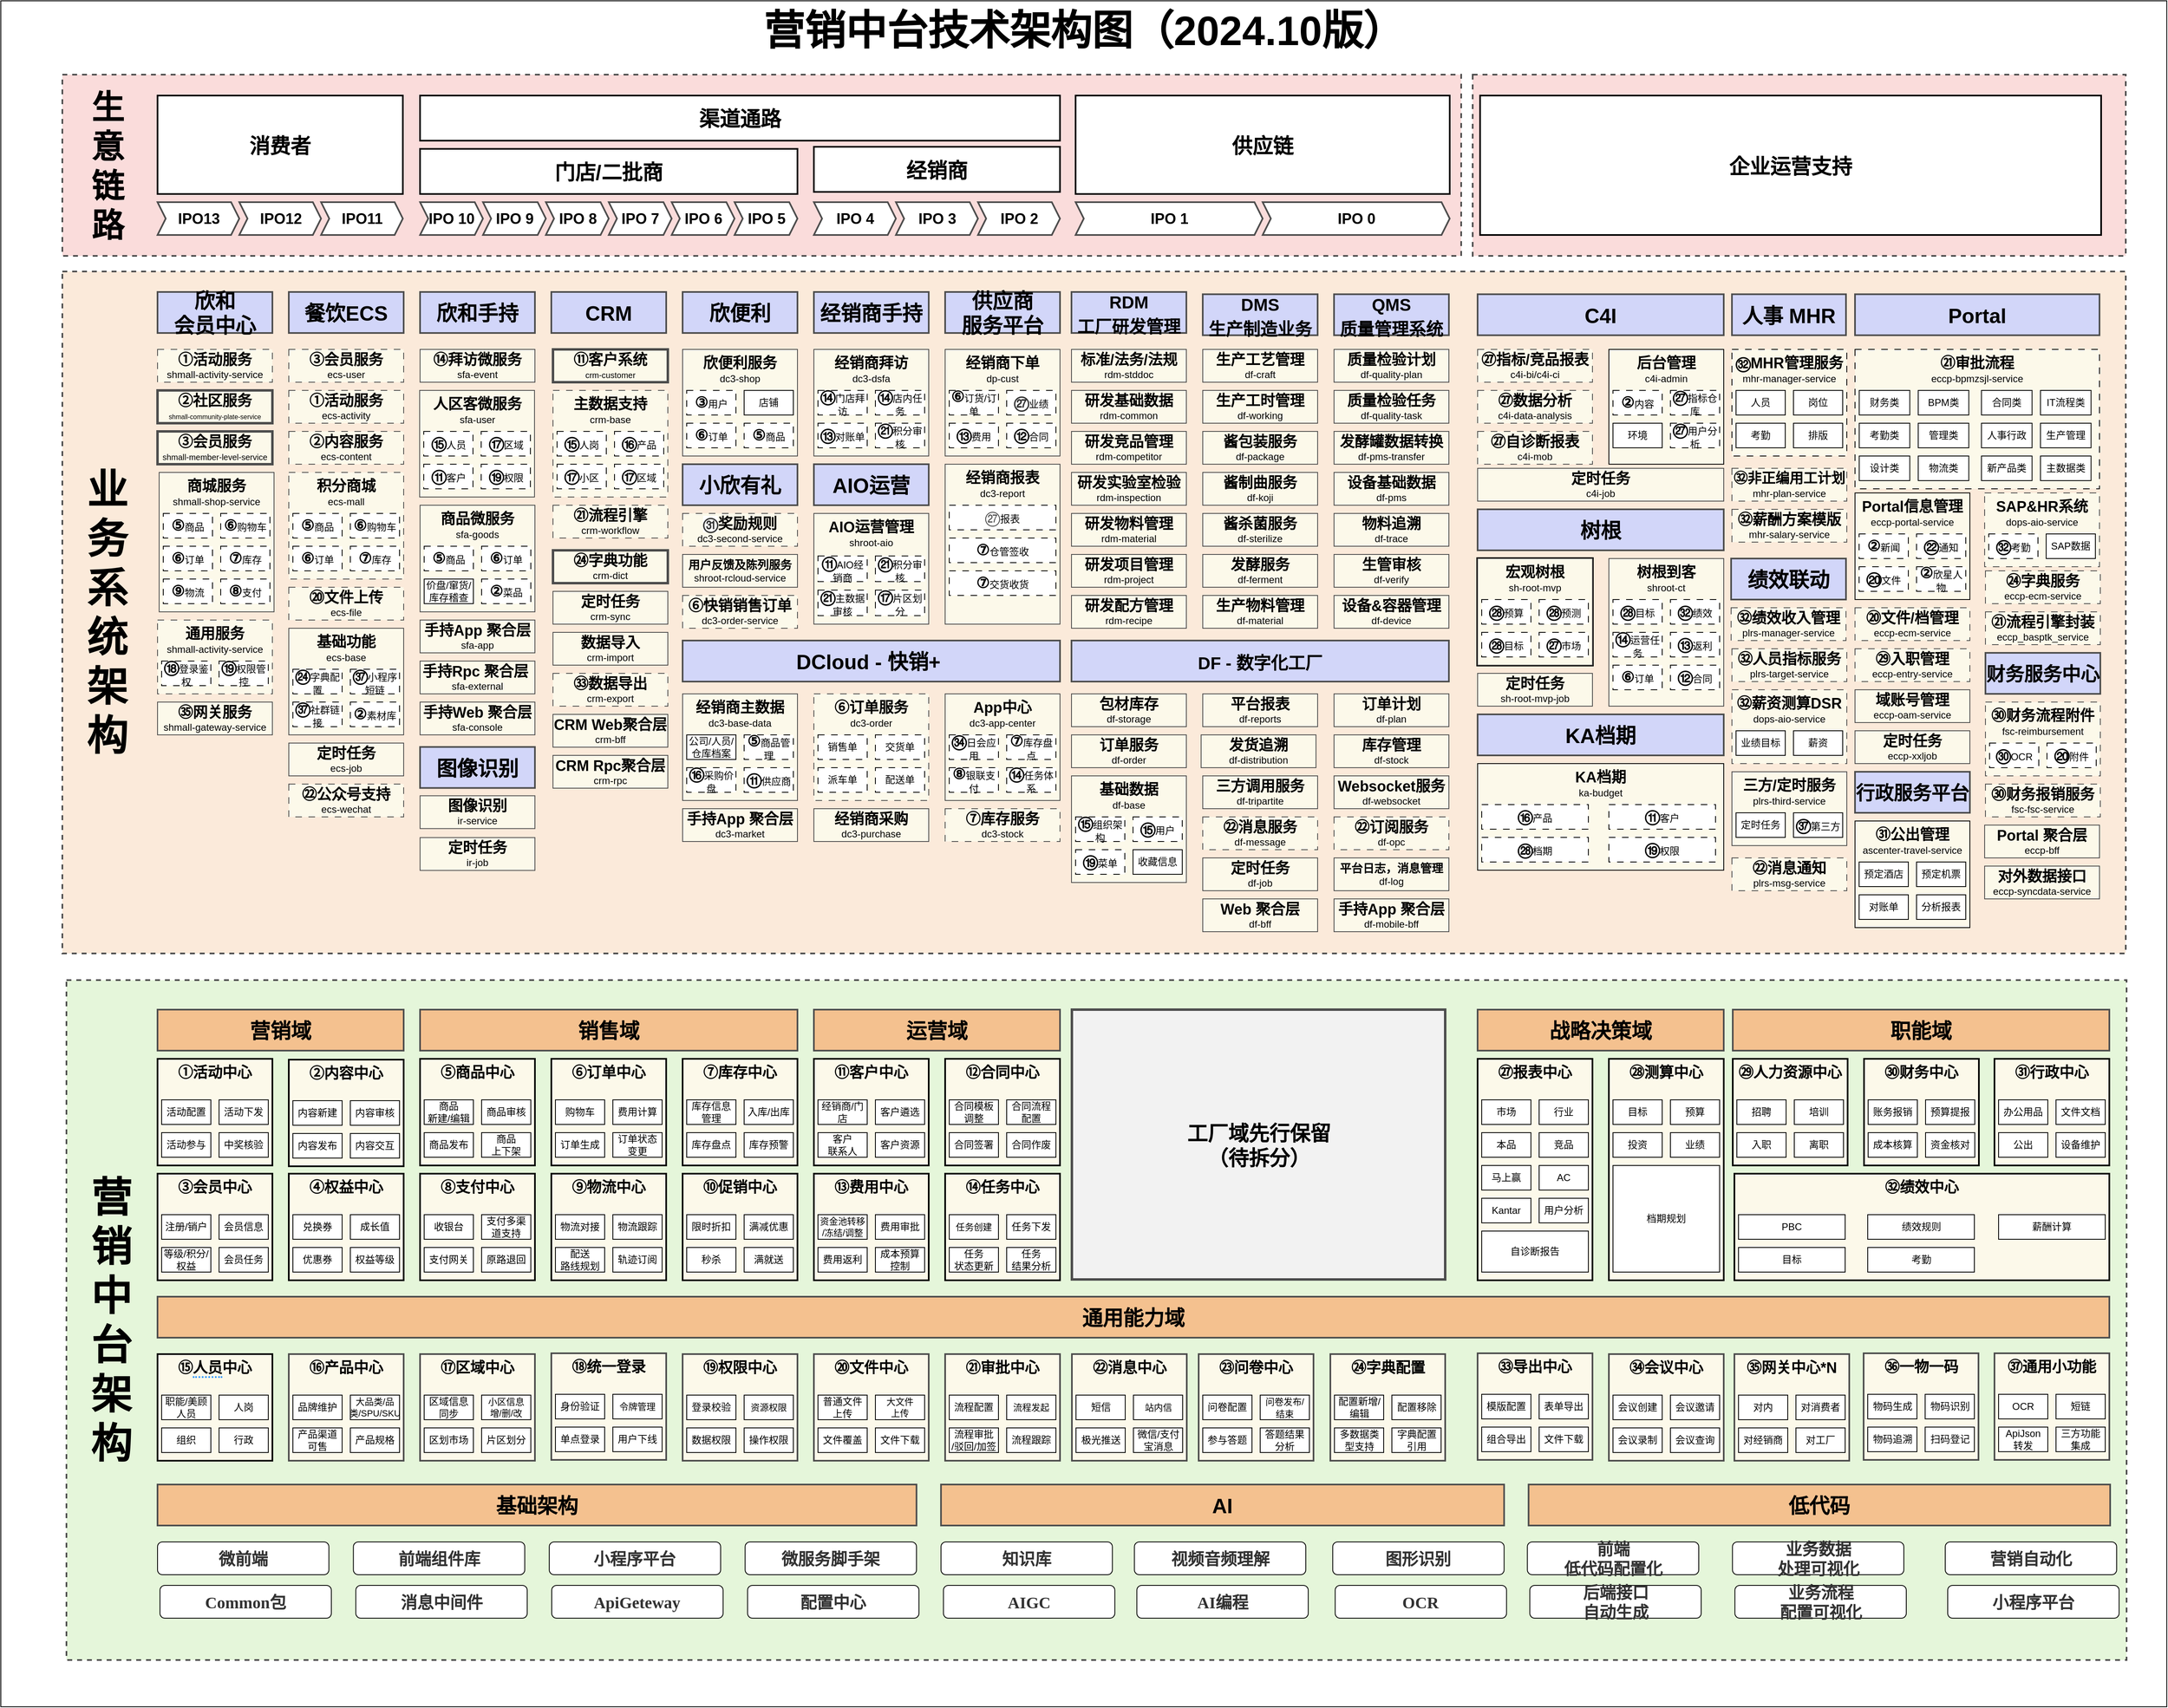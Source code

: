 <mxfile version="24.8.3">
  <diagram name="第 1 页" id="qQZf3QKmK9aggu2YcYBQ">
    <mxGraphModel dx="1923" dy="3178" grid="1" gridSize="10" guides="1" tooltips="1" connect="1" arrows="1" fold="1" page="1" pageScale="1" pageWidth="827" pageHeight="1169" math="0" shadow="0">
      <root>
        <mxCell id="0" />
        <mxCell id="1" parent="0" />
        <mxCell id="8Zci_N4jVoXhXL_Aa34t-1" value="&lt;font style=&quot;font-size: 50px;&quot;&gt;&lt;b&gt;营销中台技术架构图（2024.10版）&lt;/b&gt;&lt;/font&gt;" style="rounded=0;whiteSpace=wrap;html=1;verticalAlign=top;" vertex="1" parent="1">
          <mxGeometry x="2290" y="-330" width="2640" height="2080" as="geometry" />
        </mxCell>
        <mxCell id="8Zci_N4jVoXhXL_Aa34t-2" value="&lt;font style=&quot;&quot; size=&quot;1&quot;&gt;&lt;b style=&quot;font-size: 50px;&quot;&gt;&amp;nbsp; 业&lt;br&gt;&amp;nbsp; 务&lt;br&gt;&amp;nbsp; 系&lt;br&gt;&amp;nbsp; 统&lt;br&gt;&amp;nbsp; 架&lt;br&gt;&amp;nbsp; 构&lt;/b&gt;&lt;/font&gt;" style="rounded=0;whiteSpace=wrap;html=1;dashed=1;glass=0;shadow=0;verticalAlign=middle;fillColor=#fbeada;strokeColor=#4D4D4D;fillStyle=auto;strokeWidth=2;align=left;" vertex="1" parent="1">
          <mxGeometry x="2365" width="2515" height="831.5" as="geometry" />
        </mxCell>
        <mxCell id="8Zci_N4jVoXhXL_Aa34t-3" value="" style="group" vertex="1" connectable="0" parent="1">
          <mxGeometry x="2481" y="1479" width="2430" height="220" as="geometry" />
        </mxCell>
        <mxCell id="8Zci_N4jVoXhXL_Aa34t-4" value="&lt;font style=&quot;font-size: 50px;&quot;&gt;&amp;nbsp; 营&lt;br&gt;&amp;nbsp; 销&lt;br&gt;&amp;nbsp; 中&lt;br&gt;&amp;nbsp; 台&lt;br&gt;&amp;nbsp; 架&lt;br&gt;&amp;nbsp; 构&lt;/font&gt;" style="rounded=0;whiteSpace=wrap;html=1;dashed=1;glass=0;shadow=0;verticalAlign=middle;fontStyle=1;fillStyle=auto;strokeColor=#4D4D4D;strokeWidth=2;align=left;fontFamily=Helvetica;fontSize=12;fontColor=default;fillColor=#e5f6da;" vertex="1" parent="8Zci_N4jVoXhXL_Aa34t-3">
          <mxGeometry x="-111" y="-615" width="2511" height="829" as="geometry" />
        </mxCell>
        <mxCell id="8Zci_N4jVoXhXL_Aa34t-5" value="&lt;span style=&quot;color: rgb(50, 50, 50); font-family: 黑体; font-size: 20px; font-weight: 700; background-color: rgba(255, 255, 255, 0.01);&quot;&gt;微前端&lt;/span&gt;" style="rounded=1;whiteSpace=wrap;html=1;strokeColor=default;align=center;verticalAlign=middle;fontFamily=Helvetica;fontSize=12;fontColor=default;fillColor=default;" vertex="1" parent="8Zci_N4jVoXhXL_Aa34t-3">
          <mxGeometry y="70" width="208.893" height="40" as="geometry" />
        </mxCell>
        <mxCell id="8Zci_N4jVoXhXL_Aa34t-6" value="基础架构" style="rounded=0;whiteSpace=wrap;html=1;fillColor=#f4c18f;strokeColor=#4D4D4D;fontSize=25;fontStyle=1;strokeWidth=2;align=center;verticalAlign=middle;fontFamily=Helvetica;fontColor=default;" vertex="1" parent="8Zci_N4jVoXhXL_Aa34t-3">
          <mxGeometry width="925.098" height="50" as="geometry" />
        </mxCell>
        <mxCell id="8Zci_N4jVoXhXL_Aa34t-7" value="AI" style="rounded=0;whiteSpace=wrap;html=1;fillColor=#f4c18f;strokeColor=#4D4D4D;fontSize=25;fontStyle=1;strokeWidth=2;align=center;verticalAlign=middle;fontFamily=Helvetica;fontColor=default;" vertex="1" parent="8Zci_N4jVoXhXL_Aa34t-3">
          <mxGeometry x="954.94" width="686.363" height="50" as="geometry" />
        </mxCell>
        <mxCell id="8Zci_N4jVoXhXL_Aa34t-8" value="低代码" style="rounded=0;whiteSpace=wrap;html=1;fillColor=#f4c18f;strokeColor=#4D4D4D;fontSize=25;fontStyle=1;strokeWidth=2;align=center;verticalAlign=middle;fontFamily=Helvetica;fontColor=default;" vertex="1" parent="8Zci_N4jVoXhXL_Aa34t-3">
          <mxGeometry x="1671.14" width="708.86" height="50" as="geometry" />
        </mxCell>
        <mxCell id="8Zci_N4jVoXhXL_Aa34t-9" value="&lt;span style=&quot;color: rgb(50, 50, 50); font-family: 黑体; font-size: 20px; font-weight: 700; background-color: rgba(255, 255, 255, 0.01);&quot;&gt;小程序平台&lt;/span&gt;" style="rounded=1;whiteSpace=wrap;html=1;strokeColor=default;align=center;verticalAlign=middle;fontFamily=Helvetica;fontSize=12;fontColor=default;fillColor=default;" vertex="1" parent="8Zci_N4jVoXhXL_Aa34t-3">
          <mxGeometry x="477.47" y="70" width="208.893" height="40" as="geometry" />
        </mxCell>
        <mxCell id="8Zci_N4jVoXhXL_Aa34t-10" value="&lt;span style=&quot;color: rgb(50, 50, 50); font-family: 黑体; font-size: 20px; font-weight: 700; background-color: rgba(255, 255, 255, 0.01);&quot;&gt;前端组件库&lt;/span&gt;" style="rounded=1;whiteSpace=wrap;html=1;strokeColor=default;align=center;verticalAlign=middle;fontFamily=Helvetica;fontSize=12;fontColor=default;fillColor=default;" vertex="1" parent="8Zci_N4jVoXhXL_Aa34t-3">
          <mxGeometry x="238.735" y="70" width="208.893" height="40" as="geometry" />
        </mxCell>
        <mxCell id="8Zci_N4jVoXhXL_Aa34t-11" value="&lt;span style=&quot;color: rgb(50, 50, 50); font-family: 黑体; font-size: 20px; font-weight: 700; background-color: rgba(255, 255, 255, 0.01);&quot;&gt;微服务脚手架&lt;/span&gt;" style="rounded=1;whiteSpace=wrap;html=1;strokeColor=default;align=center;verticalAlign=middle;fontFamily=Helvetica;fontSize=12;fontColor=default;fillColor=default;" vertex="1" parent="8Zci_N4jVoXhXL_Aa34t-3">
          <mxGeometry x="716.205" y="70" width="208.893" height="40" as="geometry" />
        </mxCell>
        <mxCell id="8Zci_N4jVoXhXL_Aa34t-12" value="&lt;span style=&quot;color: rgb(50, 50, 50); font-family: 黑体; font-size: 20px; font-weight: 700; background-color: rgba(255, 255, 255, 0.01);&quot;&gt;Common包&lt;/span&gt;" style="rounded=1;whiteSpace=wrap;html=1;strokeColor=default;align=center;verticalAlign=middle;fontFamily=Helvetica;fontSize=12;fontColor=default;fillColor=default;" vertex="1" parent="8Zci_N4jVoXhXL_Aa34t-3">
          <mxGeometry x="2.984" y="123" width="208.893" height="40" as="geometry" />
        </mxCell>
        <mxCell id="8Zci_N4jVoXhXL_Aa34t-13" value="&lt;span style=&quot;color: rgb(50, 50, 50); font-family: 黑体; font-size: 20px; font-weight: 700; background-color: rgba(255, 255, 255, 0.01);&quot;&gt;ApiGeteway&lt;/span&gt;" style="rounded=1;whiteSpace=wrap;html=1;strokeColor=default;align=center;verticalAlign=middle;fontFamily=Helvetica;fontSize=12;fontColor=default;fillColor=default;" vertex="1" parent="8Zci_N4jVoXhXL_Aa34t-3">
          <mxGeometry x="480.454" y="123" width="208.893" height="40" as="geometry" />
        </mxCell>
        <mxCell id="8Zci_N4jVoXhXL_Aa34t-14" value="&lt;span style=&quot;color: rgb(50, 50, 50); font-family: 黑体; font-size: 20px; font-weight: 700; background-color: rgba(255, 255, 255, 0.01);&quot;&gt;消息中间件&lt;/span&gt;" style="rounded=1;whiteSpace=wrap;html=1;strokeColor=default;align=center;verticalAlign=middle;fontFamily=Helvetica;fontSize=12;fontColor=default;fillColor=default;" vertex="1" parent="8Zci_N4jVoXhXL_Aa34t-3">
          <mxGeometry x="241.719" y="123" width="208.893" height="40" as="geometry" />
        </mxCell>
        <mxCell id="8Zci_N4jVoXhXL_Aa34t-15" value="&lt;span style=&quot;color: rgb(50, 50, 50); font-family: 黑体; font-size: 20px; font-weight: 700; background-color: rgba(255, 255, 255, 0.01);&quot;&gt;配置中心&lt;/span&gt;" style="rounded=1;whiteSpace=wrap;html=1;strokeColor=default;align=center;verticalAlign=middle;fontFamily=Helvetica;fontSize=12;fontColor=default;fillColor=default;" vertex="1" parent="8Zci_N4jVoXhXL_Aa34t-3">
          <mxGeometry x="719.189" y="123" width="208.893" height="40" as="geometry" />
        </mxCell>
        <mxCell id="8Zci_N4jVoXhXL_Aa34t-16" value="&lt;span style=&quot;color: rgb(50, 50, 50); font-family: 黑体; font-size: 20px; font-weight: 700; background-color: rgba(255, 255, 255, 0.01);&quot;&gt;知识库&lt;/span&gt;" style="rounded=1;whiteSpace=wrap;html=1;strokeColor=default;align=center;verticalAlign=middle;fontFamily=Helvetica;fontSize=12;fontColor=default;fillColor=default;" vertex="1" parent="8Zci_N4jVoXhXL_Aa34t-3">
          <mxGeometry x="954.94" y="70" width="208.893" height="40" as="geometry" />
        </mxCell>
        <mxCell id="8Zci_N4jVoXhXL_Aa34t-17" value="&lt;font face=&quot;黑体&quot; color=&quot;#323232&quot;&gt;&lt;span style=&quot;font-size: 20px; background-color: rgba(255, 255, 255, 0.01);&quot;&gt;&lt;b&gt;AIGC&lt;/b&gt;&lt;/span&gt;&lt;/font&gt;" style="rounded=1;whiteSpace=wrap;html=1;strokeColor=default;align=center;verticalAlign=middle;fontFamily=Helvetica;fontSize=12;fontColor=default;fillColor=default;" vertex="1" parent="8Zci_N4jVoXhXL_Aa34t-3">
          <mxGeometry x="957.924" y="123" width="208.893" height="40" as="geometry" />
        </mxCell>
        <mxCell id="8Zci_N4jVoXhXL_Aa34t-18" value="&lt;span style=&quot;color: rgb(50, 50, 50); font-family: 黑体; font-size: 20px; font-weight: 700; background-color: rgba(255, 255, 255, 0.01);&quot;&gt;视频音频理解&lt;/span&gt;" style="rounded=1;whiteSpace=wrap;html=1;strokeColor=default;align=center;verticalAlign=middle;fontFamily=Helvetica;fontSize=12;fontColor=default;fillColor=default;" vertex="1" parent="8Zci_N4jVoXhXL_Aa34t-3">
          <mxGeometry x="1190.691" y="70" width="208.893" height="40" as="geometry" />
        </mxCell>
        <mxCell id="8Zci_N4jVoXhXL_Aa34t-19" value="&lt;span style=&quot;color: rgb(50, 50, 50); font-family: 黑体; font-size: 20px; font-weight: 700; background-color: rgba(255, 255, 255, 0.01);&quot;&gt;AI编程&lt;/span&gt;" style="rounded=1;whiteSpace=wrap;html=1;strokeColor=default;align=center;verticalAlign=middle;fontFamily=Helvetica;fontSize=12;fontColor=default;fillColor=default;" vertex="1" parent="8Zci_N4jVoXhXL_Aa34t-3">
          <mxGeometry x="1193.675" y="123" width="208.893" height="40" as="geometry" />
        </mxCell>
        <mxCell id="8Zci_N4jVoXhXL_Aa34t-20" value="&lt;span style=&quot;color: rgb(50, 50, 50); font-family: 黑体; font-size: 20px; font-weight: 700; background-color: rgba(255, 255, 255, 0.01);&quot;&gt;图形识别&lt;/span&gt;" style="rounded=1;whiteSpace=wrap;html=1;strokeColor=default;align=center;verticalAlign=middle;fontFamily=Helvetica;fontSize=12;fontColor=default;fillColor=default;" vertex="1" parent="8Zci_N4jVoXhXL_Aa34t-3">
          <mxGeometry x="1432.41" y="70" width="208.893" height="40" as="geometry" />
        </mxCell>
        <mxCell id="8Zci_N4jVoXhXL_Aa34t-21" value="&lt;font face=&quot;黑体&quot; color=&quot;#323232&quot;&gt;&lt;span style=&quot;font-size: 20px; background-color: rgba(255, 255, 255, 0.01);&quot;&gt;&lt;b&gt;OCR&lt;/b&gt;&lt;/span&gt;&lt;/font&gt;" style="rounded=1;whiteSpace=wrap;html=1;strokeColor=default;align=center;verticalAlign=middle;fontFamily=Helvetica;fontSize=12;fontColor=default;fillColor=default;" vertex="1" parent="8Zci_N4jVoXhXL_Aa34t-3">
          <mxGeometry x="1435.394" y="123" width="208.893" height="40" as="geometry" />
        </mxCell>
        <mxCell id="8Zci_N4jVoXhXL_Aa34t-22" value="&lt;span style=&quot;color: rgb(50, 50, 50); font-family: 黑体; font-size: 20px; font-weight: 700; background-color: rgba(255, 255, 255, 0.01);&quot;&gt;前端&lt;br&gt;低代码配置化&lt;/span&gt;" style="rounded=1;whiteSpace=wrap;html=1;strokeColor=default;align=center;verticalAlign=middle;fontFamily=Helvetica;fontSize=12;fontColor=default;fillColor=default;" vertex="1" parent="8Zci_N4jVoXhXL_Aa34t-3">
          <mxGeometry x="1669.653" y="70" width="208.893" height="40" as="geometry" />
        </mxCell>
        <mxCell id="8Zci_N4jVoXhXL_Aa34t-23" value="&lt;font face=&quot;黑体&quot; color=&quot;#323232&quot;&gt;&lt;span style=&quot;font-size: 20px; background-color: rgba(255, 255, 255, 0.01);&quot;&gt;&lt;b&gt;后端接口&lt;br&gt;自动生成&lt;/b&gt;&lt;/span&gt;&lt;/font&gt;" style="rounded=1;whiteSpace=wrap;html=1;strokeColor=default;align=center;verticalAlign=middle;fontFamily=Helvetica;fontSize=12;fontColor=default;fillColor=default;" vertex="1" parent="8Zci_N4jVoXhXL_Aa34t-3">
          <mxGeometry x="1672.637" y="123" width="208.893" height="40" as="geometry" />
        </mxCell>
        <mxCell id="8Zci_N4jVoXhXL_Aa34t-24" value="&lt;span style=&quot;color: rgb(50, 50, 50); font-family: 黑体; font-size: 20px; font-weight: 700; background-color: rgba(255, 255, 255, 0.01);&quot;&gt;业务数据&lt;/span&gt;&lt;br style=&quot;color: rgb(50, 50, 50); font-family: 黑体; font-size: 20px; font-weight: 700;&quot;&gt;&lt;span style=&quot;color: rgb(50, 50, 50); font-family: 黑体; font-size: 20px; font-weight: 700; background-color: rgba(255, 255, 255, 0.01);&quot;&gt;处理可视化&lt;/span&gt;" style="rounded=1;whiteSpace=wrap;html=1;strokeColor=default;align=center;verticalAlign=middle;fontFamily=Helvetica;fontSize=12;fontColor=default;fillColor=default;" vertex="1" parent="8Zci_N4jVoXhXL_Aa34t-3">
          <mxGeometry x="1919.634" y="70" width="208.893" height="40" as="geometry" />
        </mxCell>
        <mxCell id="8Zci_N4jVoXhXL_Aa34t-25" value="&lt;span style=&quot;color: rgb(50, 50, 50); font-family: 黑体; font-size: 20px; font-weight: 700; background-color: rgba(255, 255, 255, 0.01);&quot;&gt;业务流程&lt;br&gt;配置可视化&lt;/span&gt;" style="rounded=1;whiteSpace=wrap;html=1;strokeColor=default;align=center;verticalAlign=middle;fontFamily=Helvetica;fontSize=12;fontColor=default;fillColor=default;" vertex="1" parent="8Zci_N4jVoXhXL_Aa34t-3">
          <mxGeometry x="1922.618" y="123" width="208.893" height="40" as="geometry" />
        </mxCell>
        <mxCell id="8Zci_N4jVoXhXL_Aa34t-26" value="&lt;span style=&quot;color: rgb(50, 50, 50); font-family: 黑体; font-size: 20px; font-weight: 700; background-color: rgba(255, 255, 255, 0.01);&quot;&gt;营销自动化&lt;/span&gt;" style="rounded=1;whiteSpace=wrap;html=1;strokeColor=default;align=center;verticalAlign=middle;fontFamily=Helvetica;fontSize=12;fontColor=default;fillColor=default;" vertex="1" parent="8Zci_N4jVoXhXL_Aa34t-3">
          <mxGeometry x="2179.003" y="70" width="208.893" height="40" as="geometry" />
        </mxCell>
        <mxCell id="8Zci_N4jVoXhXL_Aa34t-27" value="&lt;font face=&quot;黑体&quot; color=&quot;#323232&quot;&gt;&lt;span style=&quot;font-size: 20px; background-color: rgba(255, 255, 255, 0.01);&quot;&gt;&lt;b&gt;小程序平台&lt;/b&gt;&lt;/span&gt;&lt;/font&gt;" style="rounded=1;whiteSpace=wrap;html=1;strokeColor=default;align=center;verticalAlign=middle;fontFamily=Helvetica;fontSize=12;fontColor=default;fillColor=default;" vertex="1" parent="8Zci_N4jVoXhXL_Aa34t-3">
          <mxGeometry x="2181.987" y="123" width="208.893" height="40" as="geometry" />
        </mxCell>
        <mxCell id="8Zci_N4jVoXhXL_Aa34t-28" value="&lt;span style=&quot;font-size: 40px; font-weight: 700;&quot;&gt;&amp;nbsp; &amp;nbsp;生&lt;br&gt;&amp;nbsp; &amp;nbsp;意&lt;br&gt;&amp;nbsp; &amp;nbsp;链&lt;br&gt;&amp;nbsp; &amp;nbsp;路&lt;/span&gt;" style="rounded=0;whiteSpace=wrap;html=1;dashed=1;glass=0;shadow=0;verticalAlign=middle;fillColor=#fadcdb;strokeColor=#4D4D4D;fillStyle=auto;strokeWidth=2;align=left;" vertex="1" parent="1">
          <mxGeometry x="2365" y="-240" width="1705" height="221" as="geometry" />
        </mxCell>
        <mxCell id="8Zci_N4jVoXhXL_Aa34t-29" value="&lt;b style=&quot;font-size: 18px;&quot;&gt;㉗&lt;/b&gt;&lt;span style=&quot;font-size: 18px;&quot;&gt;&lt;b&gt;指标/竞品报表&lt;/b&gt;&lt;/span&gt;&lt;br&gt;c4i-bi/c4i-ci" style="rounded=0;whiteSpace=wrap;html=1;fillColor=#FCF9EA;strokeColor=#4D4D4D;align=center;verticalAlign=middle;fontFamily=Helvetica;fontSize=12;fontColor=default;dashed=1;dashPattern=8 8;" vertex="1" parent="1">
          <mxGeometry x="4090" y="95" width="140" height="40" as="geometry" />
        </mxCell>
        <mxCell id="8Zci_N4jVoXhXL_Aa34t-30" value="&lt;b style=&quot;font-size: 18px;&quot;&gt;㉗&lt;/b&gt;&lt;span style=&quot;font-size: 18px;&quot;&gt;&lt;b&gt;数据分析&lt;/b&gt;&lt;/span&gt;&lt;br&gt;c4i-data-analysis" style="rounded=0;whiteSpace=wrap;html=1;fillColor=#FCF9EA;strokeColor=#4D4D4D;align=center;verticalAlign=middle;fontFamily=Helvetica;fontSize=12;fontColor=default;dashed=1;dashPattern=8 8;" vertex="1" parent="1">
          <mxGeometry x="4090" y="145" width="140" height="40" as="geometry" />
        </mxCell>
        <mxCell id="8Zci_N4jVoXhXL_Aa34t-31" value="&lt;b style=&quot;font-size: 18px;&quot;&gt;㉗&lt;/b&gt;&lt;span style=&quot;font-size: 18px;&quot;&gt;&lt;b&gt;自诊断报表&lt;/b&gt;&lt;/span&gt;&lt;br&gt;c4i-mob" style="rounded=0;whiteSpace=wrap;html=1;fillColor=#FCF9EA;strokeColor=#4D4D4D;align=center;verticalAlign=middle;fontFamily=Helvetica;fontSize=12;fontColor=default;dashed=1;dashPattern=8 8;" vertex="1" parent="1">
          <mxGeometry x="4090" y="195" width="140" height="40" as="geometry" />
        </mxCell>
        <mxCell id="8Zci_N4jVoXhXL_Aa34t-32" value="&lt;font style=&quot;font-size: 25px;&quot;&gt;渠道通路&lt;/font&gt;" style="rounded=0;whiteSpace=wrap;html=1;fontStyle=1;strokeWidth=2;" vertex="1" parent="1">
          <mxGeometry x="2801" y="-214.5" width="780" height="55" as="geometry" />
        </mxCell>
        <mxCell id="8Zci_N4jVoXhXL_Aa34t-33" value="&lt;font style=&quot;font-size: 25px;&quot;&gt;门店/二批商&lt;/font&gt;" style="rounded=0;whiteSpace=wrap;html=1;fontStyle=1;strokeWidth=2;" vertex="1" parent="1">
          <mxGeometry x="2801" y="-149.5" width="460" height="55" as="geometry" />
        </mxCell>
        <mxCell id="8Zci_N4jVoXhXL_Aa34t-34" value="&lt;span style=&quot;font-size: 25px;&quot;&gt;经销商&lt;/span&gt;" style="rounded=0;whiteSpace=wrap;html=1;fontStyle=1;strokeWidth=2;" vertex="1" parent="1">
          <mxGeometry x="3281" y="-152" width="300" height="55" as="geometry" />
        </mxCell>
        <mxCell id="8Zci_N4jVoXhXL_Aa34t-35" value="" style="group;strokeWidth=2;" vertex="1" connectable="0" parent="1">
          <mxGeometry x="2801" y="-84.5" width="460" height="40" as="geometry" />
        </mxCell>
        <mxCell id="8Zci_N4jVoXhXL_Aa34t-36" value="&lt;font size=&quot;1&quot; style=&quot;&quot;&gt;&lt;b style=&quot;font-size: 18px;&quot;&gt;IPO 10&lt;/b&gt;&lt;/font&gt;" style="html=1;shadow=0;dashed=0;align=center;verticalAlign=middle;shape=mxgraph.arrows2.arrow;dy=0;dx=10;notch=10;fillColor=#FFFFFF;strokeColor=#4D4D4D;strokeWidth=2;" vertex="1" parent="8Zci_N4jVoXhXL_Aa34t-35">
          <mxGeometry width="76.667" height="40" as="geometry" />
        </mxCell>
        <mxCell id="8Zci_N4jVoXhXL_Aa34t-37" value="&lt;font size=&quot;1&quot; style=&quot;&quot;&gt;&lt;b style=&quot;font-size: 18px;&quot;&gt;IPO 9&lt;/b&gt;&lt;/font&gt;" style="html=1;shadow=0;dashed=0;align=center;verticalAlign=middle;shape=mxgraph.arrows2.arrow;dy=0;dx=10;notch=10;fillColor=#FFFFFF;strokeColor=#4D4D4D;strokeWidth=2;" vertex="1" parent="8Zci_N4jVoXhXL_Aa34t-35">
          <mxGeometry x="76.667" width="76.667" height="40" as="geometry" />
        </mxCell>
        <mxCell id="8Zci_N4jVoXhXL_Aa34t-38" value="&lt;font size=&quot;1&quot; style=&quot;&quot;&gt;&lt;b style=&quot;font-size: 18px;&quot;&gt;IPO 8&lt;/b&gt;&lt;/font&gt;" style="html=1;shadow=0;dashed=0;align=center;verticalAlign=middle;shape=mxgraph.arrows2.arrow;dy=0;dx=10;notch=10;fillColor=#FFFFFF;strokeColor=#4D4D4D;strokeWidth=2;" vertex="1" parent="8Zci_N4jVoXhXL_Aa34t-35">
          <mxGeometry x="153.333" width="76.667" height="40" as="geometry" />
        </mxCell>
        <mxCell id="8Zci_N4jVoXhXL_Aa34t-39" value="&lt;font size=&quot;1&quot; style=&quot;&quot;&gt;&lt;b style=&quot;font-size: 18px;&quot;&gt;IPO 7&lt;/b&gt;&lt;/font&gt;" style="html=1;shadow=0;dashed=0;align=center;verticalAlign=middle;shape=mxgraph.arrows2.arrow;dy=0;dx=10;notch=10;fillColor=#FFFFFF;strokeColor=#4D4D4D;strokeWidth=2;" vertex="1" parent="8Zci_N4jVoXhXL_Aa34t-35">
          <mxGeometry x="230" width="76.667" height="40" as="geometry" />
        </mxCell>
        <mxCell id="8Zci_N4jVoXhXL_Aa34t-40" value="&lt;font size=&quot;1&quot; style=&quot;&quot;&gt;&lt;b style=&quot;font-size: 18px;&quot;&gt;IPO 6&lt;/b&gt;&lt;/font&gt;" style="html=1;shadow=0;dashed=0;align=center;verticalAlign=middle;shape=mxgraph.arrows2.arrow;dy=0;dx=10;notch=10;fillColor=#FFFFFF;strokeColor=#4D4D4D;strokeWidth=2;" vertex="1" parent="8Zci_N4jVoXhXL_Aa34t-35">
          <mxGeometry x="306.667" width="76.667" height="40" as="geometry" />
        </mxCell>
        <mxCell id="8Zci_N4jVoXhXL_Aa34t-41" value="&lt;font size=&quot;1&quot; style=&quot;&quot;&gt;&lt;b style=&quot;font-size: 18px;&quot;&gt;IPO 5&lt;/b&gt;&lt;/font&gt;" style="html=1;shadow=0;dashed=0;align=center;verticalAlign=middle;shape=mxgraph.arrows2.arrow;dy=0;dx=10;notch=10;fillColor=#FFFFFF;strokeColor=#4D4D4D;strokeWidth=2;" vertex="1" parent="8Zci_N4jVoXhXL_Aa34t-35">
          <mxGeometry x="383.333" width="76.667" height="40" as="geometry" />
        </mxCell>
        <mxCell id="8Zci_N4jVoXhXL_Aa34t-42" value="&lt;font size=&quot;1&quot; style=&quot;&quot;&gt;&lt;b style=&quot;font-size: 18px;&quot;&gt;IPO 4&lt;/b&gt;&lt;/font&gt;" style="html=1;shadow=0;dashed=0;align=center;verticalAlign=middle;shape=mxgraph.arrows2.arrow;dy=0;dx=10;notch=10;fillColor=#FFFFFF;strokeColor=#4D4D4D;strokeWidth=2;" vertex="1" parent="1">
          <mxGeometry x="3281" y="-84.5" width="100" height="40" as="geometry" />
        </mxCell>
        <mxCell id="8Zci_N4jVoXhXL_Aa34t-43" value="&lt;font size=&quot;1&quot; style=&quot;&quot;&gt;&lt;b style=&quot;font-size: 18px;&quot;&gt;IPO 3&lt;/b&gt;&lt;/font&gt;" style="html=1;shadow=0;dashed=0;align=center;verticalAlign=middle;shape=mxgraph.arrows2.arrow;dy=0;dx=10;notch=10;fillColor=#FFFFFF;strokeColor=#4D4D4D;strokeWidth=2;" vertex="1" parent="1">
          <mxGeometry x="3381" y="-84.5" width="100" height="40" as="geometry" />
        </mxCell>
        <mxCell id="8Zci_N4jVoXhXL_Aa34t-44" value="&lt;font size=&quot;1&quot; style=&quot;&quot;&gt;&lt;b style=&quot;font-size: 18px;&quot;&gt;IPO 2&lt;/b&gt;&lt;/font&gt;" style="html=1;shadow=0;dashed=0;align=center;verticalAlign=middle;shape=mxgraph.arrows2.arrow;dy=0;dx=10;notch=10;fillColor=#FFFFFF;strokeColor=#4D4D4D;strokeWidth=2;" vertex="1" parent="1">
          <mxGeometry x="3481" y="-84.5" width="100" height="40" as="geometry" />
        </mxCell>
        <mxCell id="8Zci_N4jVoXhXL_Aa34t-45" value="C4I" style="rounded=0;whiteSpace=wrap;html=1;fillColor=#d2d6f9;strokeColor=#4D4D4D;fontSize=25;fontStyle=1;strokeWidth=2;align=center;verticalAlign=middle;fontFamily=Helvetica;fontColor=default;" vertex="1" parent="1">
          <mxGeometry x="4090" y="27.75" width="300" height="50" as="geometry" />
        </mxCell>
        <mxCell id="8Zci_N4jVoXhXL_Aa34t-46" value="KA档期" style="rounded=0;whiteSpace=wrap;html=1;fillColor=#d2d6f9;strokeColor=#4D4D4D;fontSize=25;fontStyle=1;strokeWidth=2;align=center;verticalAlign=middle;fontFamily=Helvetica;fontColor=default;" vertex="1" parent="1">
          <mxGeometry x="4090" y="540" width="300" height="50" as="geometry" />
        </mxCell>
        <mxCell id="8Zci_N4jVoXhXL_Aa34t-47" value="树根" style="rounded=0;whiteSpace=wrap;html=1;fillColor=#d2d6f9;strokeColor=#4D4D4D;fontSize=25;fontStyle=1;strokeWidth=2;align=center;verticalAlign=middle;fontFamily=Helvetica;fontColor=default;" vertex="1" parent="1">
          <mxGeometry x="4090" y="290" width="300" height="50" as="geometry" />
        </mxCell>
        <mxCell id="8Zci_N4jVoXhXL_Aa34t-48" value="" style="group;strokeColor=default;strokeWidth=3;" vertex="1" connectable="0" parent="1">
          <mxGeometry x="4090" y="350" width="140" height="130" as="geometry" />
        </mxCell>
        <mxCell id="8Zci_N4jVoXhXL_Aa34t-49" value="&lt;span style=&quot;font-size: 18px;&quot;&gt;&lt;b&gt;宏观树根&lt;/b&gt;&lt;/span&gt;&lt;br&gt;&lt;div&gt;sh-root-mvp&lt;/div&gt;" style="rounded=0;whiteSpace=wrap;html=1;fillColor=#FCF9EA;strokeColor=#4D4D4D;verticalAlign=top;align=center;fontFamily=Helvetica;fontSize=12;fontColor=default;" vertex="1" parent="8Zci_N4jVoXhXL_Aa34t-48">
          <mxGeometry width="140" height="130" as="geometry" />
        </mxCell>
        <mxCell id="8Zci_N4jVoXhXL_Aa34t-50" value="" style="group" vertex="1" connectable="0" parent="8Zci_N4jVoXhXL_Aa34t-48">
          <mxGeometry x="5" y="50" width="130" height="70" as="geometry" />
        </mxCell>
        <mxCell id="8Zci_N4jVoXhXL_Aa34t-51" value="" style="group" vertex="1" connectable="0" parent="8Zci_N4jVoXhXL_Aa34t-50">
          <mxGeometry width="130" height="30" as="geometry" />
        </mxCell>
        <mxCell id="8Zci_N4jVoXhXL_Aa34t-52" value="&lt;b style=&quot;font-size: 18px;&quot;&gt;㉘&lt;/b&gt;预算" style="rounded=0;whiteSpace=wrap;html=1;dashed=1;dashPattern=8 8;strokeColor=default;align=center;verticalAlign=middle;fontFamily=Helvetica;fontSize=12;fontColor=default;fillColor=default;" vertex="1" parent="8Zci_N4jVoXhXL_Aa34t-51">
          <mxGeometry width="60" height="30" as="geometry" />
        </mxCell>
        <mxCell id="8Zci_N4jVoXhXL_Aa34t-53" value="&lt;b style=&quot;font-size: 18px;&quot;&gt;㉘&lt;/b&gt;预测" style="rounded=0;whiteSpace=wrap;html=1;dashed=1;dashPattern=8 8;strokeColor=default;align=center;verticalAlign=middle;fontFamily=Helvetica;fontSize=12;fontColor=default;fillColor=default;" vertex="1" parent="8Zci_N4jVoXhXL_Aa34t-51">
          <mxGeometry x="70" width="60" height="30" as="geometry" />
        </mxCell>
        <mxCell id="8Zci_N4jVoXhXL_Aa34t-54" value="" style="group" vertex="1" connectable="0" parent="8Zci_N4jVoXhXL_Aa34t-50">
          <mxGeometry y="40" width="130" height="30" as="geometry" />
        </mxCell>
        <mxCell id="8Zci_N4jVoXhXL_Aa34t-55" value="&lt;b style=&quot;font-size: 18px;&quot;&gt;㉘&lt;/b&gt;目标" style="rounded=0;whiteSpace=wrap;html=1;dashed=1;dashPattern=8 8;strokeColor=default;align=center;verticalAlign=middle;fontFamily=Helvetica;fontSize=12;fontColor=default;fillColor=default;" vertex="1" parent="8Zci_N4jVoXhXL_Aa34t-54">
          <mxGeometry width="60" height="30" as="geometry" />
        </mxCell>
        <mxCell id="8Zci_N4jVoXhXL_Aa34t-56" value="&lt;b style=&quot;font-size: 18px;&quot;&gt;㉗&lt;/b&gt;市场" style="rounded=0;whiteSpace=wrap;html=1;dashed=1;dashPattern=8 8;strokeColor=default;align=center;verticalAlign=middle;fontFamily=Helvetica;fontSize=12;fontColor=default;fillColor=default;" vertex="1" parent="8Zci_N4jVoXhXL_Aa34t-54">
          <mxGeometry x="70" width="60" height="30" as="geometry" />
        </mxCell>
        <mxCell id="8Zci_N4jVoXhXL_Aa34t-57" value="&lt;span style=&quot;font-size: 18px;&quot;&gt;&lt;b&gt;定时任务&lt;/b&gt;&lt;/span&gt;&lt;br&gt;sh-root-mvp-job" style="rounded=0;whiteSpace=wrap;html=1;fillColor=#FCF9EA;strokeColor=#4D4D4D;align=center;verticalAlign=middle;fontFamily=Helvetica;fontSize=12;fontColor=default;" vertex="1" parent="1">
          <mxGeometry x="4090" y="490" width="140" height="40" as="geometry" />
        </mxCell>
        <mxCell id="8Zci_N4jVoXhXL_Aa34t-58" value="人事 MHR" style="rounded=0;whiteSpace=wrap;html=1;fillColor=#d2d6f9;strokeColor=#4D4D4D;fontSize=25;fontStyle=1;strokeWidth=2;align=center;verticalAlign=middle;fontFamily=Helvetica;fontColor=default;" vertex="1" parent="1">
          <mxGeometry x="4400" y="27.75" width="139" height="50" as="geometry" />
        </mxCell>
        <mxCell id="8Zci_N4jVoXhXL_Aa34t-59" value="&lt;b style=&quot;font-size: 18px;&quot;&gt;㉜&lt;/b&gt;&lt;span style=&quot;font-size: 18px;&quot;&gt;&lt;b&gt;薪酬方案模版&lt;/b&gt;&lt;/span&gt;&lt;br&gt;mhr-salary-service" style="rounded=0;whiteSpace=wrap;html=1;fillColor=#FCF9EA;strokeColor=#4D4D4D;align=center;verticalAlign=middle;fontFamily=Helvetica;fontSize=12;fontColor=default;dashed=1;dashPattern=8 8;" vertex="1" parent="1">
          <mxGeometry x="4400" y="290" width="140" height="40" as="geometry" />
        </mxCell>
        <mxCell id="8Zci_N4jVoXhXL_Aa34t-60" value="" style="group" vertex="1" connectable="0" parent="1">
          <mxGeometry x="4400" y="95" width="140" height="130" as="geometry" />
        </mxCell>
        <mxCell id="8Zci_N4jVoXhXL_Aa34t-61" value="&lt;b style=&quot;font-size: 18px;&quot;&gt;㉜&lt;/b&gt;&lt;span style=&quot;font-size: 18px;&quot;&gt;&lt;b&gt;MHR管理服务&lt;/b&gt;&lt;/span&gt;&lt;br&gt;&lt;div&gt;mhr-manager-service&lt;/div&gt;" style="rounded=0;whiteSpace=wrap;html=1;fillColor=#FCF9EA;strokeColor=#000000;verticalAlign=top;align=center;fontFamily=Helvetica;fontSize=12;fontColor=default;dashed=1;dashPattern=8 8;" vertex="1" parent="8Zci_N4jVoXhXL_Aa34t-60">
          <mxGeometry width="140" height="130" as="geometry" />
        </mxCell>
        <mxCell id="8Zci_N4jVoXhXL_Aa34t-62" value="" style="group" vertex="1" connectable="0" parent="8Zci_N4jVoXhXL_Aa34t-60">
          <mxGeometry x="5" y="50" width="130" height="70" as="geometry" />
        </mxCell>
        <mxCell id="8Zci_N4jVoXhXL_Aa34t-63" value="" style="group" vertex="1" connectable="0" parent="8Zci_N4jVoXhXL_Aa34t-62">
          <mxGeometry width="130" height="30" as="geometry" />
        </mxCell>
        <mxCell id="8Zci_N4jVoXhXL_Aa34t-64" value="人员" style="rounded=0;whiteSpace=wrap;html=1;" vertex="1" parent="8Zci_N4jVoXhXL_Aa34t-63">
          <mxGeometry width="60" height="30" as="geometry" />
        </mxCell>
        <mxCell id="8Zci_N4jVoXhXL_Aa34t-65" value="岗位" style="rounded=0;whiteSpace=wrap;html=1;" vertex="1" parent="8Zci_N4jVoXhXL_Aa34t-63">
          <mxGeometry x="70" width="60" height="30" as="geometry" />
        </mxCell>
        <mxCell id="8Zci_N4jVoXhXL_Aa34t-66" value="" style="group" vertex="1" connectable="0" parent="8Zci_N4jVoXhXL_Aa34t-62">
          <mxGeometry y="40" width="130" height="30" as="geometry" />
        </mxCell>
        <mxCell id="8Zci_N4jVoXhXL_Aa34t-67" value="考勤" style="rounded=0;whiteSpace=wrap;html=1;" vertex="1" parent="8Zci_N4jVoXhXL_Aa34t-66">
          <mxGeometry width="60" height="30" as="geometry" />
        </mxCell>
        <mxCell id="8Zci_N4jVoXhXL_Aa34t-68" value="排版" style="rounded=0;whiteSpace=wrap;html=1;" vertex="1" parent="8Zci_N4jVoXhXL_Aa34t-66">
          <mxGeometry x="70" width="60" height="30" as="geometry" />
        </mxCell>
        <mxCell id="8Zci_N4jVoXhXL_Aa34t-69" value="&lt;font style=&quot;font-size: 17px;&quot;&gt;&lt;b style=&quot;&quot;&gt;㉜&lt;/b&gt;&lt;b style=&quot;&quot;&gt;非正编用工计划&lt;/b&gt;&lt;/font&gt;&lt;br&gt;mhr-plan-service" style="rounded=0;whiteSpace=wrap;html=1;fillColor=#FCF9EA;strokeColor=#4D4D4D;align=center;verticalAlign=middle;fontFamily=Helvetica;fontSize=12;fontColor=default;dashed=1;dashPattern=8 8;" vertex="1" parent="1">
          <mxGeometry x="4400" y="240" width="140" height="40" as="geometry" />
        </mxCell>
        <mxCell id="8Zci_N4jVoXhXL_Aa34t-70" value="绩效联动" style="rounded=0;whiteSpace=wrap;html=1;fillColor=#d2d6f9;strokeColor=#4D4D4D;fontSize=25;fontStyle=1;strokeWidth=2;align=center;verticalAlign=middle;fontFamily=Helvetica;fontColor=default;" vertex="1" parent="1">
          <mxGeometry x="4399" y="350" width="140" height="50" as="geometry" />
        </mxCell>
        <mxCell id="8Zci_N4jVoXhXL_Aa34t-71" value="" style="group;fillColor=#FCF9EA;strokeColor=#4D4D4D;" vertex="1" connectable="0" parent="1">
          <mxGeometry x="4400" y="610" width="140" height="90" as="geometry" />
        </mxCell>
        <mxCell id="8Zci_N4jVoXhXL_Aa34t-72" value="&lt;span style=&quot;font-size: 18px;&quot;&gt;&lt;b&gt;三方/定时服务&lt;/b&gt;&lt;/span&gt;&lt;br&gt;plrs-third-service" style="rounded=0;whiteSpace=wrap;html=1;fillColor=#FCF9EA;strokeColor=#4D4D4D;verticalAlign=top;" vertex="1" parent="8Zci_N4jVoXhXL_Aa34t-71">
          <mxGeometry width="140" height="90" as="geometry" />
        </mxCell>
        <mxCell id="8Zci_N4jVoXhXL_Aa34t-73" value="" style="group;dashed=1;dashPattern=8 8;" vertex="1" connectable="0" parent="8Zci_N4jVoXhXL_Aa34t-71">
          <mxGeometry x="5" y="50" width="130" height="30" as="geometry" />
        </mxCell>
        <mxCell id="8Zci_N4jVoXhXL_Aa34t-74" value="定时任务" style="rounded=0;whiteSpace=wrap;html=1;strokeColor=default;align=center;verticalAlign=middle;fontFamily=Helvetica;fontSize=12;fontColor=default;fillColor=default;" vertex="1" parent="8Zci_N4jVoXhXL_Aa34t-73">
          <mxGeometry width="60" height="30" as="geometry" />
        </mxCell>
        <mxCell id="8Zci_N4jVoXhXL_Aa34t-75" value="&lt;b style=&quot;font-size: 18px;&quot;&gt;㊲&lt;/b&gt;第三方" style="rounded=0;whiteSpace=wrap;html=1;" vertex="1" parent="8Zci_N4jVoXhXL_Aa34t-73">
          <mxGeometry x="70" width="60" height="30" as="geometry" />
        </mxCell>
        <mxCell id="8Zci_N4jVoXhXL_Aa34t-76" value="&lt;b style=&quot;font-size: 18px;&quot;&gt;㉒&lt;/b&gt;&lt;span style=&quot;font-size: 18px;&quot;&gt;&lt;b&gt;消息通知&lt;/b&gt;&lt;/span&gt;&lt;br&gt;plrs-msg-service" style="rounded=0;whiteSpace=wrap;html=1;fillColor=#FCF9EA;strokeColor=#4D4D4D;align=center;verticalAlign=middle;fontFamily=Helvetica;fontSize=12;fontColor=default;dashed=1;dashPattern=8 8;" vertex="1" parent="1">
          <mxGeometry x="4400" y="715" width="140" height="40" as="geometry" />
        </mxCell>
        <mxCell id="8Zci_N4jVoXhXL_Aa34t-77" value="&lt;b style=&quot;font-size: 18px;&quot;&gt;㉜&lt;/b&gt;&lt;span style=&quot;font-size: 18px;&quot;&gt;&lt;b&gt;人员指标服务&lt;/b&gt;&lt;/span&gt;&lt;br&gt;plrs-target-service" style="rounded=0;whiteSpace=wrap;html=1;fillColor=#FCF9EA;strokeColor=#4D4D4D;align=center;verticalAlign=middle;fontFamily=Helvetica;fontSize=12;fontColor=default;dashed=1;dashPattern=8 8;" vertex="1" parent="1">
          <mxGeometry x="4400" y="460" width="140" height="40" as="geometry" />
        </mxCell>
        <mxCell id="8Zci_N4jVoXhXL_Aa34t-78" value="" style="group;fillColor=#FCF9EA;strokeColor=#4D4D4D;dashed=1;dashPattern=8 8;" vertex="1" connectable="0" parent="1">
          <mxGeometry x="4400" y="510" width="140" height="90" as="geometry" />
        </mxCell>
        <mxCell id="8Zci_N4jVoXhXL_Aa34t-79" value="&lt;b style=&quot;font-size: 18px;&quot;&gt;㉜&lt;/b&gt;&lt;span style=&quot;font-size: 18px;&quot;&gt;&lt;b&gt;薪资测算DSR&lt;/b&gt;&lt;/span&gt;&lt;br&gt;dops-aio-service" style="rounded=0;whiteSpace=wrap;html=1;fillColor=#FCF9EA;strokeColor=#4D4D4D;verticalAlign=top;dashed=1;dashPattern=8 8;" vertex="1" parent="8Zci_N4jVoXhXL_Aa34t-78">
          <mxGeometry width="140" height="90" as="geometry" />
        </mxCell>
        <mxCell id="8Zci_N4jVoXhXL_Aa34t-80" value="" style="group;dashed=1;dashPattern=8 8;" vertex="1" connectable="0" parent="8Zci_N4jVoXhXL_Aa34t-78">
          <mxGeometry x="5" y="50" width="130" height="30" as="geometry" />
        </mxCell>
        <mxCell id="8Zci_N4jVoXhXL_Aa34t-81" value="业绩目标" style="rounded=0;whiteSpace=wrap;html=1;strokeColor=default;align=center;verticalAlign=middle;fontFamily=Helvetica;fontSize=12;fontColor=default;fillColor=default;" vertex="1" parent="8Zci_N4jVoXhXL_Aa34t-80">
          <mxGeometry width="60" height="30" as="geometry" />
        </mxCell>
        <mxCell id="8Zci_N4jVoXhXL_Aa34t-82" value="薪资" style="rounded=0;whiteSpace=wrap;html=1;" vertex="1" parent="8Zci_N4jVoXhXL_Aa34t-80">
          <mxGeometry x="70" width="60" height="30" as="geometry" />
        </mxCell>
        <mxCell id="8Zci_N4jVoXhXL_Aa34t-83" value="图像识别" style="rounded=0;whiteSpace=wrap;html=1;fillColor=#d2d6f9;strokeColor=#4D4D4D;fontSize=25;fontStyle=1;strokeWidth=2;align=center;verticalAlign=middle;fontFamily=Helvetica;fontColor=default;" vertex="1" parent="1">
          <mxGeometry x="2801" y="579.75" width="140" height="50" as="geometry" />
        </mxCell>
        <mxCell id="8Zci_N4jVoXhXL_Aa34t-84" value="&lt;span style=&quot;font-size: 18px;&quot;&gt;&lt;b&gt;图像识别&lt;/b&gt;&lt;/span&gt;&lt;br&gt;&lt;div&gt;ir-service&lt;/div&gt;" style="rounded=0;whiteSpace=wrap;html=1;fillColor=#FCF9EA;strokeColor=#4D4D4D;align=center;verticalAlign=middle;fontFamily=Helvetica;fontSize=12;fontColor=default;" vertex="1" parent="1">
          <mxGeometry x="2801" y="639.25" width="140" height="40" as="geometry" />
        </mxCell>
        <mxCell id="8Zci_N4jVoXhXL_Aa34t-85" value="&lt;span style=&quot;font-size: 18px;&quot;&gt;&lt;b&gt;定时任务&lt;/b&gt;&lt;/span&gt;&lt;br&gt;&lt;div&gt;ir-job&lt;/div&gt;" style="rounded=0;whiteSpace=wrap;html=1;fillColor=#FCF9EA;strokeColor=#4D4D4D;align=center;verticalAlign=middle;fontFamily=Helvetica;fontSize=12;fontColor=default;" vertex="1" parent="1">
          <mxGeometry x="2801" y="690.25" width="140" height="40" as="geometry" />
        </mxCell>
        <mxCell id="8Zci_N4jVoXhXL_Aa34t-86" value="Portal" style="rounded=0;whiteSpace=wrap;html=1;fillColor=#d2d6f9;strokeColor=#4D4D4D;fontSize=25;fontStyle=1;strokeWidth=2;align=center;verticalAlign=middle;fontFamily=Helvetica;fontColor=default;" vertex="1" parent="1">
          <mxGeometry x="4550" y="27.75" width="298" height="50" as="geometry" />
        </mxCell>
        <mxCell id="8Zci_N4jVoXhXL_Aa34t-87" value="" style="group" vertex="1" connectable="0" parent="1">
          <mxGeometry x="4550" y="270" width="140" height="130" as="geometry" />
        </mxCell>
        <mxCell id="8Zci_N4jVoXhXL_Aa34t-88" value="&lt;span style=&quot;font-size: 18px;&quot;&gt;&lt;b&gt;Portal信息管理&lt;/b&gt;&lt;/span&gt;&lt;br&gt;&lt;div&gt;eccp-portal-service&lt;/div&gt;" style="rounded=0;whiteSpace=wrap;html=1;fillColor=#FCF9EA;strokeColor=#000000;verticalAlign=top;align=center;fontFamily=Helvetica;fontSize=12;fontColor=default;" vertex="1" parent="8Zci_N4jVoXhXL_Aa34t-87">
          <mxGeometry width="140" height="130" as="geometry" />
        </mxCell>
        <mxCell id="8Zci_N4jVoXhXL_Aa34t-89" value="" style="group" vertex="1" connectable="0" parent="8Zci_N4jVoXhXL_Aa34t-87">
          <mxGeometry x="5" y="50" width="130" height="70" as="geometry" />
        </mxCell>
        <mxCell id="8Zci_N4jVoXhXL_Aa34t-90" value="" style="group" vertex="1" connectable="0" parent="8Zci_N4jVoXhXL_Aa34t-89">
          <mxGeometry width="130" height="30" as="geometry" />
        </mxCell>
        <mxCell id="8Zci_N4jVoXhXL_Aa34t-91" value="&lt;b style=&quot;font-size: 18px;&quot;&gt;②&lt;/b&gt;新闻" style="rounded=0;whiteSpace=wrap;html=1;dashed=1;dashPattern=8 8;strokeColor=default;align=center;verticalAlign=middle;fontFamily=Helvetica;fontSize=12;fontColor=default;fillColor=default;" vertex="1" parent="8Zci_N4jVoXhXL_Aa34t-90">
          <mxGeometry width="60" height="30" as="geometry" />
        </mxCell>
        <mxCell id="8Zci_N4jVoXhXL_Aa34t-92" value="&lt;b style=&quot;font-size: 18px;&quot;&gt;㉒&lt;/b&gt;通知" style="rounded=0;whiteSpace=wrap;html=1;dashed=1;dashPattern=8 8;" vertex="1" parent="8Zci_N4jVoXhXL_Aa34t-90">
          <mxGeometry x="70" width="60" height="30" as="geometry" />
        </mxCell>
        <mxCell id="8Zci_N4jVoXhXL_Aa34t-93" value="" style="group" vertex="1" connectable="0" parent="8Zci_N4jVoXhXL_Aa34t-89">
          <mxGeometry y="40" width="130" height="30" as="geometry" />
        </mxCell>
        <mxCell id="8Zci_N4jVoXhXL_Aa34t-94" value="&lt;b style=&quot;font-size: 18px;&quot;&gt;⑳&lt;/b&gt;文件" style="rounded=0;whiteSpace=wrap;html=1;dashed=1;dashPattern=8 8;strokeColor=default;align=center;verticalAlign=middle;fontFamily=Helvetica;fontSize=12;fontColor=default;fillColor=default;" vertex="1" parent="8Zci_N4jVoXhXL_Aa34t-93">
          <mxGeometry width="60" height="30" as="geometry" />
        </mxCell>
        <mxCell id="8Zci_N4jVoXhXL_Aa34t-95" value="&lt;b style=&quot;font-size: 18px;&quot;&gt;②&lt;/b&gt;欣星人物" style="rounded=0;whiteSpace=wrap;html=1;dashed=1;dashPattern=8 8;strokeColor=default;align=center;verticalAlign=middle;fontFamily=Helvetica;fontSize=12;fontColor=default;fillColor=default;" vertex="1" parent="8Zci_N4jVoXhXL_Aa34t-93">
          <mxGeometry x="70" width="60" height="30" as="geometry" />
        </mxCell>
        <mxCell id="8Zci_N4jVoXhXL_Aa34t-96" value="&lt;b style=&quot;font-size: 18px;&quot;&gt;㉔&lt;/b&gt;&lt;span style=&quot;font-size: 18px;&quot;&gt;&lt;b&gt;字典服务&lt;/b&gt;&lt;/span&gt;&lt;br&gt;&lt;div&gt;eccp-ecm-service&lt;/div&gt;" style="rounded=0;whiteSpace=wrap;html=1;fillColor=#FCF9EA;strokeColor=#4D4D4D;align=center;verticalAlign=middle;fontFamily=Helvetica;fontSize=12;fontColor=default;dashed=1;dashPattern=8 8;" vertex="1" parent="1">
          <mxGeometry x="4709" y="365" width="140" height="40" as="geometry" />
        </mxCell>
        <mxCell id="8Zci_N4jVoXhXL_Aa34t-97" value="&lt;span style=&quot;font-size: 18px;&quot;&gt;&lt;b&gt;Portal 聚合层&lt;/b&gt;&lt;/span&gt;&lt;br&gt;&lt;div&gt;eccp-bff&lt;/div&gt;" style="rounded=0;whiteSpace=wrap;html=1;fillColor=#FCF9EA;strokeColor=#4D4D4D;align=center;verticalAlign=middle;fontFamily=Helvetica;fontSize=12;fontColor=default;" vertex="1" parent="1">
          <mxGeometry x="4708" y="675" width="140" height="40" as="geometry" />
        </mxCell>
        <mxCell id="8Zci_N4jVoXhXL_Aa34t-98" value="&lt;span style=&quot;font-size: 18px;&quot;&gt;&lt;b&gt;对外数据接口&lt;/b&gt;&lt;/span&gt;&lt;br&gt;&lt;div&gt;eccp-syncdata-service&lt;/div&gt;" style="rounded=0;whiteSpace=wrap;html=1;fillColor=#FCF9EA;strokeColor=#4D4D4D;align=center;verticalAlign=middle;fontFamily=Helvetica;fontSize=12;fontColor=default;" vertex="1" parent="1">
          <mxGeometry x="4708" y="725" width="140" height="40" as="geometry" />
        </mxCell>
        <mxCell id="8Zci_N4jVoXhXL_Aa34t-99" value="&lt;span style=&quot;font-size: 18px;&quot;&gt;&lt;b&gt;定时任务&lt;/b&gt;&lt;/span&gt;&lt;br&gt;&lt;div&gt;eccp-xxljob&lt;/div&gt;" style="rounded=0;whiteSpace=wrap;html=1;fillColor=#FCF9EA;strokeColor=#4D4D4D;align=center;verticalAlign=middle;fontFamily=Helvetica;fontSize=12;fontColor=default;" vertex="1" parent="1">
          <mxGeometry x="4550" y="560" width="140" height="40" as="geometry" />
        </mxCell>
        <mxCell id="8Zci_N4jVoXhXL_Aa34t-100" value="" style="group;fillColor=#FCF9EA;strokeColor=#4D4D4D;dashed=1;dashPattern=8 8;" vertex="1" connectable="0" parent="1">
          <mxGeometry x="4708" y="270" width="140" height="90" as="geometry" />
        </mxCell>
        <mxCell id="8Zci_N4jVoXhXL_Aa34t-101" value="&lt;span style=&quot;font-size: 18px;&quot;&gt;&lt;b&gt;SAP&amp;amp;HR系统&lt;/b&gt;&lt;/span&gt;&lt;br&gt;dops-aio-service" style="rounded=0;whiteSpace=wrap;html=1;fillColor=#FCF9EA;strokeColor=#4D4D4D;verticalAlign=top;dashed=1;dashPattern=8 8;" vertex="1" parent="8Zci_N4jVoXhXL_Aa34t-100">
          <mxGeometry width="140" height="90" as="geometry" />
        </mxCell>
        <mxCell id="8Zci_N4jVoXhXL_Aa34t-102" value="" style="group;dashed=1;dashPattern=8 8;" vertex="1" connectable="0" parent="8Zci_N4jVoXhXL_Aa34t-100">
          <mxGeometry x="5" y="50" width="130" height="30" as="geometry" />
        </mxCell>
        <mxCell id="8Zci_N4jVoXhXL_Aa34t-103" value="&lt;b style=&quot;font-size: 18px;&quot;&gt;㉜&lt;/b&gt;考勤" style="rounded=0;whiteSpace=wrap;html=1;strokeColor=default;align=center;verticalAlign=middle;fontFamily=Helvetica;fontSize=12;fontColor=default;fillColor=default;dashed=1;dashPattern=8 8;" vertex="1" parent="8Zci_N4jVoXhXL_Aa34t-102">
          <mxGeometry width="60" height="30" as="geometry" />
        </mxCell>
        <mxCell id="8Zci_N4jVoXhXL_Aa34t-104" value="SAP数据" style="rounded=0;whiteSpace=wrap;html=1;" vertex="1" parent="8Zci_N4jVoXhXL_Aa34t-102">
          <mxGeometry x="70" width="60" height="30" as="geometry" />
        </mxCell>
        <mxCell id="8Zci_N4jVoXhXL_Aa34t-105" value="&lt;b style=&quot;font-size: 18px;&quot;&gt;㉑&lt;/b&gt;&lt;span style=&quot;font-size: 18px;&quot;&gt;&lt;b&gt;流程引擎封装&lt;/b&gt;&lt;/span&gt;&lt;br&gt;&lt;div&gt;eccp_basptk_service&lt;/div&gt;" style="rounded=0;whiteSpace=wrap;html=1;fillColor=#FCF9EA;strokeColor=#4D4D4D;align=center;verticalAlign=middle;fontFamily=Helvetica;fontSize=12;fontColor=default;dashed=1;dashPattern=8 8;" vertex="1" parent="1">
          <mxGeometry x="4709" y="415" width="140" height="40" as="geometry" />
        </mxCell>
        <mxCell id="8Zci_N4jVoXhXL_Aa34t-106" value="" style="group" vertex="1" connectable="0" parent="1">
          <mxGeometry x="4550" y="95" width="298" height="170" as="geometry" />
        </mxCell>
        <mxCell id="8Zci_N4jVoXhXL_Aa34t-107" value="&lt;b style=&quot;font-size: 18px;&quot;&gt;㉑&lt;/b&gt;&lt;span style=&quot;font-size: 18px;&quot;&gt;&lt;b&gt;审批流程&lt;/b&gt;&lt;/span&gt;&lt;br&gt;&lt;div&gt;eccp-bpmzsjl-service&lt;/div&gt;" style="rounded=0;whiteSpace=wrap;html=1;fillColor=#FCF9EA;strokeColor=#000000;verticalAlign=top;align=center;fontFamily=Helvetica;fontSize=12;fontColor=default;dashed=1;dashPattern=8 8;" vertex="1" parent="8Zci_N4jVoXhXL_Aa34t-106">
          <mxGeometry width="298" height="170" as="geometry" />
        </mxCell>
        <mxCell id="8Zci_N4jVoXhXL_Aa34t-108" value="" style="group" vertex="1" connectable="0" parent="8Zci_N4jVoXhXL_Aa34t-106">
          <mxGeometry x="5.138" y="50" width="133.586" height="30" as="geometry" />
        </mxCell>
        <mxCell id="8Zci_N4jVoXhXL_Aa34t-109" value="财务类" style="rounded=0;whiteSpace=wrap;html=1;" vertex="1" parent="8Zci_N4jVoXhXL_Aa34t-108">
          <mxGeometry width="61.655" height="30" as="geometry" />
        </mxCell>
        <mxCell id="8Zci_N4jVoXhXL_Aa34t-110" value="BPM类" style="rounded=0;whiteSpace=wrap;html=1;" vertex="1" parent="8Zci_N4jVoXhXL_Aa34t-108">
          <mxGeometry x="71.931" width="61.655" height="30" as="geometry" />
        </mxCell>
        <mxCell id="8Zci_N4jVoXhXL_Aa34t-111" value="" style="group" vertex="1" connectable="0" parent="8Zci_N4jVoXhXL_Aa34t-106">
          <mxGeometry x="5.138" y="90" width="133.586" height="30" as="geometry" />
        </mxCell>
        <mxCell id="8Zci_N4jVoXhXL_Aa34t-112" value="考勤类" style="rounded=0;whiteSpace=wrap;html=1;" vertex="1" parent="8Zci_N4jVoXhXL_Aa34t-111">
          <mxGeometry width="61.655" height="30" as="geometry" />
        </mxCell>
        <mxCell id="8Zci_N4jVoXhXL_Aa34t-113" value="管理类" style="rounded=0;whiteSpace=wrap;html=1;" vertex="1" parent="8Zci_N4jVoXhXL_Aa34t-111">
          <mxGeometry x="71.931" width="61.655" height="30" as="geometry" />
        </mxCell>
        <mxCell id="8Zci_N4jVoXhXL_Aa34t-114" value="" style="group" vertex="1" connectable="0" parent="8Zci_N4jVoXhXL_Aa34t-106">
          <mxGeometry x="154.138" y="50" width="133.586" height="30" as="geometry" />
        </mxCell>
        <mxCell id="8Zci_N4jVoXhXL_Aa34t-115" value="合同类" style="rounded=0;whiteSpace=wrap;html=1;" vertex="1" parent="8Zci_N4jVoXhXL_Aa34t-114">
          <mxGeometry width="61.655" height="30" as="geometry" />
        </mxCell>
        <mxCell id="8Zci_N4jVoXhXL_Aa34t-116" value="IT流程类" style="rounded=0;whiteSpace=wrap;html=1;" vertex="1" parent="8Zci_N4jVoXhXL_Aa34t-114">
          <mxGeometry x="71.931" width="61.655" height="30" as="geometry" />
        </mxCell>
        <mxCell id="8Zci_N4jVoXhXL_Aa34t-117" value="" style="group" vertex="1" connectable="0" parent="8Zci_N4jVoXhXL_Aa34t-106">
          <mxGeometry x="154.138" y="90" width="133.586" height="30" as="geometry" />
        </mxCell>
        <mxCell id="8Zci_N4jVoXhXL_Aa34t-118" value="人事行政" style="rounded=0;whiteSpace=wrap;html=1;" vertex="1" parent="8Zci_N4jVoXhXL_Aa34t-117">
          <mxGeometry width="61.655" height="30" as="geometry" />
        </mxCell>
        <mxCell id="8Zci_N4jVoXhXL_Aa34t-119" value="生产管理" style="rounded=0;whiteSpace=wrap;html=1;" vertex="1" parent="8Zci_N4jVoXhXL_Aa34t-117">
          <mxGeometry x="71.931" width="61.655" height="30" as="geometry" />
        </mxCell>
        <mxCell id="8Zci_N4jVoXhXL_Aa34t-120" value="" style="group" vertex="1" connectable="0" parent="8Zci_N4jVoXhXL_Aa34t-106">
          <mxGeometry x="5.138" y="130" width="282.586" height="30" as="geometry" />
        </mxCell>
        <mxCell id="8Zci_N4jVoXhXL_Aa34t-121" value="" style="group" vertex="1" connectable="0" parent="8Zci_N4jVoXhXL_Aa34t-120">
          <mxGeometry width="133.586" height="30" as="geometry" />
        </mxCell>
        <mxCell id="8Zci_N4jVoXhXL_Aa34t-122" value="设计类" style="rounded=0;whiteSpace=wrap;html=1;" vertex="1" parent="8Zci_N4jVoXhXL_Aa34t-121">
          <mxGeometry width="61.655" height="30" as="geometry" />
        </mxCell>
        <mxCell id="8Zci_N4jVoXhXL_Aa34t-123" value="物流类" style="rounded=0;whiteSpace=wrap;html=1;" vertex="1" parent="8Zci_N4jVoXhXL_Aa34t-121">
          <mxGeometry x="71.931" width="61.655" height="30" as="geometry" />
        </mxCell>
        <mxCell id="8Zci_N4jVoXhXL_Aa34t-124" value="" style="group" vertex="1" connectable="0" parent="8Zci_N4jVoXhXL_Aa34t-120">
          <mxGeometry x="149" width="133.586" height="30" as="geometry" />
        </mxCell>
        <mxCell id="8Zci_N4jVoXhXL_Aa34t-125" value="新产品类" style="rounded=0;whiteSpace=wrap;html=1;" vertex="1" parent="8Zci_N4jVoXhXL_Aa34t-124">
          <mxGeometry width="61.655" height="30" as="geometry" />
        </mxCell>
        <mxCell id="8Zci_N4jVoXhXL_Aa34t-126" value="主数据类" style="rounded=0;whiteSpace=wrap;html=1;" vertex="1" parent="8Zci_N4jVoXhXL_Aa34t-124">
          <mxGeometry x="71.931" width="61.655" height="30" as="geometry" />
        </mxCell>
        <mxCell id="8Zci_N4jVoXhXL_Aa34t-127" value="&lt;b style=&quot;font-size: 18px;&quot;&gt;⑳&lt;/b&gt;&lt;span style=&quot;font-size: 18px;&quot;&gt;&lt;b&gt;文件/&lt;/b&gt;&lt;/span&gt;&lt;b style=&quot;font-size: 18px;&quot;&gt;档&lt;/b&gt;&lt;span style=&quot;font-size: 18px;&quot;&gt;&lt;b&gt;管理&lt;/b&gt;&lt;/span&gt;&lt;br&gt;&lt;div&gt;eccp-ecm-service&lt;/div&gt;" style="rounded=0;whiteSpace=wrap;html=1;fillColor=#FCF9EA;strokeColor=#4D4D4D;align=center;verticalAlign=middle;fontFamily=Helvetica;fontSize=12;fontColor=default;dashed=1;dashPattern=8 8;" vertex="1" parent="1">
          <mxGeometry x="4550" y="410" width="140" height="40" as="geometry" />
        </mxCell>
        <mxCell id="8Zci_N4jVoXhXL_Aa34t-128" value="&lt;b style=&quot;font-size: 18px;&quot;&gt;㉙&lt;/b&gt;&lt;span style=&quot;font-size: 18px;&quot;&gt;&lt;b&gt;入职管理&lt;/b&gt;&lt;/span&gt;&lt;br&gt;&lt;div&gt;eccp-entry-service&lt;/div&gt;" style="rounded=0;whiteSpace=wrap;html=1;fillColor=#FCF9EA;strokeColor=#4D4D4D;align=center;verticalAlign=middle;fontFamily=Helvetica;fontSize=12;fontColor=default;dashed=1;dashPattern=8 8;" vertex="1" parent="1">
          <mxGeometry x="4550" y="460" width="140" height="40" as="geometry" />
        </mxCell>
        <mxCell id="8Zci_N4jVoXhXL_Aa34t-129" value="&lt;span style=&quot;font-size: 18px;&quot;&gt;&lt;b&gt;域账号管理&lt;/b&gt;&lt;/span&gt;&lt;br&gt;&lt;div&gt;eccp-oam-service&lt;/div&gt;" style="rounded=0;whiteSpace=wrap;html=1;fillColor=#FCF9EA;strokeColor=#4D4D4D;align=center;verticalAlign=middle;fontFamily=Helvetica;fontSize=12;fontColor=default;" vertex="1" parent="1">
          <mxGeometry x="4550" y="510" width="140" height="40" as="geometry" />
        </mxCell>
        <mxCell id="8Zci_N4jVoXhXL_Aa34t-130" value="&lt;font style=&quot;font-size: 23px;&quot;&gt;行政服务平台&lt;/font&gt;" style="rounded=0;whiteSpace=wrap;html=1;fillColor=#d2d6f9;strokeColor=#4D4D4D;fontSize=25;fontStyle=1;strokeWidth=2;align=center;verticalAlign=middle;fontFamily=Helvetica;fontColor=default;" vertex="1" parent="1">
          <mxGeometry x="4550" y="610" width="140" height="50" as="geometry" />
        </mxCell>
        <mxCell id="8Zci_N4jVoXhXL_Aa34t-131" value="" style="group" vertex="1" connectable="0" parent="1">
          <mxGeometry x="4550" y="670" width="140" height="130" as="geometry" />
        </mxCell>
        <mxCell id="8Zci_N4jVoXhXL_Aa34t-132" value="&lt;b style=&quot;font-size: 18px;&quot;&gt;㉛&lt;/b&gt;&lt;span style=&quot;font-size: 18px;&quot;&gt;&lt;b&gt;公出管理&lt;/b&gt;&lt;/span&gt;&lt;br&gt;&lt;div&gt;ascenter-travel-service&lt;/div&gt;" style="rounded=0;whiteSpace=wrap;html=1;fillColor=#FCF9EA;strokeColor=#000000;verticalAlign=top;align=center;fontFamily=Helvetica;fontSize=12;fontColor=default;" vertex="1" parent="8Zci_N4jVoXhXL_Aa34t-131">
          <mxGeometry width="140" height="130" as="geometry" />
        </mxCell>
        <mxCell id="8Zci_N4jVoXhXL_Aa34t-133" value="" style="group" vertex="1" connectable="0" parent="8Zci_N4jVoXhXL_Aa34t-131">
          <mxGeometry x="5" y="50" width="130" height="70" as="geometry" />
        </mxCell>
        <mxCell id="8Zci_N4jVoXhXL_Aa34t-134" value="" style="group" vertex="1" connectable="0" parent="8Zci_N4jVoXhXL_Aa34t-133">
          <mxGeometry width="130" height="30" as="geometry" />
        </mxCell>
        <mxCell id="8Zci_N4jVoXhXL_Aa34t-135" value="预定酒店" style="rounded=0;whiteSpace=wrap;html=1;" vertex="1" parent="8Zci_N4jVoXhXL_Aa34t-134">
          <mxGeometry width="60" height="30" as="geometry" />
        </mxCell>
        <mxCell id="8Zci_N4jVoXhXL_Aa34t-136" value="预定机票" style="rounded=0;whiteSpace=wrap;html=1;" vertex="1" parent="8Zci_N4jVoXhXL_Aa34t-134">
          <mxGeometry x="70" width="60" height="30" as="geometry" />
        </mxCell>
        <mxCell id="8Zci_N4jVoXhXL_Aa34t-137" value="" style="group" vertex="1" connectable="0" parent="8Zci_N4jVoXhXL_Aa34t-133">
          <mxGeometry y="40" width="130" height="30" as="geometry" />
        </mxCell>
        <mxCell id="8Zci_N4jVoXhXL_Aa34t-138" value="对账单" style="rounded=0;whiteSpace=wrap;html=1;" vertex="1" parent="8Zci_N4jVoXhXL_Aa34t-137">
          <mxGeometry width="60" height="30" as="geometry" />
        </mxCell>
        <mxCell id="8Zci_N4jVoXhXL_Aa34t-139" value="分析报表" style="rounded=0;whiteSpace=wrap;html=1;" vertex="1" parent="8Zci_N4jVoXhXL_Aa34t-137">
          <mxGeometry x="70" width="60" height="30" as="geometry" />
        </mxCell>
        <mxCell id="8Zci_N4jVoXhXL_Aa34t-140" value="&lt;font style=&quot;font-size: 23px;&quot;&gt;财务服务中心&lt;/font&gt;" style="rounded=0;whiteSpace=wrap;html=1;fillColor=#d2d6f9;strokeColor=#4D4D4D;fontSize=25;fontStyle=1;strokeWidth=2;align=center;verticalAlign=middle;fontFamily=Helvetica;fontColor=default;" vertex="1" parent="1">
          <mxGeometry x="4709" y="465" width="140" height="50" as="geometry" />
        </mxCell>
        <mxCell id="8Zci_N4jVoXhXL_Aa34t-141" value="" style="group;fillColor=#FCF9EA;strokeColor=#4D4D4D;dashed=1;dashPattern=8 8;" vertex="1" connectable="0" parent="1">
          <mxGeometry x="4709" y="525" width="140" height="90" as="geometry" />
        </mxCell>
        <mxCell id="8Zci_N4jVoXhXL_Aa34t-142" value="&lt;b style=&quot;font-size: 18px;&quot;&gt;㉚&lt;/b&gt;&lt;span style=&quot;font-size: 18px;&quot;&gt;&lt;b&gt;财务流程附件&lt;/b&gt;&lt;/span&gt;&lt;br&gt;fsc-reimbursement" style="rounded=0;whiteSpace=wrap;html=1;fillColor=#FCF9EA;strokeColor=#4D4D4D;verticalAlign=top;dashed=1;dashPattern=8 8;" vertex="1" parent="8Zci_N4jVoXhXL_Aa34t-141">
          <mxGeometry width="140" height="90" as="geometry" />
        </mxCell>
        <mxCell id="8Zci_N4jVoXhXL_Aa34t-143" value="" style="group;dashed=1;dashPattern=8 8;" vertex="1" connectable="0" parent="8Zci_N4jVoXhXL_Aa34t-141">
          <mxGeometry x="5" y="50" width="130" height="30" as="geometry" />
        </mxCell>
        <mxCell id="8Zci_N4jVoXhXL_Aa34t-144" value="&lt;b style=&quot;font-size: 18px;&quot;&gt;㉚&lt;/b&gt;OCR" style="rounded=0;whiteSpace=wrap;html=1;strokeColor=default;align=center;verticalAlign=middle;fontFamily=Helvetica;fontSize=12;fontColor=default;fillColor=default;dashed=1;dashPattern=8 8;" vertex="1" parent="8Zci_N4jVoXhXL_Aa34t-143">
          <mxGeometry width="60" height="30" as="geometry" />
        </mxCell>
        <mxCell id="8Zci_N4jVoXhXL_Aa34t-145" value="&lt;b style=&quot;font-size: 18px;&quot;&gt;⑳&lt;/b&gt;附件" style="rounded=0;whiteSpace=wrap;html=1;dashed=1;dashPattern=8 8;" vertex="1" parent="8Zci_N4jVoXhXL_Aa34t-143">
          <mxGeometry x="70" width="60" height="30" as="geometry" />
        </mxCell>
        <mxCell id="8Zci_N4jVoXhXL_Aa34t-146" value="&lt;b style=&quot;font-size: 18px;&quot;&gt;㉚&lt;/b&gt;&lt;span style=&quot;font-size: 18px;&quot;&gt;&lt;b&gt;财务报销服务&lt;/b&gt;&lt;/span&gt;&lt;br&gt;&lt;div&gt;fsc-fsc-service&lt;/div&gt;" style="rounded=0;whiteSpace=wrap;html=1;fillColor=#FCF9EA;strokeColor=#4D4D4D;align=center;verticalAlign=middle;fontFamily=Helvetica;fontSize=12;fontColor=default;dashed=1;dashPattern=8 8;" vertex="1" parent="1">
          <mxGeometry x="4709" y="625" width="140" height="40" as="geometry" />
        </mxCell>
        <mxCell id="8Zci_N4jVoXhXL_Aa34t-147" value="CRM" style="rounded=0;whiteSpace=wrap;html=1;fillColor=#d2d6f9;strokeColor=#4D4D4D;fontSize=25;fontStyle=1;strokeWidth=2;align=center;verticalAlign=middle;fontFamily=Helvetica;fontColor=default;" vertex="1" parent="1">
          <mxGeometry x="2961" y="25" width="140" height="50" as="geometry" />
        </mxCell>
        <mxCell id="8Zci_N4jVoXhXL_Aa34t-148" value="欣和手持" style="rounded=0;whiteSpace=wrap;html=1;fillColor=#d2d6f9;strokeColor=#4D4D4D;fontSize=25;fontStyle=1;strokeWidth=2;align=center;verticalAlign=middle;fontFamily=Helvetica;fontColor=default;" vertex="1" parent="1">
          <mxGeometry x="2801" y="25" width="140" height="50" as="geometry" />
        </mxCell>
        <mxCell id="8Zci_N4jVoXhXL_Aa34t-149" value="DCloud - 快销+&amp;nbsp;" style="rounded=0;whiteSpace=wrap;html=1;fillColor=#d2d6f9;strokeColor=#4D4D4D;fontSize=25;fontStyle=1;strokeWidth=2;align=center;verticalAlign=middle;fontFamily=Helvetica;fontColor=default;" vertex="1" parent="1">
          <mxGeometry x="3121" y="450" width="460" height="50" as="geometry" />
        </mxCell>
        <mxCell id="8Zci_N4jVoXhXL_Aa34t-150" value="&lt;font style=&quot;font-size: 21px;&quot;&gt;RDM&lt;br&gt;工厂研发管理&lt;/font&gt;" style="rounded=0;whiteSpace=wrap;html=1;fillColor=#d2d6f9;strokeColor=#4D4D4D;fontSize=25;fontStyle=1;strokeWidth=2;align=center;verticalAlign=middle;fontFamily=Helvetica;fontColor=default;" vertex="1" parent="1">
          <mxGeometry x="3595" y="25" width="140" height="50" as="geometry" />
        </mxCell>
        <mxCell id="8Zci_N4jVoXhXL_Aa34t-151" value="&lt;font style=&quot;font-size: 18px;&quot;&gt;&lt;b&gt;①&lt;/b&gt;&lt;b&gt;活动服务&lt;/b&gt;&lt;/font&gt;&lt;br&gt;shmall-activity-service" style="rounded=0;whiteSpace=wrap;html=1;fillColor=#FCF9EA;strokeColor=#4D4D4D;align=center;verticalAlign=middle;fontFamily=Helvetica;fontSize=12;fontColor=default;dashed=1;dashPattern=8 8;" vertex="1" parent="1">
          <mxGeometry x="2481" y="95" width="140" height="40" as="geometry" />
        </mxCell>
        <mxCell id="8Zci_N4jVoXhXL_Aa34t-152" value="&lt;font style=&quot;font-size: 18px;&quot;&gt;&lt;b&gt;②&lt;/b&gt;&lt;b&gt;社区服务&lt;/b&gt;&lt;/font&gt;&lt;br&gt;&lt;font style=&quot;font-size: 8px;&quot;&gt;shmall-community-plate-service&lt;/font&gt;" style="rounded=0;whiteSpace=wrap;html=1;fillColor=#FCF9EA;strokeColor=#4D4D4D;perimeterSpacing=6;align=center;verticalAlign=middle;fontFamily=Helvetica;fontSize=12;fontColor=default;strokeWidth=3;" vertex="1" parent="1">
          <mxGeometry x="2481" y="145" width="140" height="40" as="geometry" />
        </mxCell>
        <mxCell id="8Zci_N4jVoXhXL_Aa34t-153" value="&lt;b style=&quot;font-size: 18px;&quot;&gt;㉟&lt;/b&gt;&lt;span style=&quot;font-size: 18px;&quot;&gt;&lt;b&gt;网关服务&lt;/b&gt;&lt;/span&gt;&lt;br&gt;shmall-gateway-service" style="rounded=0;whiteSpace=wrap;html=1;fillColor=#FCF9EA;strokeColor=#4D4D4D;" vertex="1" parent="1">
          <mxGeometry x="2481" y="525" width="140" height="40" as="geometry" />
        </mxCell>
        <mxCell id="8Zci_N4jVoXhXL_Aa34t-154" value="" style="group;fillColor=#FCF9EA;strokeColor=#4D4D4D;dashed=1;dashPattern=8 8;" vertex="1" connectable="0" parent="1">
          <mxGeometry x="2481" y="425" width="140" height="90" as="geometry" />
        </mxCell>
        <mxCell id="8Zci_N4jVoXhXL_Aa34t-155" value="&lt;span style=&quot;font-size: 18px;&quot;&gt;&lt;b&gt;通用服务&lt;/b&gt;&lt;/span&gt;&lt;br&gt;shmall-activity-service" style="rounded=0;whiteSpace=wrap;html=1;fillColor=#FCF9EA;strokeColor=#4D4D4D;verticalAlign=top;dashed=1;dashPattern=8 8;" vertex="1" parent="8Zci_N4jVoXhXL_Aa34t-154">
          <mxGeometry width="140" height="90" as="geometry" />
        </mxCell>
        <mxCell id="8Zci_N4jVoXhXL_Aa34t-156" value="" style="group;dashed=1;dashPattern=8 8;" vertex="1" connectable="0" parent="8Zci_N4jVoXhXL_Aa34t-154">
          <mxGeometry x="5" y="50" width="130" height="30" as="geometry" />
        </mxCell>
        <mxCell id="8Zci_N4jVoXhXL_Aa34t-157" value="&lt;b style=&quot;font-size: 18px;&quot;&gt;⑱&lt;/b&gt;登录鉴权" style="rounded=0;whiteSpace=wrap;html=1;dashed=1;dashPattern=8 8;strokeColor=default;align=center;verticalAlign=middle;fontFamily=Helvetica;fontSize=12;fontColor=default;fillColor=default;" vertex="1" parent="8Zci_N4jVoXhXL_Aa34t-156">
          <mxGeometry width="60" height="30" as="geometry" />
        </mxCell>
        <mxCell id="8Zci_N4jVoXhXL_Aa34t-158" value="&lt;b style=&quot;font-size: 18px;&quot;&gt;⑲&lt;/b&gt;权限管控" style="rounded=0;whiteSpace=wrap;html=1;dashed=1;dashPattern=8 8;" vertex="1" parent="8Zci_N4jVoXhXL_Aa34t-156">
          <mxGeometry x="70" width="60" height="30" as="geometry" />
        </mxCell>
        <mxCell id="8Zci_N4jVoXhXL_Aa34t-159" value="&lt;font style=&quot;font-size: 18px;&quot;&gt;&lt;b&gt;CRM Rpc聚合层&lt;/b&gt;&lt;/font&gt;&lt;br&gt;crm-rpc" style="rounded=0;whiteSpace=wrap;html=1;fillColor=#FCF9EA;strokeColor=#4D4D4D;" vertex="1" parent="1">
          <mxGeometry x="2963" y="590" width="140" height="40" as="geometry" />
        </mxCell>
        <mxCell id="8Zci_N4jVoXhXL_Aa34t-160" value="&lt;span style=&quot;font-size: 18px;&quot;&gt;&lt;b&gt;CRM Web聚合层&lt;/b&gt;&lt;/span&gt;&lt;br&gt;crm-bff" style="rounded=0;whiteSpace=wrap;html=1;fillColor=#FCF9EA;strokeColor=#4D4D4D;" vertex="1" parent="1">
          <mxGeometry x="2963" y="540" width="140" height="40" as="geometry" />
        </mxCell>
        <mxCell id="8Zci_N4jVoXhXL_Aa34t-161" value="&lt;span style=&quot;font-size: 18px;&quot;&gt;&lt;b&gt;数据导入&lt;/b&gt;&lt;/span&gt;&lt;br&gt;crm-import" style="rounded=0;whiteSpace=wrap;html=1;fillColor=#FCF9EA;strokeColor=#4D4D4D;" vertex="1" parent="1">
          <mxGeometry x="2963" y="440" width="140" height="40" as="geometry" />
        </mxCell>
        <mxCell id="8Zci_N4jVoXhXL_Aa34t-162" value="&lt;b style=&quot;font-size: 18px;&quot;&gt;⑪&lt;/b&gt;&lt;span style=&quot;font-size: 18px;&quot;&gt;&lt;b&gt;客户系统&lt;/b&gt;&lt;/span&gt;&lt;br&gt;&lt;font style=&quot;font-size: 10px;&quot;&gt;crm-customer&lt;/font&gt;" style="rounded=0;whiteSpace=wrap;html=1;fillColor=#FCF9EA;strokeColor=#4D4D4D;strokeWidth=3;" vertex="1" parent="1">
          <mxGeometry x="2963" y="95" width="140" height="40" as="geometry" />
        </mxCell>
        <mxCell id="8Zci_N4jVoXhXL_Aa34t-163" value="" style="group;dashed=1;dashPattern=8 8;" vertex="1" connectable="0" parent="1">
          <mxGeometry x="2963" y="145" width="140" height="130" as="geometry" />
        </mxCell>
        <mxCell id="8Zci_N4jVoXhXL_Aa34t-164" value="&lt;span style=&quot;font-size: 18px;&quot;&gt;&lt;b&gt;主数据支持&lt;/b&gt;&lt;/span&gt;&lt;br&gt;crm-base" style="rounded=0;whiteSpace=wrap;html=1;fillColor=#FCF9EA;strokeColor=#4D4D4D;verticalAlign=top;dashed=1;dashPattern=8 8;" vertex="1" parent="8Zci_N4jVoXhXL_Aa34t-163">
          <mxGeometry width="140" height="130" as="geometry" />
        </mxCell>
        <mxCell id="8Zci_N4jVoXhXL_Aa34t-165" value="" style="group" vertex="1" connectable="0" parent="8Zci_N4jVoXhXL_Aa34t-163">
          <mxGeometry x="5" y="50" width="130" height="70" as="geometry" />
        </mxCell>
        <mxCell id="8Zci_N4jVoXhXL_Aa34t-166" value="" style="group" vertex="1" connectable="0" parent="8Zci_N4jVoXhXL_Aa34t-165">
          <mxGeometry width="130" height="30" as="geometry" />
        </mxCell>
        <mxCell id="8Zci_N4jVoXhXL_Aa34t-167" value="&lt;b style=&quot;font-size: 18px;&quot;&gt;⑮&lt;/b&gt;人岗" style="rounded=0;whiteSpace=wrap;html=1;dashed=1;dashPattern=8 8;strokeColor=default;align=center;verticalAlign=middle;fontFamily=Helvetica;fontSize=12;fontColor=default;fillColor=default;" vertex="1" parent="8Zci_N4jVoXhXL_Aa34t-166">
          <mxGeometry width="60" height="30" as="geometry" />
        </mxCell>
        <mxCell id="8Zci_N4jVoXhXL_Aa34t-168" value="&lt;b style=&quot;font-size: 18px;&quot;&gt;⑯&lt;/b&gt;产品" style="rounded=0;whiteSpace=wrap;html=1;dashed=1;dashPattern=8 8;strokeColor=default;align=center;verticalAlign=middle;fontFamily=Helvetica;fontSize=12;fontColor=default;fillColor=default;" vertex="1" parent="8Zci_N4jVoXhXL_Aa34t-166">
          <mxGeometry x="70" width="60" height="30" as="geometry" />
        </mxCell>
        <mxCell id="8Zci_N4jVoXhXL_Aa34t-169" value="" style="group" vertex="1" connectable="0" parent="8Zci_N4jVoXhXL_Aa34t-165">
          <mxGeometry y="40" width="130" height="30" as="geometry" />
        </mxCell>
        <mxCell id="8Zci_N4jVoXhXL_Aa34t-170" value="&lt;b style=&quot;font-size: 18px;&quot;&gt;⑰&lt;/b&gt;小区" style="rounded=0;whiteSpace=wrap;html=1;dashed=1;dashPattern=8 8;strokeColor=default;align=center;verticalAlign=middle;fontFamily=Helvetica;fontSize=12;fontColor=default;fillColor=default;" vertex="1" parent="8Zci_N4jVoXhXL_Aa34t-169">
          <mxGeometry width="60" height="30" as="geometry" />
        </mxCell>
        <mxCell id="8Zci_N4jVoXhXL_Aa34t-171" value="&lt;b style=&quot;font-size: 18px;&quot;&gt;⑰&lt;/b&gt;区域" style="rounded=0;whiteSpace=wrap;html=1;dashed=1;dashPattern=8 8;strokeColor=default;align=center;verticalAlign=middle;fontFamily=Helvetica;fontSize=12;fontColor=default;fillColor=default;" vertex="1" parent="8Zci_N4jVoXhXL_Aa34t-169">
          <mxGeometry x="70" width="60" height="30" as="geometry" />
        </mxCell>
        <mxCell id="8Zci_N4jVoXhXL_Aa34t-172" value="&lt;span style=&quot;font-size: 18px;&quot;&gt;&lt;b&gt;㉔&lt;/b&gt;&lt;/span&gt;&lt;b style=&quot;font-size: 18px;&quot;&gt;字典功能&lt;/b&gt;&lt;br&gt;crm-dict" style="rounded=0;whiteSpace=wrap;html=1;fillColor=#FCF9EA;strokeColor=#4D4D4D;strokeWidth=3;" vertex="1" parent="1">
          <mxGeometry x="2963" y="340" width="140" height="40" as="geometry" />
        </mxCell>
        <mxCell id="8Zci_N4jVoXhXL_Aa34t-173" value="&lt;b style=&quot;font-size: 18px;&quot;&gt;㉑&lt;/b&gt;&lt;span style=&quot;font-size: 18px;&quot;&gt;&lt;b&gt;流程引擎&lt;/b&gt;&lt;/span&gt;&lt;br&gt;crm-workflow" style="rounded=0;whiteSpace=wrap;html=1;fillColor=#FCF9EA;strokeColor=#4D4D4D;dashed=1;dashPattern=8 8;" vertex="1" parent="1">
          <mxGeometry x="2963" y="285" width="140" height="40" as="geometry" />
        </mxCell>
        <mxCell id="8Zci_N4jVoXhXL_Aa34t-174" value="&lt;span style=&quot;font-size: 18px;&quot;&gt;&lt;b&gt;定时任务&lt;/b&gt;&lt;/span&gt;&lt;br&gt;crm-sync" style="rounded=0;whiteSpace=wrap;html=1;fillColor=#FCF9EA;strokeColor=#4D4D4D;" vertex="1" parent="1">
          <mxGeometry x="2963" y="390" width="140" height="40" as="geometry" />
        </mxCell>
        <mxCell id="8Zci_N4jVoXhXL_Aa34t-175" value="餐饮ECS" style="rounded=0;whiteSpace=wrap;html=1;fillColor=#d2d6f9;strokeColor=#4D4D4D;fontSize=25;fontStyle=1;strokeWidth=2;align=center;verticalAlign=middle;fontFamily=Helvetica;fontColor=default;" vertex="1" parent="1">
          <mxGeometry x="2641" y="25" width="140" height="50" as="geometry" />
        </mxCell>
        <mxCell id="8Zci_N4jVoXhXL_Aa34t-176" value="&lt;b style=&quot;font-size: 18px;&quot;&gt;①&lt;/b&gt;&lt;span style=&quot;font-size: 18px;&quot;&gt;&lt;b&gt;活动服务&lt;/b&gt;&lt;/span&gt;&lt;br&gt;ecs-activity" style="rounded=0;whiteSpace=wrap;html=1;fillColor=#FCF9EA;strokeColor=#4D4D4D;align=center;verticalAlign=middle;fontFamily=Helvetica;fontSize=12;fontColor=default;dashed=1;dashPattern=8 8;" vertex="1" parent="1">
          <mxGeometry x="2641" y="145" width="140" height="40" as="geometry" />
        </mxCell>
        <mxCell id="8Zci_N4jVoXhXL_Aa34t-177" value="&lt;span style=&quot;font-size: 18px;&quot;&gt;&lt;b&gt;定时任务&lt;/b&gt;&lt;/span&gt;&lt;br&gt;ecs-job" style="rounded=0;whiteSpace=wrap;html=1;fillColor=#FCF9EA;strokeColor=#4D4D4D;" vertex="1" parent="1">
          <mxGeometry x="2641" y="575" width="140" height="40" as="geometry" />
        </mxCell>
        <mxCell id="8Zci_N4jVoXhXL_Aa34t-178" value="" style="group;fillColor=#4D4D4D;" vertex="1" connectable="0" parent="1">
          <mxGeometry x="2641" y="435" width="140" height="130" as="geometry" />
        </mxCell>
        <mxCell id="8Zci_N4jVoXhXL_Aa34t-179" value="&lt;span style=&quot;font-size: 18px;&quot;&gt;&lt;b&gt;基础功能&lt;/b&gt;&lt;/span&gt;&lt;br&gt;ecs-base" style="rounded=0;whiteSpace=wrap;html=1;fillColor=#FCF9EA;strokeColor=#4D4D4D;verticalAlign=top;" vertex="1" parent="8Zci_N4jVoXhXL_Aa34t-178">
          <mxGeometry width="140" height="130" as="geometry" />
        </mxCell>
        <mxCell id="8Zci_N4jVoXhXL_Aa34t-180" value="" style="group" vertex="1" connectable="0" parent="8Zci_N4jVoXhXL_Aa34t-178">
          <mxGeometry x="5" y="50" width="130" height="70" as="geometry" />
        </mxCell>
        <mxCell id="8Zci_N4jVoXhXL_Aa34t-181" value="" style="group" vertex="1" connectable="0" parent="8Zci_N4jVoXhXL_Aa34t-180">
          <mxGeometry width="130" height="30" as="geometry" />
        </mxCell>
        <mxCell id="8Zci_N4jVoXhXL_Aa34t-182" value="&lt;b style=&quot;font-size: 18px;&quot;&gt;㉔&lt;/b&gt;字典配置" style="rounded=0;whiteSpace=wrap;html=1;dashed=1;dashPattern=8 8;strokeColor=default;align=center;verticalAlign=middle;fontFamily=Helvetica;fontSize=12;fontColor=default;fillColor=default;" vertex="1" parent="8Zci_N4jVoXhXL_Aa34t-181">
          <mxGeometry width="60" height="30" as="geometry" />
        </mxCell>
        <mxCell id="8Zci_N4jVoXhXL_Aa34t-183" value="&lt;b style=&quot;font-size: 18px;&quot;&gt;㊲&lt;/b&gt;小程序&lt;br&gt;短链" style="rounded=0;whiteSpace=wrap;html=1;dashed=1;dashPattern=8 8;strokeColor=default;align=center;verticalAlign=middle;fontFamily=Helvetica;fontSize=12;fontColor=default;fillColor=default;" vertex="1" parent="8Zci_N4jVoXhXL_Aa34t-181">
          <mxGeometry x="70" width="60" height="30" as="geometry" />
        </mxCell>
        <mxCell id="8Zci_N4jVoXhXL_Aa34t-184" value="" style="group" vertex="1" connectable="0" parent="8Zci_N4jVoXhXL_Aa34t-180">
          <mxGeometry y="40" width="130" height="30" as="geometry" />
        </mxCell>
        <mxCell id="8Zci_N4jVoXhXL_Aa34t-185" value="&lt;b style=&quot;font-size: 18px;&quot;&gt;㊲&lt;/b&gt;社群链接" style="rounded=0;whiteSpace=wrap;html=1;dashed=1;dashPattern=8 8;strokeColor=default;align=center;verticalAlign=middle;fontFamily=Helvetica;fontSize=12;fontColor=default;fillColor=default;" vertex="1" parent="8Zci_N4jVoXhXL_Aa34t-184">
          <mxGeometry width="60" height="30" as="geometry" />
        </mxCell>
        <mxCell id="8Zci_N4jVoXhXL_Aa34t-186" value="&lt;b style=&quot;font-size: 18px;&quot;&gt;②&lt;/b&gt;素材库" style="rounded=0;whiteSpace=wrap;html=1;dashed=1;dashPattern=8 8;strokeColor=default;align=center;verticalAlign=middle;fontFamily=Helvetica;fontSize=12;fontColor=default;fillColor=default;" vertex="1" parent="8Zci_N4jVoXhXL_Aa34t-184">
          <mxGeometry x="70" width="60" height="30" as="geometry" />
        </mxCell>
        <mxCell id="8Zci_N4jVoXhXL_Aa34t-187" value="&lt;b style=&quot;font-size: 18px;&quot;&gt;⑳&lt;/b&gt;&lt;span style=&quot;font-size: 18px;&quot;&gt;&lt;b&gt;文件上传&lt;/b&gt;&lt;/span&gt;&lt;br&gt;ecs-file" style="rounded=0;whiteSpace=wrap;html=1;fillColor=#FCF9EA;strokeColor=#4D4D4D;dashed=1;dashPattern=8 8;" vertex="1" parent="1">
          <mxGeometry x="2641" y="385" width="140" height="40" as="geometry" />
        </mxCell>
        <mxCell id="8Zci_N4jVoXhXL_Aa34t-188" value="" style="group;fillColor=#FCF9EA;dashed=1;dashPattern=8 8;" vertex="1" connectable="0" parent="1">
          <mxGeometry x="2641" y="245" width="140" height="130" as="geometry" />
        </mxCell>
        <mxCell id="8Zci_N4jVoXhXL_Aa34t-189" value="&lt;span style=&quot;font-size: 18px;&quot;&gt;&lt;b&gt;积分商城&lt;/b&gt;&lt;/span&gt;&lt;br&gt;ecs-mall" style="rounded=0;whiteSpace=wrap;html=1;fillColor=#FCF9EA;strokeColor=#4D4D4D;verticalAlign=top;dashed=1;dashPattern=8 8;" vertex="1" parent="8Zci_N4jVoXhXL_Aa34t-188">
          <mxGeometry width="140" height="130" as="geometry" />
        </mxCell>
        <mxCell id="8Zci_N4jVoXhXL_Aa34t-190" value="" style="group" vertex="1" connectable="0" parent="8Zci_N4jVoXhXL_Aa34t-188">
          <mxGeometry x="5" y="50" width="130" height="70" as="geometry" />
        </mxCell>
        <mxCell id="8Zci_N4jVoXhXL_Aa34t-191" value="" style="group" vertex="1" connectable="0" parent="8Zci_N4jVoXhXL_Aa34t-190">
          <mxGeometry width="130" height="30" as="geometry" />
        </mxCell>
        <mxCell id="8Zci_N4jVoXhXL_Aa34t-192" value="&lt;b style=&quot;font-size: 18px;&quot;&gt;⑤&lt;/b&gt;商品" style="rounded=0;whiteSpace=wrap;html=1;dashed=1;dashPattern=8 8;strokeColor=default;align=center;verticalAlign=middle;fontFamily=Helvetica;fontSize=12;fontColor=default;fillColor=default;" vertex="1" parent="8Zci_N4jVoXhXL_Aa34t-191">
          <mxGeometry width="60" height="30" as="geometry" />
        </mxCell>
        <mxCell id="8Zci_N4jVoXhXL_Aa34t-193" value="&lt;b style=&quot;font-size: 18px;&quot;&gt;⑥&lt;/b&gt;购物车" style="rounded=0;whiteSpace=wrap;html=1;dashed=1;dashPattern=8 8;strokeColor=default;align=center;verticalAlign=middle;fontFamily=Helvetica;fontSize=12;fontColor=default;fillColor=default;" vertex="1" parent="8Zci_N4jVoXhXL_Aa34t-191">
          <mxGeometry x="70" width="60" height="30" as="geometry" />
        </mxCell>
        <mxCell id="8Zci_N4jVoXhXL_Aa34t-194" value="" style="group" vertex="1" connectable="0" parent="8Zci_N4jVoXhXL_Aa34t-190">
          <mxGeometry y="40" width="130" height="30" as="geometry" />
        </mxCell>
        <mxCell id="8Zci_N4jVoXhXL_Aa34t-195" value="&lt;b style=&quot;font-size: 18px;&quot;&gt;⑥&lt;/b&gt;订单" style="rounded=0;whiteSpace=wrap;html=1;dashed=1;dashPattern=8 8;strokeColor=default;align=center;verticalAlign=middle;fontFamily=Helvetica;fontSize=12;fontColor=default;fillColor=default;" vertex="1" parent="8Zci_N4jVoXhXL_Aa34t-194">
          <mxGeometry width="60" height="30" as="geometry" />
        </mxCell>
        <mxCell id="8Zci_N4jVoXhXL_Aa34t-196" value="&lt;b style=&quot;font-size: 18px;&quot;&gt;⑦&lt;/b&gt;库存" style="rounded=0;whiteSpace=wrap;html=1;dashed=1;dashPattern=8 8;strokeColor=default;align=center;verticalAlign=middle;fontFamily=Helvetica;fontSize=12;fontColor=default;fillColor=default;" vertex="1" parent="8Zci_N4jVoXhXL_Aa34t-194">
          <mxGeometry x="70" width="60" height="30" as="geometry" />
        </mxCell>
        <mxCell id="8Zci_N4jVoXhXL_Aa34t-197" value="&lt;b style=&quot;font-size: 18px;&quot;&gt;㉒&lt;/b&gt;&lt;span style=&quot;font-size: 18px;&quot;&gt;&lt;b&gt;公众号支持&lt;/b&gt;&lt;/span&gt;&lt;br&gt;ecs-wechat" style="rounded=0;whiteSpace=wrap;html=1;fillColor=#FCF9EA;strokeColor=#4D4D4D;dashed=1;dashPattern=8 8;" vertex="1" parent="1">
          <mxGeometry x="2641" y="625" width="140" height="40" as="geometry" />
        </mxCell>
        <mxCell id="8Zci_N4jVoXhXL_Aa34t-198" value="&lt;b style=&quot;font-size: 18px;&quot;&gt;③&lt;/b&gt;&lt;span style=&quot;font-size: 18px;&quot;&gt;&lt;b&gt;会员服务&lt;/b&gt;&lt;/span&gt;&lt;br&gt;&lt;font style=&quot;font-size: 10px;&quot;&gt;shmall-member-level-service&lt;/font&gt;" style="rounded=0;whiteSpace=wrap;html=1;fillColor=#FCF9EA;strokeColor=#4D4D4D;strokeWidth=3;" vertex="1" parent="1">
          <mxGeometry x="2481" y="195" width="140" height="40" as="geometry" />
        </mxCell>
        <mxCell id="8Zci_N4jVoXhXL_Aa34t-199" value="&lt;b style=&quot;font-size: 18px;&quot;&gt;②&lt;/b&gt;&lt;span style=&quot;font-size: 18px;&quot;&gt;&lt;b&gt;内容服务&lt;/b&gt;&lt;/span&gt;&lt;br&gt;ecs-content" style="rounded=0;whiteSpace=wrap;html=1;fillColor=#FCF9EA;strokeColor=#4D4D4D;perimeterSpacing=4;align=center;verticalAlign=middle;fontFamily=Helvetica;fontSize=12;fontColor=default;dashed=1;dashPattern=8 8;" vertex="1" parent="1">
          <mxGeometry x="2641" y="195" width="140" height="40" as="geometry" />
        </mxCell>
        <mxCell id="8Zci_N4jVoXhXL_Aa34t-200" value="&lt;b style=&quot;font-size: 18px;&quot;&gt;③&lt;/b&gt;&lt;span style=&quot;font-size: 18px;&quot;&gt;&lt;b&gt;会员服务&lt;/b&gt;&lt;/span&gt;&lt;br&gt;ecs-user" style="rounded=0;whiteSpace=wrap;html=1;fillColor=#FCF9EA;strokeColor=#4D4D4D;dashed=1;dashPattern=8 8;align=center;verticalAlign=middle;fontFamily=Helvetica;fontSize=12;fontColor=default;" vertex="1" parent="1">
          <mxGeometry x="2641" y="95" width="140" height="40" as="geometry" />
        </mxCell>
        <mxCell id="8Zci_N4jVoXhXL_Aa34t-201" value="小欣有礼" style="rounded=0;whiteSpace=wrap;html=1;fillColor=#d2d6f9;strokeColor=#4D4D4D;fontSize=25;fontStyle=1;strokeWidth=2;align=center;verticalAlign=middle;fontFamily=Helvetica;fontColor=default;" vertex="1" parent="1">
          <mxGeometry x="3121" y="235" width="140" height="50" as="geometry" />
        </mxCell>
        <mxCell id="8Zci_N4jVoXhXL_Aa34t-202" value="&lt;span style=&quot;color: rgb(51, 51, 51); font-family: &amp;quot;PingFang SC&amp;quot;, &amp;quot;Lantinghei SC&amp;quot;, &amp;quot;Microsoft YaHei&amp;quot;, arial, 宋体, sans-serif, tahoma; font-size: 18px; text-align: start; background-color: rgb(255, 255, 255);&quot;&gt;&lt;b&gt;㉛&lt;/b&gt;&lt;/span&gt;&lt;span style=&quot;font-size: 18px;&quot;&gt;&lt;b&gt;奖励规则&lt;/b&gt;&lt;/span&gt;&lt;br&gt;dc3-second-service" style="rounded=0;whiteSpace=wrap;html=1;fillColor=#FCF9EA;strokeColor=#4D4D4D;dashed=1;dashPattern=8 8;align=center;verticalAlign=middle;fontFamily=Helvetica;fontSize=12;fontColor=default;" vertex="1" parent="1">
          <mxGeometry x="3121" y="295" width="140" height="40" as="geometry" />
        </mxCell>
        <mxCell id="8Zci_N4jVoXhXL_Aa34t-203" value="&lt;b style=&quot;&quot;&gt;&lt;font style=&quot;font-size: 14px;&quot;&gt;用户反馈及陈列服务&lt;/font&gt;&lt;/b&gt;&lt;br&gt;shroot-rcloud-service" style="rounded=0;whiteSpace=wrap;html=1;fillColor=#FCF9EA;strokeColor=#4D4D4D;" vertex="1" parent="1">
          <mxGeometry x="3121" y="345" width="140" height="40" as="geometry" />
        </mxCell>
        <mxCell id="8Zci_N4jVoXhXL_Aa34t-204" value="&lt;b style=&quot;font-size: 18px;&quot;&gt;⑥&lt;/b&gt;&lt;b&gt;&lt;font style=&quot;font-size: 18px;&quot;&gt;快销销售订单&lt;/font&gt;&lt;/b&gt;&lt;br&gt;dc3-order-service" style="rounded=0;whiteSpace=wrap;html=1;fillColor=#FCF9EA;strokeColor=#4D4D4D;dashed=1;dashPattern=8 8;" vertex="1" parent="1">
          <mxGeometry x="3121" y="395" width="140" height="40" as="geometry" />
        </mxCell>
        <mxCell id="8Zci_N4jVoXhXL_Aa34t-205" value="&lt;span style=&quot;font-size: 18px;&quot;&gt;&lt;b&gt;手持App 聚合层&lt;/b&gt;&lt;/span&gt;&lt;br&gt;sfa-app" style="rounded=0;whiteSpace=wrap;html=1;fillColor=#FCF9EA;strokeColor=#4D4D4D;" vertex="1" parent="1">
          <mxGeometry x="2801" y="425" width="140" height="40" as="geometry" />
        </mxCell>
        <mxCell id="8Zci_N4jVoXhXL_Aa34t-206" value="" style="group" vertex="1" connectable="0" parent="1">
          <mxGeometry x="2801" y="285" width="140" height="130" as="geometry" />
        </mxCell>
        <mxCell id="8Zci_N4jVoXhXL_Aa34t-207" value="&lt;span style=&quot;font-size: 18px;&quot;&gt;&lt;b&gt;商品微服务&lt;/b&gt;&lt;/span&gt;&lt;br&gt;sfa-goods" style="rounded=0;whiteSpace=wrap;html=1;fillColor=#FCF9EA;strokeColor=#4D4D4D;verticalAlign=top;" vertex="1" parent="8Zci_N4jVoXhXL_Aa34t-206">
          <mxGeometry width="140" height="130" as="geometry" />
        </mxCell>
        <mxCell id="8Zci_N4jVoXhXL_Aa34t-208" value="" style="group" vertex="1" connectable="0" parent="8Zci_N4jVoXhXL_Aa34t-206">
          <mxGeometry x="5" y="50" width="130" height="70" as="geometry" />
        </mxCell>
        <mxCell id="8Zci_N4jVoXhXL_Aa34t-209" value="" style="group" vertex="1" connectable="0" parent="8Zci_N4jVoXhXL_Aa34t-208">
          <mxGeometry width="130" height="30" as="geometry" />
        </mxCell>
        <mxCell id="8Zci_N4jVoXhXL_Aa34t-210" value="&lt;b style=&quot;font-size: 18px;&quot;&gt;⑤&lt;/b&gt;商品" style="rounded=0;whiteSpace=wrap;html=1;dashed=1;dashPattern=8 8;strokeColor=default;align=center;verticalAlign=middle;fontFamily=Helvetica;fontSize=12;fontColor=default;fillColor=default;" vertex="1" parent="8Zci_N4jVoXhXL_Aa34t-209">
          <mxGeometry width="60" height="30" as="geometry" />
        </mxCell>
        <mxCell id="8Zci_N4jVoXhXL_Aa34t-211" value="&lt;b style=&quot;font-size: 18px;&quot;&gt;⑥&lt;/b&gt;订单" style="rounded=0;whiteSpace=wrap;html=1;dashed=1;dashPattern=8 8;strokeColor=default;align=center;verticalAlign=middle;fontFamily=Helvetica;fontSize=12;fontColor=default;fillColor=default;" vertex="1" parent="8Zci_N4jVoXhXL_Aa34t-209">
          <mxGeometry x="70" width="60" height="30" as="geometry" />
        </mxCell>
        <mxCell id="8Zci_N4jVoXhXL_Aa34t-212" value="" style="group" vertex="1" connectable="0" parent="8Zci_N4jVoXhXL_Aa34t-208">
          <mxGeometry y="40" width="130" height="30" as="geometry" />
        </mxCell>
        <mxCell id="8Zci_N4jVoXhXL_Aa34t-213" value="价盘/窜货/库存稽查" style="rounded=0;whiteSpace=wrap;html=1;" vertex="1" parent="8Zci_N4jVoXhXL_Aa34t-212">
          <mxGeometry width="60" height="30" as="geometry" />
        </mxCell>
        <mxCell id="8Zci_N4jVoXhXL_Aa34t-214" value="&lt;b style=&quot;font-size: 18px;&quot;&gt;②&lt;/b&gt;菜品" style="rounded=0;whiteSpace=wrap;html=1;dashed=1;dashPattern=8 8;strokeColor=default;align=center;verticalAlign=middle;fontFamily=Helvetica;fontSize=12;fontColor=default;fillColor=default;" vertex="1" parent="8Zci_N4jVoXhXL_Aa34t-212">
          <mxGeometry x="70" width="60" height="30" as="geometry" />
        </mxCell>
        <mxCell id="8Zci_N4jVoXhXL_Aa34t-215" value="&lt;b style=&quot;font-size: 18px;&quot;&gt;⑭&lt;/b&gt;&lt;span style=&quot;font-size: 18px;&quot;&gt;&lt;b&gt;拜访微服务&lt;/b&gt;&lt;/span&gt;&lt;br&gt;sfa-event" style="rounded=0;whiteSpace=wrap;html=1;fillColor=#FCF9EA;strokeColor=#4D4D4D;" vertex="1" parent="1">
          <mxGeometry x="2801" y="95" width="140" height="40" as="geometry" />
        </mxCell>
        <mxCell id="8Zci_N4jVoXhXL_Aa34t-216" value="&lt;span style=&quot;font-size: 18px;&quot;&gt;&lt;b&gt;手持Rpc 聚合层&amp;nbsp;&lt;/b&gt;&lt;/span&gt;&lt;br&gt;sfa-external" style="rounded=0;whiteSpace=wrap;html=1;fillColor=#FCF9EA;strokeColor=#4D4D4D;" vertex="1" parent="1">
          <mxGeometry x="2801" y="475" width="140" height="40" as="geometry" />
        </mxCell>
        <mxCell id="8Zci_N4jVoXhXL_Aa34t-217" value="&lt;span style=&quot;font-size: 18px;&quot;&gt;&lt;b&gt;手持Web 聚合层&lt;/b&gt;&lt;/span&gt;&lt;br&gt;sfa-console" style="rounded=0;whiteSpace=wrap;html=1;fillColor=#FCF9EA;strokeColor=#4D4D4D;" vertex="1" parent="1">
          <mxGeometry x="2801" y="525" width="140" height="40" as="geometry" />
        </mxCell>
        <mxCell id="8Zci_N4jVoXhXL_Aa34t-218" value="" style="group" vertex="1" connectable="0" parent="1">
          <mxGeometry x="3121" y="515" width="140" height="130" as="geometry" />
        </mxCell>
        <mxCell id="8Zci_N4jVoXhXL_Aa34t-219" value="&lt;span style=&quot;font-size: 18px;&quot;&gt;&lt;b&gt;经销商主数据&lt;/b&gt;&lt;/span&gt;&lt;br&gt;dc3-base-data" style="rounded=0;whiteSpace=wrap;html=1;fillColor=#FCF9EA;strokeColor=#4D4D4D;verticalAlign=top;" vertex="1" parent="8Zci_N4jVoXhXL_Aa34t-218">
          <mxGeometry width="140" height="130" as="geometry" />
        </mxCell>
        <mxCell id="8Zci_N4jVoXhXL_Aa34t-220" value="" style="group" vertex="1" connectable="0" parent="8Zci_N4jVoXhXL_Aa34t-218">
          <mxGeometry x="5" y="50" width="130" height="70" as="geometry" />
        </mxCell>
        <mxCell id="8Zci_N4jVoXhXL_Aa34t-221" value="" style="group" vertex="1" connectable="0" parent="8Zci_N4jVoXhXL_Aa34t-220">
          <mxGeometry width="130" height="30" as="geometry" />
        </mxCell>
        <mxCell id="8Zci_N4jVoXhXL_Aa34t-222" value="公司/人员/仓库档案" style="rounded=0;whiteSpace=wrap;html=1;" vertex="1" parent="8Zci_N4jVoXhXL_Aa34t-221">
          <mxGeometry width="60" height="30" as="geometry" />
        </mxCell>
        <mxCell id="8Zci_N4jVoXhXL_Aa34t-223" value="&lt;b style=&quot;font-size: 18px;&quot;&gt;⑤&lt;/b&gt;商品管理" style="rounded=0;whiteSpace=wrap;html=1;dashed=1;dashPattern=8 8;" vertex="1" parent="8Zci_N4jVoXhXL_Aa34t-221">
          <mxGeometry x="70" width="60" height="30" as="geometry" />
        </mxCell>
        <mxCell id="8Zci_N4jVoXhXL_Aa34t-224" value="" style="group" vertex="1" connectable="0" parent="8Zci_N4jVoXhXL_Aa34t-220">
          <mxGeometry y="40" width="130" height="30" as="geometry" />
        </mxCell>
        <mxCell id="8Zci_N4jVoXhXL_Aa34t-225" value="&lt;b style=&quot;font-size: 18px;&quot;&gt;⑯&lt;/b&gt;采购价盘" style="rounded=0;whiteSpace=wrap;html=1;dashed=1;dashPattern=8 8;" vertex="1" parent="8Zci_N4jVoXhXL_Aa34t-224">
          <mxGeometry width="60" height="30" as="geometry" />
        </mxCell>
        <mxCell id="8Zci_N4jVoXhXL_Aa34t-226" value="&lt;b style=&quot;font-size: 18px;&quot;&gt;⑪&lt;/b&gt;供应商" style="rounded=0;whiteSpace=wrap;html=1;dashed=1;dashPattern=8 8;" vertex="1" parent="8Zci_N4jVoXhXL_Aa34t-224">
          <mxGeometry x="70" width="60" height="30" as="geometry" />
        </mxCell>
        <mxCell id="8Zci_N4jVoXhXL_Aa34t-227" value="" style="group" vertex="1" connectable="0" parent="1">
          <mxGeometry x="3281" y="25" width="140" height="200" as="geometry" />
        </mxCell>
        <mxCell id="8Zci_N4jVoXhXL_Aa34t-228" value="经销商手持" style="rounded=0;whiteSpace=wrap;html=1;fillColor=#d2d6f9;strokeColor=#4D4D4D;fontSize=25;fontStyle=1;strokeWidth=2;align=center;verticalAlign=middle;fontFamily=Helvetica;fontColor=default;" vertex="1" parent="8Zci_N4jVoXhXL_Aa34t-227">
          <mxGeometry width="140" height="50" as="geometry" />
        </mxCell>
        <mxCell id="8Zci_N4jVoXhXL_Aa34t-229" value="" style="group" vertex="1" connectable="0" parent="8Zci_N4jVoXhXL_Aa34t-227">
          <mxGeometry y="70" width="140" height="130" as="geometry" />
        </mxCell>
        <mxCell id="8Zci_N4jVoXhXL_Aa34t-230" value="&lt;span style=&quot;font-size: 18px;&quot;&gt;&lt;b&gt;经销商拜访&lt;/b&gt;&lt;/span&gt;&lt;br&gt;dc3-dsfa" style="rounded=0;whiteSpace=wrap;html=1;fillColor=#FCF9EA;strokeColor=#4D4D4D;verticalAlign=top;" vertex="1" parent="8Zci_N4jVoXhXL_Aa34t-229">
          <mxGeometry width="140" height="130" as="geometry" />
        </mxCell>
        <mxCell id="8Zci_N4jVoXhXL_Aa34t-231" value="" style="group" vertex="1" connectable="0" parent="8Zci_N4jVoXhXL_Aa34t-229">
          <mxGeometry x="5" y="50" width="130" height="70" as="geometry" />
        </mxCell>
        <mxCell id="8Zci_N4jVoXhXL_Aa34t-232" value="" style="group" vertex="1" connectable="0" parent="8Zci_N4jVoXhXL_Aa34t-231">
          <mxGeometry width="130" height="30" as="geometry" />
        </mxCell>
        <mxCell id="8Zci_N4jVoXhXL_Aa34t-233" value="&lt;b style=&quot;font-size: 18px;&quot;&gt;⑭&lt;/b&gt;门店拜访" style="rounded=0;whiteSpace=wrap;html=1;dashed=1;dashPattern=8 8;" vertex="1" parent="8Zci_N4jVoXhXL_Aa34t-232">
          <mxGeometry width="60" height="30" as="geometry" />
        </mxCell>
        <mxCell id="8Zci_N4jVoXhXL_Aa34t-234" value="&lt;b style=&quot;font-size: 18px;&quot;&gt;⑭&lt;/b&gt;店内任务" style="rounded=0;whiteSpace=wrap;html=1;dashed=1;dashPattern=8 8;" vertex="1" parent="8Zci_N4jVoXhXL_Aa34t-232">
          <mxGeometry x="70" width="60" height="30" as="geometry" />
        </mxCell>
        <mxCell id="8Zci_N4jVoXhXL_Aa34t-235" value="" style="group" vertex="1" connectable="0" parent="8Zci_N4jVoXhXL_Aa34t-231">
          <mxGeometry y="40" width="130" height="30" as="geometry" />
        </mxCell>
        <mxCell id="8Zci_N4jVoXhXL_Aa34t-236" value="&lt;b style=&quot;font-size: 18px;&quot;&gt;⑬&lt;/b&gt;对账单" style="rounded=0;whiteSpace=wrap;html=1;dashed=1;dashPattern=8 8;strokeColor=default;align=center;verticalAlign=middle;fontFamily=Helvetica;fontSize=12;fontColor=default;fillColor=default;" vertex="1" parent="8Zci_N4jVoXhXL_Aa34t-235">
          <mxGeometry width="60" height="30" as="geometry" />
        </mxCell>
        <mxCell id="8Zci_N4jVoXhXL_Aa34t-237" value="&lt;b style=&quot;font-size: 18px;&quot;&gt;㉑&lt;/b&gt;积分审核" style="rounded=0;whiteSpace=wrap;html=1;dashed=1;dashPattern=8 8;" vertex="1" parent="8Zci_N4jVoXhXL_Aa34t-235">
          <mxGeometry x="70" width="60" height="30" as="geometry" />
        </mxCell>
        <mxCell id="8Zci_N4jVoXhXL_Aa34t-238" value="" style="group" vertex="1" connectable="0" parent="1">
          <mxGeometry x="3281" y="515" width="140" height="130" as="geometry" />
        </mxCell>
        <mxCell id="8Zci_N4jVoXhXL_Aa34t-239" value="&lt;b style=&quot;font-size: 18px;&quot;&gt;⑥&lt;/b&gt;&lt;span style=&quot;font-size: 18px;&quot;&gt;&lt;b&gt;订单服务&lt;/b&gt;&lt;/span&gt;&lt;br&gt;dc3-order" style="rounded=0;whiteSpace=wrap;html=1;fillColor=#FCF9EA;strokeColor=#4D4D4D;verticalAlign=top;align=center;fontFamily=Helvetica;fontSize=12;fontColor=default;dashed=1;dashPattern=8 8;" vertex="1" parent="8Zci_N4jVoXhXL_Aa34t-238">
          <mxGeometry width="140" height="130" as="geometry" />
        </mxCell>
        <mxCell id="8Zci_N4jVoXhXL_Aa34t-240" value="" style="group" vertex="1" connectable="0" parent="8Zci_N4jVoXhXL_Aa34t-238">
          <mxGeometry x="5" y="50" width="130" height="70" as="geometry" />
        </mxCell>
        <mxCell id="8Zci_N4jVoXhXL_Aa34t-241" value="" style="group" vertex="1" connectable="0" parent="8Zci_N4jVoXhXL_Aa34t-240">
          <mxGeometry width="130" height="30" as="geometry" />
        </mxCell>
        <mxCell id="8Zci_N4jVoXhXL_Aa34t-242" value="销售单" style="rounded=0;whiteSpace=wrap;html=1;dashed=1;dashPattern=8 8;strokeColor=default;align=center;verticalAlign=middle;fontFamily=Helvetica;fontSize=12;fontColor=default;fillColor=default;" vertex="1" parent="8Zci_N4jVoXhXL_Aa34t-241">
          <mxGeometry width="60" height="30" as="geometry" />
        </mxCell>
        <mxCell id="8Zci_N4jVoXhXL_Aa34t-243" value="交货单" style="rounded=0;whiteSpace=wrap;html=1;dashed=1;dashPattern=8 8;strokeColor=default;align=center;verticalAlign=middle;fontFamily=Helvetica;fontSize=12;fontColor=default;fillColor=default;" vertex="1" parent="8Zci_N4jVoXhXL_Aa34t-241">
          <mxGeometry x="70" width="60" height="30" as="geometry" />
        </mxCell>
        <mxCell id="8Zci_N4jVoXhXL_Aa34t-244" value="" style="group" vertex="1" connectable="0" parent="8Zci_N4jVoXhXL_Aa34t-240">
          <mxGeometry y="40" width="130" height="30" as="geometry" />
        </mxCell>
        <mxCell id="8Zci_N4jVoXhXL_Aa34t-245" value="派车单" style="rounded=0;whiteSpace=wrap;html=1;dashed=1;dashPattern=8 8;" vertex="1" parent="8Zci_N4jVoXhXL_Aa34t-244">
          <mxGeometry width="60" height="30" as="geometry" />
        </mxCell>
        <mxCell id="8Zci_N4jVoXhXL_Aa34t-246" value="配送单" style="rounded=0;whiteSpace=wrap;html=1;dashed=1;dashPattern=8 8;" vertex="1" parent="8Zci_N4jVoXhXL_Aa34t-244">
          <mxGeometry x="70" width="60" height="30" as="geometry" />
        </mxCell>
        <mxCell id="8Zci_N4jVoXhXL_Aa34t-247" value="" style="group" vertex="1" connectable="0" parent="1">
          <mxGeometry x="3441" y="515" width="140" height="130" as="geometry" />
        </mxCell>
        <mxCell id="8Zci_N4jVoXhXL_Aa34t-248" value="&lt;span style=&quot;font-size: 18px;&quot;&gt;&lt;b&gt;App中心&lt;/b&gt;&lt;/span&gt;&lt;br&gt;dc3-app-center" style="rounded=0;whiteSpace=wrap;html=1;fillColor=#FCF9EA;strokeColor=#4D4D4D;verticalAlign=top;align=center;fontFamily=Helvetica;fontSize=12;fontColor=default;" vertex="1" parent="8Zci_N4jVoXhXL_Aa34t-247">
          <mxGeometry width="140" height="130" as="geometry" />
        </mxCell>
        <mxCell id="8Zci_N4jVoXhXL_Aa34t-249" value="" style="group" vertex="1" connectable="0" parent="8Zci_N4jVoXhXL_Aa34t-247">
          <mxGeometry x="5" y="50" width="130" height="70" as="geometry" />
        </mxCell>
        <mxCell id="8Zci_N4jVoXhXL_Aa34t-250" value="" style="group" vertex="1" connectable="0" parent="8Zci_N4jVoXhXL_Aa34t-249">
          <mxGeometry width="130" height="30" as="geometry" />
        </mxCell>
        <mxCell id="8Zci_N4jVoXhXL_Aa34t-251" value="&lt;b style=&quot;font-size: 18px;&quot;&gt;㉞&lt;/b&gt;日会应用" style="rounded=0;whiteSpace=wrap;html=1;dashed=1;dashPattern=8 8;strokeColor=default;align=center;verticalAlign=middle;fontFamily=Helvetica;fontSize=12;fontColor=default;fillColor=default;" vertex="1" parent="8Zci_N4jVoXhXL_Aa34t-250">
          <mxGeometry width="60" height="30" as="geometry" />
        </mxCell>
        <mxCell id="8Zci_N4jVoXhXL_Aa34t-252" value="&lt;b style=&quot;font-size: 18px;&quot;&gt;⑦&lt;/b&gt;库存盘点" style="rounded=0;whiteSpace=wrap;html=1;dashed=1;dashPattern=8 8;" vertex="1" parent="8Zci_N4jVoXhXL_Aa34t-250">
          <mxGeometry x="70" width="60" height="30" as="geometry" />
        </mxCell>
        <mxCell id="8Zci_N4jVoXhXL_Aa34t-253" value="" style="group" vertex="1" connectable="0" parent="8Zci_N4jVoXhXL_Aa34t-249">
          <mxGeometry y="40" width="130" height="30" as="geometry" />
        </mxCell>
        <mxCell id="8Zci_N4jVoXhXL_Aa34t-254" value="&lt;b style=&quot;font-size: 18px;&quot;&gt;⑧&lt;/b&gt;银联支付" style="rounded=0;whiteSpace=wrap;html=1;dashed=1;dashPattern=8 8;" vertex="1" parent="8Zci_N4jVoXhXL_Aa34t-253">
          <mxGeometry width="60" height="30" as="geometry" />
        </mxCell>
        <mxCell id="8Zci_N4jVoXhXL_Aa34t-255" value="&lt;b style=&quot;font-size: 18px;&quot;&gt;⑭&lt;/b&gt;任务体系" style="rounded=0;whiteSpace=wrap;html=1;dashed=1;dashPattern=8 8;" vertex="1" parent="8Zci_N4jVoXhXL_Aa34t-253">
          <mxGeometry x="70" width="60" height="30" as="geometry" />
        </mxCell>
        <mxCell id="8Zci_N4jVoXhXL_Aa34t-256" value="&lt;b style=&quot;font-size: 18px;&quot;&gt;⑦&lt;/b&gt;&lt;span style=&quot;font-size: 18px;&quot;&gt;&lt;b&gt;库存服务&lt;/b&gt;&lt;/span&gt;&lt;br&gt;dc3-stock" style="rounded=0;whiteSpace=wrap;html=1;fillColor=#FCF9EA;strokeColor=#4D4D4D;dashed=1;dashPattern=8 8;" vertex="1" parent="1">
          <mxGeometry x="3441" y="655" width="140" height="40" as="geometry" />
        </mxCell>
        <mxCell id="8Zci_N4jVoXhXL_Aa34t-257" value="&lt;span style=&quot;font-size: 18px;&quot;&gt;&lt;b&gt;手持App 聚合层&lt;/b&gt;&lt;/span&gt;&lt;br&gt;dc3-market" style="rounded=0;whiteSpace=wrap;html=1;fillColor=#FCF9EA;strokeColor=#4D4D4D;" vertex="1" parent="1">
          <mxGeometry x="3121" y="655" width="140" height="40" as="geometry" />
        </mxCell>
        <mxCell id="8Zci_N4jVoXhXL_Aa34t-258" value="&lt;span style=&quot;font-size: 18px;&quot;&gt;&lt;b&gt;经销商采购&lt;/b&gt;&lt;/span&gt;&lt;br&gt;dc3-purchase" style="rounded=0;whiteSpace=wrap;html=1;fillColor=#FCF9EA;strokeColor=#4D4D4D;" vertex="1" parent="1">
          <mxGeometry x="3281" y="655" width="140" height="40" as="geometry" />
        </mxCell>
        <mxCell id="8Zci_N4jVoXhXL_Aa34t-259" value="&lt;font style=&quot;font-size: 25px;&quot;&gt;供应商&lt;br&gt;服务平台&lt;/font&gt;" style="rounded=0;whiteSpace=wrap;html=1;fillColor=#d2d6f9;strokeColor=#4D4D4D;fontSize=25;fontStyle=1;strokeWidth=2;align=center;verticalAlign=middle;fontFamily=Helvetica;fontColor=default;" vertex="1" parent="1">
          <mxGeometry x="3441" y="25" width="140" height="50" as="geometry" />
        </mxCell>
        <mxCell id="8Zci_N4jVoXhXL_Aa34t-260" value="" style="group;dashed=1;dashPattern=8 8;" vertex="1" connectable="0" parent="1">
          <mxGeometry x="3441" y="95" width="140" height="130" as="geometry" />
        </mxCell>
        <mxCell id="8Zci_N4jVoXhXL_Aa34t-261" value="&lt;span style=&quot;font-size: 18px;&quot;&gt;&lt;b&gt;经销商下单&lt;/b&gt;&lt;/span&gt;&lt;br&gt;&lt;div&gt;dp-cust&lt;/div&gt;" style="rounded=0;whiteSpace=wrap;html=1;fillColor=#FCF9EA;strokeColor=#4D4D4D;verticalAlign=top;" vertex="1" parent="8Zci_N4jVoXhXL_Aa34t-260">
          <mxGeometry width="140" height="130" as="geometry" />
        </mxCell>
        <mxCell id="8Zci_N4jVoXhXL_Aa34t-262" value="" style="group" vertex="1" connectable="0" parent="8Zci_N4jVoXhXL_Aa34t-260">
          <mxGeometry x="5" y="50" width="130" height="70" as="geometry" />
        </mxCell>
        <mxCell id="8Zci_N4jVoXhXL_Aa34t-263" value="" style="group" vertex="1" connectable="0" parent="8Zci_N4jVoXhXL_Aa34t-262">
          <mxGeometry width="130" height="30" as="geometry" />
        </mxCell>
        <mxCell id="8Zci_N4jVoXhXL_Aa34t-264" value="&lt;b style=&quot;font-size: 18px;&quot;&gt;⑥&lt;/b&gt;订货/订单" style="rounded=0;whiteSpace=wrap;html=1;dashed=1;dashPattern=8 8;" vertex="1" parent="8Zci_N4jVoXhXL_Aa34t-263">
          <mxGeometry width="60" height="30" as="geometry" />
        </mxCell>
        <mxCell id="8Zci_N4jVoXhXL_Aa34t-265" value="&lt;span style=&quot;color: rgb(51, 51, 51); font-size: 18px; text-align: start; background-color: rgb(255, 255, 255);&quot;&gt;&lt;font face=&quot;Helvetica&quot;&gt;&lt;b&gt;㉗&lt;/b&gt;&lt;/font&gt;&lt;/span&gt;业绩" style="rounded=0;whiteSpace=wrap;html=1;dashed=1;dashPattern=8 8;strokeColor=default;align=center;verticalAlign=middle;fontFamily=Helvetica;fontSize=12;fontColor=default;fillColor=default;" vertex="1" parent="8Zci_N4jVoXhXL_Aa34t-263">
          <mxGeometry x="70" width="60" height="30" as="geometry" />
        </mxCell>
        <mxCell id="8Zci_N4jVoXhXL_Aa34t-266" value="" style="group" vertex="1" connectable="0" parent="8Zci_N4jVoXhXL_Aa34t-262">
          <mxGeometry y="40" width="130" height="30" as="geometry" />
        </mxCell>
        <mxCell id="8Zci_N4jVoXhXL_Aa34t-267" value="&lt;b style=&quot;font-size: 18px;&quot;&gt;⑬&lt;/b&gt;费用" style="rounded=0;whiteSpace=wrap;html=1;dashed=1;dashPattern=8 8;" vertex="1" parent="8Zci_N4jVoXhXL_Aa34t-266">
          <mxGeometry width="60" height="30" as="geometry" />
        </mxCell>
        <mxCell id="8Zci_N4jVoXhXL_Aa34t-268" value="&lt;b style=&quot;font-size: 18px;&quot;&gt;⑫&lt;/b&gt;合同" style="rounded=0;whiteSpace=wrap;html=1;dashed=1;dashPattern=8 8;" vertex="1" parent="8Zci_N4jVoXhXL_Aa34t-266">
          <mxGeometry x="70" width="60" height="30" as="geometry" />
        </mxCell>
        <mxCell id="8Zci_N4jVoXhXL_Aa34t-269" value="&lt;font style=&quot;font-size: 25px;&quot;&gt;欣便利&lt;/font&gt;" style="rounded=0;whiteSpace=wrap;html=1;fillColor=#d2d6f9;strokeColor=#4D4D4D;fontSize=25;fontStyle=1;strokeWidth=2;align=center;verticalAlign=middle;fontFamily=Helvetica;fontColor=default;" vertex="1" parent="1">
          <mxGeometry x="3121" y="25" width="140" height="50" as="geometry" />
        </mxCell>
        <mxCell id="8Zci_N4jVoXhXL_Aa34t-270" value="" style="group" vertex="1" connectable="0" parent="1">
          <mxGeometry x="3121" y="95" width="140" height="130" as="geometry" />
        </mxCell>
        <mxCell id="8Zci_N4jVoXhXL_Aa34t-271" value="&lt;span style=&quot;font-size: 18px;&quot;&gt;&lt;b&gt;欣便利服务&lt;/b&gt;&lt;/span&gt;&lt;br&gt;&lt;div&gt;dc3-shop&lt;/div&gt;" style="rounded=0;whiteSpace=wrap;html=1;fillColor=#FCF9EA;strokeColor=#4D4D4D;verticalAlign=top;" vertex="1" parent="8Zci_N4jVoXhXL_Aa34t-270">
          <mxGeometry width="140" height="130" as="geometry" />
        </mxCell>
        <mxCell id="8Zci_N4jVoXhXL_Aa34t-272" value="" style="group" vertex="1" connectable="0" parent="8Zci_N4jVoXhXL_Aa34t-270">
          <mxGeometry x="5" y="50" width="130" height="30" as="geometry" />
        </mxCell>
        <mxCell id="8Zci_N4jVoXhXL_Aa34t-273" value="&lt;b style=&quot;font-size: 18px;&quot;&gt;③&lt;/b&gt;用户" style="rounded=0;whiteSpace=wrap;html=1;dashed=1;dashPattern=8 8;strokeColor=default;align=center;verticalAlign=middle;fontFamily=Helvetica;fontSize=12;fontColor=default;fillColor=default;" vertex="1" parent="8Zci_N4jVoXhXL_Aa34t-272">
          <mxGeometry width="60" height="30" as="geometry" />
        </mxCell>
        <mxCell id="8Zci_N4jVoXhXL_Aa34t-274" value="店铺" style="rounded=0;whiteSpace=wrap;html=1;" vertex="1" parent="8Zci_N4jVoXhXL_Aa34t-272">
          <mxGeometry x="70" width="60" height="30" as="geometry" />
        </mxCell>
        <mxCell id="8Zci_N4jVoXhXL_Aa34t-275" value="&lt;b style=&quot;font-size: 18px;&quot;&gt;⑥&lt;/b&gt;订单" style="rounded=0;whiteSpace=wrap;html=1;dashed=1;dashPattern=8 8;strokeColor=default;align=center;verticalAlign=middle;fontFamily=Helvetica;fontSize=12;fontColor=default;fillColor=default;" vertex="1" parent="8Zci_N4jVoXhXL_Aa34t-270">
          <mxGeometry x="5" y="90" width="60" height="30" as="geometry" />
        </mxCell>
        <mxCell id="8Zci_N4jVoXhXL_Aa34t-276" value="&lt;b style=&quot;font-size: 18px;&quot;&gt;⑤&lt;/b&gt;商品" style="rounded=0;whiteSpace=wrap;html=1;dashed=1;dashPattern=8 8;strokeColor=default;align=center;verticalAlign=middle;fontFamily=Helvetica;fontSize=12;fontColor=default;fillColor=default;" vertex="1" parent="8Zci_N4jVoXhXL_Aa34t-270">
          <mxGeometry x="75" y="90" width="60" height="30" as="geometry" />
        </mxCell>
        <mxCell id="8Zci_N4jVoXhXL_Aa34t-277" value="&lt;span style=&quot;font-size: 18px;&quot;&gt;&lt;b&gt;标准/法务/法规&lt;/b&gt;&lt;/span&gt;&lt;br&gt;rdm-stddoc" style="rounded=0;whiteSpace=wrap;html=1;fillColor=#FCF9EA;strokeColor=#4D4D4D;" vertex="1" parent="1">
          <mxGeometry x="3595" y="95" width="140" height="40" as="geometry" />
        </mxCell>
        <mxCell id="8Zci_N4jVoXhXL_Aa34t-278" value="&lt;span style=&quot;font-size: 18px;&quot;&gt;&lt;b&gt;研发基础数据&lt;/b&gt;&lt;/span&gt;&lt;br&gt;rdm-common" style="rounded=0;whiteSpace=wrap;html=1;fillColor=#FCF9EA;strokeColor=#4D4D4D;" vertex="1" parent="1">
          <mxGeometry x="3595" y="145" width="140" height="40" as="geometry" />
        </mxCell>
        <mxCell id="8Zci_N4jVoXhXL_Aa34t-279" value="&lt;span style=&quot;font-size: 18px;&quot;&gt;&lt;b&gt;研发竞品管理&lt;/b&gt;&lt;/span&gt;&lt;br&gt;rdm-competitor" style="rounded=0;whiteSpace=wrap;html=1;fillColor=#FCF9EA;strokeColor=#4D4D4D;" vertex="1" parent="1">
          <mxGeometry x="3595" y="195" width="140" height="40" as="geometry" />
        </mxCell>
        <mxCell id="8Zci_N4jVoXhXL_Aa34t-280" value="&lt;span style=&quot;font-size: 18px;&quot;&gt;&lt;b&gt;研发实验室检验&lt;/b&gt;&lt;/span&gt;&lt;br&gt;rdm-inspection" style="rounded=0;whiteSpace=wrap;html=1;fillColor=#FCF9EA;strokeColor=#4D4D4D;" vertex="1" parent="1">
          <mxGeometry x="3595" y="245" width="140" height="40" as="geometry" />
        </mxCell>
        <mxCell id="8Zci_N4jVoXhXL_Aa34t-281" value="&lt;span style=&quot;font-size: 18px;&quot;&gt;&lt;b&gt;研发物料管理&lt;/b&gt;&lt;/span&gt;&lt;br&gt;rdm-material" style="rounded=0;whiteSpace=wrap;html=1;fillColor=#FCF9EA;strokeColor=#4D4D4D;" vertex="1" parent="1">
          <mxGeometry x="3595" y="295" width="140" height="40" as="geometry" />
        </mxCell>
        <mxCell id="8Zci_N4jVoXhXL_Aa34t-282" value="&lt;span style=&quot;font-size: 18px;&quot;&gt;&lt;b&gt;研发项目管理&lt;/b&gt;&lt;/span&gt;&lt;br&gt;rdm-project" style="rounded=0;whiteSpace=wrap;html=1;fillColor=#FCF9EA;strokeColor=#4D4D4D;" vertex="1" parent="1">
          <mxGeometry x="3595" y="345" width="140" height="40" as="geometry" />
        </mxCell>
        <mxCell id="8Zci_N4jVoXhXL_Aa34t-283" value="&lt;span style=&quot;font-size: 18px;&quot;&gt;&lt;b&gt;研发配方管理&lt;/b&gt;&lt;/span&gt;&lt;br&gt;rdm-recipe" style="rounded=0;whiteSpace=wrap;html=1;fillColor=#FCF9EA;strokeColor=#4D4D4D;" vertex="1" parent="1">
          <mxGeometry x="3595" y="395" width="140" height="40" as="geometry" />
        </mxCell>
        <mxCell id="8Zci_N4jVoXhXL_Aa34t-284" value="&lt;font style=&quot;font-size: 21px;&quot;&gt;DF - 数字化工厂&lt;/font&gt;" style="rounded=0;whiteSpace=wrap;html=1;fillColor=#d2d6f9;strokeColor=#4D4D4D;fontSize=25;fontStyle=1;verticalAlign=middle;strokeWidth=2;align=center;fontFamily=Helvetica;fontColor=default;" vertex="1" parent="1">
          <mxGeometry x="3595" y="450" width="460" height="50" as="geometry" />
        </mxCell>
        <mxCell id="8Zci_N4jVoXhXL_Aa34t-285" value="" style="group" vertex="1" connectable="0" parent="1">
          <mxGeometry x="3595" y="615" width="140" height="130" as="geometry" />
        </mxCell>
        <mxCell id="8Zci_N4jVoXhXL_Aa34t-286" value="&lt;span style=&quot;font-size: 18px;&quot;&gt;&lt;b&gt;基础数据&lt;/b&gt;&lt;/span&gt;&lt;br&gt;&lt;div&gt;df-base&lt;/div&gt;" style="rounded=0;whiteSpace=wrap;html=1;fillColor=#FCF9EA;strokeColor=#4D4D4D;verticalAlign=top;align=center;fontFamily=Helvetica;fontSize=12;fontColor=default;" vertex="1" parent="8Zci_N4jVoXhXL_Aa34t-285">
          <mxGeometry width="140" height="130" as="geometry" />
        </mxCell>
        <mxCell id="8Zci_N4jVoXhXL_Aa34t-287" value="" style="group" vertex="1" connectable="0" parent="8Zci_N4jVoXhXL_Aa34t-285">
          <mxGeometry x="5" y="50" width="130" height="70" as="geometry" />
        </mxCell>
        <mxCell id="8Zci_N4jVoXhXL_Aa34t-288" value="" style="group" vertex="1" connectable="0" parent="8Zci_N4jVoXhXL_Aa34t-287">
          <mxGeometry width="130" height="30" as="geometry" />
        </mxCell>
        <mxCell id="8Zci_N4jVoXhXL_Aa34t-289" value="&lt;b style=&quot;font-size: 18px;&quot;&gt;⑮&lt;/b&gt;组织架构" style="rounded=0;whiteSpace=wrap;html=1;dashed=1;dashPattern=8 8;" vertex="1" parent="8Zci_N4jVoXhXL_Aa34t-288">
          <mxGeometry width="60" height="30" as="geometry" />
        </mxCell>
        <mxCell id="8Zci_N4jVoXhXL_Aa34t-290" value="&lt;b style=&quot;font-size: 18px;&quot;&gt;⑮&lt;/b&gt;用户" style="rounded=0;whiteSpace=wrap;html=1;dashed=1;dashPattern=8 8;" vertex="1" parent="8Zci_N4jVoXhXL_Aa34t-288">
          <mxGeometry x="70" width="60" height="30" as="geometry" />
        </mxCell>
        <mxCell id="8Zci_N4jVoXhXL_Aa34t-291" value="" style="group" vertex="1" connectable="0" parent="8Zci_N4jVoXhXL_Aa34t-287">
          <mxGeometry y="40" width="130" height="30" as="geometry" />
        </mxCell>
        <mxCell id="8Zci_N4jVoXhXL_Aa34t-292" value="&lt;b style=&quot;font-size: 18px;&quot;&gt;⑲&lt;/b&gt;菜单" style="rounded=0;whiteSpace=wrap;html=1;dashed=1;dashPattern=8 8;" vertex="1" parent="8Zci_N4jVoXhXL_Aa34t-291">
          <mxGeometry width="60" height="30" as="geometry" />
        </mxCell>
        <mxCell id="8Zci_N4jVoXhXL_Aa34t-293" value="收藏信息" style="rounded=0;whiteSpace=wrap;html=1;" vertex="1" parent="8Zci_N4jVoXhXL_Aa34t-291">
          <mxGeometry x="70" width="60" height="30" as="geometry" />
        </mxCell>
        <mxCell id="8Zci_N4jVoXhXL_Aa34t-294" value="&lt;span style=&quot;font-size: 18px;&quot;&gt;&lt;b&gt;订单计划&lt;/b&gt;&lt;/span&gt;&lt;br&gt;df-plan" style="rounded=0;whiteSpace=wrap;html=1;fillColor=#FCF9EA;strokeColor=#4D4D4D;align=center;verticalAlign=middle;fontFamily=Helvetica;fontSize=12;fontColor=default;" vertex="1" parent="1">
          <mxGeometry x="3915" y="515" width="140" height="40" as="geometry" />
        </mxCell>
        <mxCell id="8Zci_N4jVoXhXL_Aa34t-295" value="&lt;span style=&quot;font-size: 18px;&quot;&gt;&lt;b&gt;生产物料管理&lt;/b&gt;&lt;/span&gt;&lt;br&gt;df-material" style="rounded=0;whiteSpace=wrap;html=1;fillColor=#FCF9EA;strokeColor=#4D4D4D;" vertex="1" parent="1">
          <mxGeometry x="3755" y="395" width="140" height="40" as="geometry" />
        </mxCell>
        <mxCell id="8Zci_N4jVoXhXL_Aa34t-296" value="&lt;span style=&quot;font-size: 18px;&quot;&gt;&lt;b&gt;库存管理&lt;/b&gt;&lt;/span&gt;&lt;br&gt;df-stock" style="rounded=0;whiteSpace=wrap;html=1;fillColor=#FCF9EA;strokeColor=#4D4D4D;align=center;verticalAlign=middle;fontFamily=Helvetica;fontSize=12;fontColor=default;" vertex="1" parent="1">
          <mxGeometry x="3915" y="565" width="140" height="40" as="geometry" />
        </mxCell>
        <mxCell id="8Zci_N4jVoXhXL_Aa34t-297" value="&lt;span style=&quot;font-size: 18px;&quot;&gt;&lt;b&gt;设备&amp;amp;容器管理&lt;/b&gt;&lt;/span&gt;&lt;br&gt;df-device" style="rounded=0;whiteSpace=wrap;html=1;fillColor=#FCF9EA;strokeColor=#4D4D4D;" vertex="1" parent="1">
          <mxGeometry x="3915" y="395" width="140" height="40" as="geometry" />
        </mxCell>
        <mxCell id="8Zci_N4jVoXhXL_Aa34t-298" value="&lt;span style=&quot;font-size: 18px;&quot;&gt;&lt;b&gt;生产工艺管理&lt;/b&gt;&lt;/span&gt;&lt;br&gt;df-craft" style="rounded=0;whiteSpace=wrap;html=1;fillColor=#FCF9EA;strokeColor=#4D4D4D;" vertex="1" parent="1">
          <mxGeometry x="3755" y="95" width="140" height="40" as="geometry" />
        </mxCell>
        <mxCell id="8Zci_N4jVoXhXL_Aa34t-299" value="&lt;span style=&quot;font-size: 18px;&quot;&gt;&lt;b&gt;生产工时管理&lt;/b&gt;&lt;/span&gt;&lt;br&gt;df-working" style="rounded=0;whiteSpace=wrap;html=1;fillColor=#FCF9EA;strokeColor=#4D4D4D;" vertex="1" parent="1">
          <mxGeometry x="3755" y="145" width="140" height="40" as="geometry" />
        </mxCell>
        <mxCell id="8Zci_N4jVoXhXL_Aa34t-300" value="&lt;b style=&quot;&quot;&gt;&lt;font style=&quot;font-size: 14px;&quot;&gt;平台日志，消息管理&lt;/font&gt;&lt;/b&gt;&lt;br&gt;df-log" style="rounded=0;whiteSpace=wrap;html=1;fillColor=#FCF9EA;strokeColor=#4D4D4D;align=center;verticalAlign=middle;fontFamily=Helvetica;fontSize=12;fontColor=default;" vertex="1" parent="1">
          <mxGeometry x="3915" y="715" width="140" height="40" as="geometry" />
        </mxCell>
        <mxCell id="8Zci_N4jVoXhXL_Aa34t-301" value="&lt;b style=&quot;&quot;&gt;&lt;font style=&quot;font-size: 18px;&quot;&gt;平台报表&lt;/font&gt;&lt;/b&gt;&lt;br&gt;df-reports" style="rounded=0;whiteSpace=wrap;html=1;fillColor=#FCF9EA;strokeColor=#4D4D4D;align=center;verticalAlign=middle;fontFamily=Helvetica;fontSize=12;fontColor=default;" vertex="1" parent="1">
          <mxGeometry x="3755" y="515" width="140" height="40" as="geometry" />
        </mxCell>
        <mxCell id="8Zci_N4jVoXhXL_Aa34t-302" value="&lt;b style=&quot;&quot;&gt;&lt;font style=&quot;font-size: 18px;&quot;&gt;发货追溯&lt;/font&gt;&lt;/b&gt;&lt;br&gt;df-distribution" style="rounded=0;whiteSpace=wrap;html=1;fillColor=#FCF9EA;strokeColor=#4D4D4D;align=center;verticalAlign=middle;fontFamily=Helvetica;fontSize=12;fontColor=default;" vertex="1" parent="1">
          <mxGeometry x="3753" y="565" width="140" height="40" as="geometry" />
        </mxCell>
        <mxCell id="8Zci_N4jVoXhXL_Aa34t-303" value="&lt;b style=&quot;&quot;&gt;&lt;font style=&quot;font-size: 18px;&quot;&gt;定时任务&lt;/font&gt;&lt;/b&gt;&lt;br&gt;df-job" style="rounded=0;whiteSpace=wrap;html=1;fillColor=#FCF9EA;strokeColor=#4D4D4D;align=center;verticalAlign=middle;fontFamily=Helvetica;fontSize=12;fontColor=default;" vertex="1" parent="1">
          <mxGeometry x="3755" y="715" width="140" height="40" as="geometry" />
        </mxCell>
        <mxCell id="8Zci_N4jVoXhXL_Aa34t-304" value="&lt;span style=&quot;font-size: 18px;&quot;&gt;&lt;b&gt;酱包装服务&lt;/b&gt;&lt;/span&gt;&lt;br&gt;df-package" style="rounded=0;whiteSpace=wrap;html=1;fillColor=#FCF9EA;strokeColor=#4D4D4D;" vertex="1" parent="1">
          <mxGeometry x="3755" y="195" width="140" height="40" as="geometry" />
        </mxCell>
        <mxCell id="8Zci_N4jVoXhXL_Aa34t-305" value="&lt;span style=&quot;font-size: 18px;&quot;&gt;&lt;b&gt;酱制曲服务&lt;/b&gt;&lt;/span&gt;&lt;br&gt;df-koji" style="rounded=0;whiteSpace=wrap;html=1;fillColor=#FCF9EA;strokeColor=#4D4D4D;" vertex="1" parent="1">
          <mxGeometry x="3755" y="245" width="140" height="40" as="geometry" />
        </mxCell>
        <mxCell id="8Zci_N4jVoXhXL_Aa34t-306" value="&lt;span style=&quot;font-size: 18px;&quot;&gt;&lt;b&gt;酱杀菌服务&lt;/b&gt;&lt;/span&gt;&lt;br&gt;df-sterilize" style="rounded=0;whiteSpace=wrap;html=1;fillColor=#FCF9EA;strokeColor=#4D4D4D;" vertex="1" parent="1">
          <mxGeometry x="3755" y="295" width="140" height="40" as="geometry" />
        </mxCell>
        <mxCell id="8Zci_N4jVoXhXL_Aa34t-307" value="&lt;span style=&quot;font-size: 18px;&quot;&gt;&lt;b&gt;发酵服务&lt;/b&gt;&lt;/span&gt;&lt;br&gt;df-ferment" style="rounded=0;whiteSpace=wrap;html=1;fillColor=#FCF9EA;strokeColor=#4D4D4D;" vertex="1" parent="1">
          <mxGeometry x="3755" y="345" width="140" height="40" as="geometry" />
        </mxCell>
        <mxCell id="8Zci_N4jVoXhXL_Aa34t-308" value="&lt;span style=&quot;font-size: 18px;&quot;&gt;&lt;b&gt;三方调用服务&lt;/b&gt;&lt;/span&gt;&lt;br&gt;df-tripartite" style="rounded=0;whiteSpace=wrap;html=1;fillColor=#FCF9EA;strokeColor=#4D4D4D;align=center;verticalAlign=middle;fontFamily=Helvetica;fontSize=12;fontColor=default;" vertex="1" parent="1">
          <mxGeometry x="3755" y="615" width="140" height="40" as="geometry" />
        </mxCell>
        <mxCell id="8Zci_N4jVoXhXL_Aa34t-309" value="&lt;span style=&quot;font-size: 18px;&quot;&gt;&lt;b&gt;Web 聚合层&lt;/b&gt;&lt;/span&gt;&lt;br&gt;df-bff" style="rounded=0;whiteSpace=wrap;html=1;fillColor=#FCF9EA;strokeColor=#4D4D4D;align=center;verticalAlign=middle;fontFamily=Helvetica;fontSize=12;fontColor=default;" vertex="1" parent="1">
          <mxGeometry x="3755" y="765" width="140" height="40" as="geometry" />
        </mxCell>
        <mxCell id="8Zci_N4jVoXhXL_Aa34t-310" value="&lt;span style=&quot;font-size: 18px;&quot;&gt;&lt;b&gt;手持App 聚合层&lt;/b&gt;&lt;/span&gt;&lt;br&gt;df-mobile-bff" style="rounded=0;whiteSpace=wrap;html=1;fillColor=#FCF9EA;strokeColor=#4D4D4D;align=center;verticalAlign=middle;fontFamily=Helvetica;fontSize=12;fontColor=default;" vertex="1" parent="1">
          <mxGeometry x="3915" y="765" width="140" height="40" as="geometry" />
        </mxCell>
        <mxCell id="8Zci_N4jVoXhXL_Aa34t-311" value="&lt;span style=&quot;font-size: 18px;&quot;&gt;&lt;b&gt;生管审核&lt;/b&gt;&lt;/span&gt;&lt;br&gt;df-verify" style="rounded=0;whiteSpace=wrap;html=1;fillColor=#FCF9EA;strokeColor=#4D4D4D;" vertex="1" parent="1">
          <mxGeometry x="3915" y="345" width="140" height="40" as="geometry" />
        </mxCell>
        <mxCell id="8Zci_N4jVoXhXL_Aa34t-312" value="&lt;span style=&quot;font-size: 18px;&quot;&gt;&lt;b&gt;物料追溯&lt;/b&gt;&lt;/span&gt;&lt;br&gt;df-trace" style="rounded=0;whiteSpace=wrap;html=1;fillColor=#FCF9EA;strokeColor=#4D4D4D;" vertex="1" parent="1">
          <mxGeometry x="3915" y="295" width="140" height="40" as="geometry" />
        </mxCell>
        <mxCell id="8Zci_N4jVoXhXL_Aa34t-313" value="&lt;span style=&quot;font-size: 18px;&quot;&gt;&lt;b&gt;包材库存&lt;/b&gt;&lt;/span&gt;&lt;br&gt;df-storage" style="rounded=0;whiteSpace=wrap;html=1;fillColor=#FCF9EA;strokeColor=#4D4D4D;align=center;verticalAlign=middle;fontFamily=Helvetica;fontSize=12;fontColor=default;" vertex="1" parent="1">
          <mxGeometry x="3595" y="515" width="140" height="40" as="geometry" />
        </mxCell>
        <mxCell id="8Zci_N4jVoXhXL_Aa34t-314" value="&lt;span style=&quot;font-size: 18px;&quot;&gt;&lt;b&gt;订单服务&lt;/b&gt;&lt;/span&gt;&lt;br&gt;df-order" style="rounded=0;whiteSpace=wrap;html=1;fillColor=#FCF9EA;strokeColor=#4D4D4D;align=center;verticalAlign=middle;fontFamily=Helvetica;fontSize=12;fontColor=default;" vertex="1" parent="1">
          <mxGeometry x="3595" y="565" width="140" height="40" as="geometry" />
        </mxCell>
        <mxCell id="8Zci_N4jVoXhXL_Aa34t-315" value="&lt;b style=&quot;font-size: 18px;&quot;&gt;㉒&lt;/b&gt;&lt;span style=&quot;font-size: 18px;&quot;&gt;&lt;b&gt;消息服务&lt;/b&gt;&lt;/span&gt;&lt;br&gt;df-message" style="rounded=0;whiteSpace=wrap;html=1;fillColor=#FCF9EA;strokeColor=#4D4D4D;align=center;verticalAlign=middle;fontFamily=Helvetica;fontSize=12;fontColor=default;dashed=1;dashPattern=8 8;" vertex="1" parent="1">
          <mxGeometry x="3755" y="665" width="140" height="40" as="geometry" />
        </mxCell>
        <mxCell id="8Zci_N4jVoXhXL_Aa34t-316" value="&lt;span style=&quot;font-size: 18px;&quot;&gt;&lt;b&gt;质量检验计划&lt;/b&gt;&lt;/span&gt;&lt;br&gt;df-quality-plan" style="rounded=0;whiteSpace=wrap;html=1;fillColor=#FCF9EA;strokeColor=#4D4D4D;" vertex="1" parent="1">
          <mxGeometry x="3915" y="95" width="140" height="40" as="geometry" />
        </mxCell>
        <mxCell id="8Zci_N4jVoXhXL_Aa34t-317" value="&lt;span style=&quot;font-size: 18px;&quot;&gt;&lt;b&gt;质量检验任务&lt;/b&gt;&lt;/span&gt;&lt;br&gt;df-quality-task" style="rounded=0;whiteSpace=wrap;html=1;fillColor=#FCF9EA;strokeColor=#4D4D4D;" vertex="1" parent="1">
          <mxGeometry x="3915" y="145" width="140" height="40" as="geometry" />
        </mxCell>
        <mxCell id="8Zci_N4jVoXhXL_Aa34t-318" value="&lt;span style=&quot;font-size: 18px;&quot;&gt;&lt;b&gt;发酵罐数据转换&lt;/b&gt;&lt;/span&gt;&lt;br&gt;df-pms-transfer" style="rounded=0;whiteSpace=wrap;html=1;fillColor=#FCF9EA;strokeColor=#4D4D4D;" vertex="1" parent="1">
          <mxGeometry x="3915" y="195" width="140" height="40" as="geometry" />
        </mxCell>
        <mxCell id="8Zci_N4jVoXhXL_Aa34t-319" value="&lt;span style=&quot;font-size: 18px;&quot;&gt;&lt;b&gt;Websocket服务&lt;/b&gt;&lt;/span&gt;&lt;br&gt;df-websocket" style="rounded=0;whiteSpace=wrap;html=1;fillColor=#FCF9EA;strokeColor=#4D4D4D;align=center;verticalAlign=middle;fontFamily=Helvetica;fontSize=12;fontColor=default;" vertex="1" parent="1">
          <mxGeometry x="3915" y="615" width="140" height="40" as="geometry" />
        </mxCell>
        <mxCell id="8Zci_N4jVoXhXL_Aa34t-320" value="&lt;b style=&quot;font-size: 18px;&quot;&gt;㉒&lt;/b&gt;&lt;span style=&quot;font-size: 18px;&quot;&gt;&lt;b&gt;订阅服务&lt;/b&gt;&lt;/span&gt;&lt;br&gt;df-opc" style="rounded=0;whiteSpace=wrap;html=1;fillColor=#FCF9EA;strokeColor=#4D4D4D;align=center;verticalAlign=middle;fontFamily=Helvetica;fontSize=12;fontColor=default;dashed=1;dashPattern=8 8;" vertex="1" parent="1">
          <mxGeometry x="3915" y="665" width="140" height="40" as="geometry" />
        </mxCell>
        <mxCell id="8Zci_N4jVoXhXL_Aa34t-321" value="&lt;span style=&quot;font-size: 18px;&quot;&gt;&lt;b&gt;设备基础数据&lt;/b&gt;&lt;/span&gt;&lt;br&gt;df-pms" style="rounded=0;whiteSpace=wrap;html=1;fillColor=#FCF9EA;strokeColor=#4D4D4D;" vertex="1" parent="1">
          <mxGeometry x="3915" y="245" width="140" height="40" as="geometry" />
        </mxCell>
        <mxCell id="8Zci_N4jVoXhXL_Aa34t-322" value="&lt;span style=&quot;font-size: 21px;&quot;&gt;DMS&lt;br&gt;生产制造业务&lt;/span&gt;" style="rounded=0;whiteSpace=wrap;html=1;fillColor=#d2d6f9;strokeColor=#4D4D4D;fontSize=25;fontStyle=1;verticalAlign=middle;strokeWidth=2;align=center;fontFamily=Helvetica;fontColor=default;" vertex="1" parent="1">
          <mxGeometry x="3755" y="27.75" width="140" height="50" as="geometry" />
        </mxCell>
        <mxCell id="8Zci_N4jVoXhXL_Aa34t-323" value="&lt;span style=&quot;font-size: 21px;&quot;&gt;QMS&lt;br&gt;质量管理系统&lt;/span&gt;" style="rounded=0;whiteSpace=wrap;html=1;fillColor=#d2d6f9;strokeColor=#4D4D4D;fontSize=25;fontStyle=1;verticalAlign=middle;strokeWidth=2;align=center;fontFamily=Helvetica;fontColor=default;" vertex="1" parent="1">
          <mxGeometry x="3915" y="27.75" width="140" height="50" as="geometry" />
        </mxCell>
        <mxCell id="8Zci_N4jVoXhXL_Aa34t-324" value="AIO运营" style="rounded=0;whiteSpace=wrap;html=1;fillColor=#d2d6f9;strokeColor=#4D4D4D;fontSize=25;fontStyle=1;strokeWidth=2;align=center;verticalAlign=middle;fontFamily=Helvetica;fontColor=default;" vertex="1" parent="1">
          <mxGeometry x="3281" y="235" width="140" height="50" as="geometry" />
        </mxCell>
        <mxCell id="8Zci_N4jVoXhXL_Aa34t-325" value="" style="group" vertex="1" connectable="0" parent="1">
          <mxGeometry x="3281" y="295" width="140" height="135" as="geometry" />
        </mxCell>
        <mxCell id="8Zci_N4jVoXhXL_Aa34t-326" value="&lt;span style=&quot;font-size: 18px;&quot;&gt;&lt;b&gt;AIO运营管理&lt;/b&gt;&lt;/span&gt;&lt;br&gt;shroot-aio" style="rounded=0;whiteSpace=wrap;html=1;fillColor=#FCF9EA;strokeColor=#4D4D4D;verticalAlign=top;" vertex="1" parent="8Zci_N4jVoXhXL_Aa34t-325">
          <mxGeometry width="140" height="135" as="geometry" />
        </mxCell>
        <mxCell id="8Zci_N4jVoXhXL_Aa34t-327" value="" style="group" vertex="1" connectable="0" parent="8Zci_N4jVoXhXL_Aa34t-325">
          <mxGeometry x="5" y="51.923" width="130" height="72.692" as="geometry" />
        </mxCell>
        <mxCell id="8Zci_N4jVoXhXL_Aa34t-328" value="" style="group" vertex="1" connectable="0" parent="8Zci_N4jVoXhXL_Aa34t-327">
          <mxGeometry width="130" height="31.154" as="geometry" />
        </mxCell>
        <mxCell id="8Zci_N4jVoXhXL_Aa34t-329" value="&lt;b style=&quot;font-size: 18px;&quot;&gt;⑪&lt;/b&gt;AIO经销商" style="rounded=0;whiteSpace=wrap;html=1;dashed=1;dashPattern=8 8;strokeColor=default;align=center;verticalAlign=middle;fontFamily=Helvetica;fontSize=12;fontColor=default;fillColor=default;" vertex="1" parent="8Zci_N4jVoXhXL_Aa34t-328">
          <mxGeometry width="60" height="31.154" as="geometry" />
        </mxCell>
        <mxCell id="8Zci_N4jVoXhXL_Aa34t-330" value="&lt;b style=&quot;font-size: 18px;&quot;&gt;㉑&lt;/b&gt;积分审核" style="rounded=0;whiteSpace=wrap;html=1;dashed=1;dashPattern=8 8;" vertex="1" parent="8Zci_N4jVoXhXL_Aa34t-328">
          <mxGeometry x="70" width="60" height="31.154" as="geometry" />
        </mxCell>
        <mxCell id="8Zci_N4jVoXhXL_Aa34t-331" value="" style="group" vertex="1" connectable="0" parent="8Zci_N4jVoXhXL_Aa34t-327">
          <mxGeometry y="41.538" width="130" height="31.154" as="geometry" />
        </mxCell>
        <mxCell id="8Zci_N4jVoXhXL_Aa34t-332" value="&lt;b style=&quot;font-size: 18px;&quot;&gt;㉑&lt;/b&gt;主数据&lt;br&gt;审核" style="rounded=0;whiteSpace=wrap;html=1;dashed=1;dashPattern=8 8;" vertex="1" parent="8Zci_N4jVoXhXL_Aa34t-331">
          <mxGeometry width="60" height="31.154" as="geometry" />
        </mxCell>
        <mxCell id="8Zci_N4jVoXhXL_Aa34t-333" value="&lt;b style=&quot;font-size: 18px;&quot;&gt;⑰&lt;/b&gt;片区划分" style="rounded=0;whiteSpace=wrap;html=1;dashed=1;dashPattern=8 8;" vertex="1" parent="8Zci_N4jVoXhXL_Aa34t-331">
          <mxGeometry x="70" width="60" height="31.154" as="geometry" />
        </mxCell>
        <mxCell id="8Zci_N4jVoXhXL_Aa34t-334" value="&lt;font style=&quot;font-size: 25px;&quot;&gt;欣和&lt;br&gt;会员中心&lt;/font&gt;" style="rounded=0;whiteSpace=wrap;html=1;fillColor=#d2d6f9;strokeColor=#4D4D4D;fontSize=25;fontStyle=1;strokeWidth=2;" vertex="1" parent="1">
          <mxGeometry x="2481" y="25" width="140" height="50" as="geometry" />
        </mxCell>
        <mxCell id="8Zci_N4jVoXhXL_Aa34t-335" value="" style="group" vertex="1" connectable="0" parent="1">
          <mxGeometry x="2800.5" y="145" width="140" height="130" as="geometry" />
        </mxCell>
        <mxCell id="8Zci_N4jVoXhXL_Aa34t-336" value="&lt;span style=&quot;font-size: 18px;&quot;&gt;&lt;b&gt;人区客微服务&lt;/b&gt;&lt;/span&gt;&lt;br&gt;sfa-user" style="rounded=0;whiteSpace=wrap;html=1;fillColor=#FCF9EA;strokeColor=#4D4D4D;verticalAlign=top;" vertex="1" parent="8Zci_N4jVoXhXL_Aa34t-335">
          <mxGeometry width="140" height="130" as="geometry" />
        </mxCell>
        <mxCell id="8Zci_N4jVoXhXL_Aa34t-337" value="" style="group" vertex="1" connectable="0" parent="8Zci_N4jVoXhXL_Aa34t-335">
          <mxGeometry x="5" y="50" width="130" height="70" as="geometry" />
        </mxCell>
        <mxCell id="8Zci_N4jVoXhXL_Aa34t-338" value="" style="group" vertex="1" connectable="0" parent="8Zci_N4jVoXhXL_Aa34t-337">
          <mxGeometry width="130" height="30" as="geometry" />
        </mxCell>
        <mxCell id="8Zci_N4jVoXhXL_Aa34t-339" value="&lt;b style=&quot;font-size: 18px;&quot;&gt;⑮&lt;/b&gt;人员" style="rounded=0;whiteSpace=wrap;html=1;dashed=1;dashPattern=8 8;" vertex="1" parent="8Zci_N4jVoXhXL_Aa34t-338">
          <mxGeometry width="60" height="30" as="geometry" />
        </mxCell>
        <mxCell id="8Zci_N4jVoXhXL_Aa34t-340" value="&lt;b style=&quot;font-size: 18px;&quot;&gt;⑰&lt;/b&gt;区域" style="rounded=0;whiteSpace=wrap;html=1;dashed=1;dashPattern=8 8;strokeColor=default;align=center;verticalAlign=middle;fontFamily=Helvetica;fontSize=12;fontColor=default;fillColor=default;" vertex="1" parent="8Zci_N4jVoXhXL_Aa34t-338">
          <mxGeometry x="70" width="60" height="30" as="geometry" />
        </mxCell>
        <mxCell id="8Zci_N4jVoXhXL_Aa34t-341" value="" style="group" vertex="1" connectable="0" parent="8Zci_N4jVoXhXL_Aa34t-337">
          <mxGeometry y="40" width="130" height="30" as="geometry" />
        </mxCell>
        <mxCell id="8Zci_N4jVoXhXL_Aa34t-342" value="&lt;b style=&quot;font-size: 18px;&quot;&gt;⑪&lt;/b&gt;客户" style="rounded=0;whiteSpace=wrap;html=1;dashed=1;dashPattern=8 8;strokeColor=default;align=center;verticalAlign=middle;fontFamily=Helvetica;fontSize=12;fontColor=default;fillColor=default;" vertex="1" parent="8Zci_N4jVoXhXL_Aa34t-341">
          <mxGeometry width="60" height="30" as="geometry" />
        </mxCell>
        <mxCell id="8Zci_N4jVoXhXL_Aa34t-343" value="&lt;b style=&quot;font-size: 18px;&quot;&gt;⑲&lt;/b&gt;权限" style="rounded=0;whiteSpace=wrap;html=1;dashed=1;dashPattern=8 8;strokeColor=default;align=center;verticalAlign=middle;fontFamily=Helvetica;fontSize=12;fontColor=default;fillColor=default;" vertex="1" parent="8Zci_N4jVoXhXL_Aa34t-341">
          <mxGeometry x="70" width="60" height="30" as="geometry" />
        </mxCell>
        <mxCell id="8Zci_N4jVoXhXL_Aa34t-344" value="" style="group" vertex="1" connectable="0" parent="1">
          <mxGeometry x="2483" y="245" width="140" height="170" as="geometry" />
        </mxCell>
        <mxCell id="8Zci_N4jVoXhXL_Aa34t-345" value="&lt;span style=&quot;font-size: 18px;&quot;&gt;&lt;b&gt;商城服务&lt;/b&gt;&lt;/span&gt;&lt;br&gt;shmall-shop-service" style="rounded=0;whiteSpace=wrap;html=1;fillColor=#FCF9EA;strokeColor=#4D4D4D;verticalAlign=top;" vertex="1" parent="8Zci_N4jVoXhXL_Aa34t-344">
          <mxGeometry width="140" height="170" as="geometry" />
        </mxCell>
        <mxCell id="8Zci_N4jVoXhXL_Aa34t-346" value="" style="group" vertex="1" connectable="0" parent="8Zci_N4jVoXhXL_Aa34t-344">
          <mxGeometry x="5" y="50" width="130" height="70" as="geometry" />
        </mxCell>
        <mxCell id="8Zci_N4jVoXhXL_Aa34t-347" value="" style="group" vertex="1" connectable="0" parent="8Zci_N4jVoXhXL_Aa34t-346">
          <mxGeometry width="130" height="30" as="geometry" />
        </mxCell>
        <mxCell id="8Zci_N4jVoXhXL_Aa34t-348" value="&lt;b style=&quot;font-size: 18px;&quot;&gt;⑤&lt;/b&gt;商品" style="rounded=0;whiteSpace=wrap;html=1;dashed=1;dashPattern=8 8;strokeColor=default;align=center;verticalAlign=middle;fontFamily=Helvetica;fontSize=12;fontColor=default;fillColor=default;" vertex="1" parent="8Zci_N4jVoXhXL_Aa34t-347">
          <mxGeometry width="60" height="30" as="geometry" />
        </mxCell>
        <mxCell id="8Zci_N4jVoXhXL_Aa34t-349" value="&lt;b style=&quot;font-size: 18px;&quot;&gt;⑥&lt;/b&gt;购物车" style="rounded=0;whiteSpace=wrap;html=1;dashed=1;dashPattern=8 8;strokeColor=default;align=center;verticalAlign=middle;fontFamily=Helvetica;fontSize=12;fontColor=default;fillColor=default;" vertex="1" parent="8Zci_N4jVoXhXL_Aa34t-347">
          <mxGeometry x="70" width="60" height="30" as="geometry" />
        </mxCell>
        <mxCell id="8Zci_N4jVoXhXL_Aa34t-350" value="" style="group" vertex="1" connectable="0" parent="8Zci_N4jVoXhXL_Aa34t-346">
          <mxGeometry y="40" width="130" height="30" as="geometry" />
        </mxCell>
        <mxCell id="8Zci_N4jVoXhXL_Aa34t-351" value="&lt;b style=&quot;font-size: 18px;&quot;&gt;⑥&lt;/b&gt;订单" style="rounded=0;whiteSpace=wrap;html=1;dashed=1;dashPattern=8 8;strokeColor=default;align=center;verticalAlign=middle;fontFamily=Helvetica;fontSize=12;fontColor=default;fillColor=default;" vertex="1" parent="8Zci_N4jVoXhXL_Aa34t-350">
          <mxGeometry width="60" height="30" as="geometry" />
        </mxCell>
        <mxCell id="8Zci_N4jVoXhXL_Aa34t-352" value="&lt;b style=&quot;font-size: 18px;&quot;&gt;⑦&lt;/b&gt;库存" style="rounded=0;whiteSpace=wrap;html=1;dashed=1;dashPattern=8 8;strokeColor=default;align=center;verticalAlign=middle;fontFamily=Helvetica;fontSize=12;fontColor=default;fillColor=default;" vertex="1" parent="8Zci_N4jVoXhXL_Aa34t-350">
          <mxGeometry x="70" width="60" height="30" as="geometry" />
        </mxCell>
        <mxCell id="8Zci_N4jVoXhXL_Aa34t-353" value="" style="group" vertex="1" connectable="0" parent="8Zci_N4jVoXhXL_Aa34t-344">
          <mxGeometry x="5" y="130" width="130" height="30" as="geometry" />
        </mxCell>
        <mxCell id="8Zci_N4jVoXhXL_Aa34t-354" value="&lt;b style=&quot;font-size: 18px;&quot;&gt;⑨&lt;/b&gt;物流" style="rounded=0;whiteSpace=wrap;html=1;dashed=1;dashPattern=8 8;strokeColor=default;align=center;verticalAlign=middle;fontFamily=Helvetica;fontSize=12;fontColor=default;fillColor=default;" vertex="1" parent="8Zci_N4jVoXhXL_Aa34t-353">
          <mxGeometry width="60" height="30" as="geometry" />
        </mxCell>
        <mxCell id="8Zci_N4jVoXhXL_Aa34t-355" value="&lt;b style=&quot;font-size: 18px;&quot;&gt;⑧&lt;/b&gt;支付" style="rounded=0;whiteSpace=wrap;html=1;dashed=1;dashPattern=8 8;strokeColor=default;align=center;verticalAlign=middle;fontFamily=Helvetica;fontSize=12;fontColor=default;fillColor=default;" vertex="1" parent="8Zci_N4jVoXhXL_Aa34t-353">
          <mxGeometry x="70" width="60" height="30" as="geometry" />
        </mxCell>
        <mxCell id="8Zci_N4jVoXhXL_Aa34t-356" value="" style="group" vertex="1" connectable="0" parent="1">
          <mxGeometry x="4250" y="350" width="140" height="180" as="geometry" />
        </mxCell>
        <mxCell id="8Zci_N4jVoXhXL_Aa34t-357" value="&lt;span style=&quot;font-size: 18px;&quot;&gt;&lt;b&gt;树根到客&lt;/b&gt;&lt;/span&gt;&lt;br&gt;&lt;div&gt;shroot-ct&lt;/div&gt;" style="rounded=0;whiteSpace=wrap;html=1;fillColor=#FCF9EA;strokeColor=#4D4D4D;verticalAlign=top;align=center;fontFamily=Helvetica;fontSize=12;fontColor=default;" vertex="1" parent="8Zci_N4jVoXhXL_Aa34t-356">
          <mxGeometry width="140" height="180" as="geometry" />
        </mxCell>
        <mxCell id="8Zci_N4jVoXhXL_Aa34t-358" value="" style="group" vertex="1" connectable="0" parent="8Zci_N4jVoXhXL_Aa34t-356">
          <mxGeometry x="5" y="50" width="130" height="30" as="geometry" />
        </mxCell>
        <mxCell id="8Zci_N4jVoXhXL_Aa34t-359" value="&lt;b style=&quot;font-size: 18px;&quot;&gt;㉘&lt;/b&gt;目标" style="rounded=0;whiteSpace=wrap;html=1;dashed=1;dashPattern=8 8;strokeColor=default;align=center;verticalAlign=middle;fontFamily=Helvetica;fontSize=12;fontColor=default;fillColor=default;" vertex="1" parent="8Zci_N4jVoXhXL_Aa34t-358">
          <mxGeometry width="60" height="30" as="geometry" />
        </mxCell>
        <mxCell id="8Zci_N4jVoXhXL_Aa34t-360" value="&lt;b style=&quot;font-size: 18px;&quot;&gt;㉜&lt;/b&gt;绩效" style="rounded=0;whiteSpace=wrap;html=1;dashed=1;dashPattern=8 8;strokeColor=default;align=center;verticalAlign=middle;fontFamily=Helvetica;fontSize=12;fontColor=default;fillColor=default;" vertex="1" parent="8Zci_N4jVoXhXL_Aa34t-358">
          <mxGeometry x="70" width="60" height="30" as="geometry" />
        </mxCell>
        <mxCell id="8Zci_N4jVoXhXL_Aa34t-361" value="" style="group" vertex="1" connectable="0" parent="8Zci_N4jVoXhXL_Aa34t-356">
          <mxGeometry x="5" y="90" width="130" height="30" as="geometry" />
        </mxCell>
        <mxCell id="8Zci_N4jVoXhXL_Aa34t-362" value="&lt;b style=&quot;font-size: 18px;&quot;&gt;⑭&lt;/b&gt;运营任务" style="rounded=0;whiteSpace=wrap;html=1;dashed=1;dashPattern=8 8;strokeColor=default;align=center;verticalAlign=middle;fontFamily=Helvetica;fontSize=12;fontColor=default;fillColor=default;" vertex="1" parent="8Zci_N4jVoXhXL_Aa34t-361">
          <mxGeometry width="60" height="30" as="geometry" />
        </mxCell>
        <mxCell id="8Zci_N4jVoXhXL_Aa34t-363" value="&lt;b style=&quot;font-size: 18px;&quot;&gt;⑬&lt;/b&gt;返利" style="rounded=0;whiteSpace=wrap;html=1;dashed=1;dashPattern=8 8;strokeColor=default;align=center;verticalAlign=middle;fontFamily=Helvetica;fontSize=12;fontColor=default;fillColor=default;" vertex="1" parent="8Zci_N4jVoXhXL_Aa34t-361">
          <mxGeometry x="70" width="60" height="30" as="geometry" />
        </mxCell>
        <mxCell id="8Zci_N4jVoXhXL_Aa34t-364" value="" style="group" vertex="1" connectable="0" parent="8Zci_N4jVoXhXL_Aa34t-356">
          <mxGeometry x="5" y="130" width="130" height="30" as="geometry" />
        </mxCell>
        <mxCell id="8Zci_N4jVoXhXL_Aa34t-365" value="&lt;b style=&quot;font-size: 18px;&quot;&gt;⑥&lt;/b&gt;订单" style="rounded=0;whiteSpace=wrap;html=1;dashed=1;dashPattern=8 8;strokeColor=default;align=center;verticalAlign=middle;fontFamily=Helvetica;fontSize=12;fontColor=default;fillColor=default;" vertex="1" parent="8Zci_N4jVoXhXL_Aa34t-364">
          <mxGeometry width="60" height="30" as="geometry" />
        </mxCell>
        <mxCell id="8Zci_N4jVoXhXL_Aa34t-366" value="&lt;b style=&quot;font-size: 18px;&quot;&gt;⑫&lt;/b&gt;合同" style="rounded=0;whiteSpace=wrap;html=1;dashed=1;dashPattern=8 8;strokeColor=default;align=center;verticalAlign=middle;fontFamily=Helvetica;fontSize=12;fontColor=default;fillColor=default;" vertex="1" parent="8Zci_N4jVoXhXL_Aa34t-364">
          <mxGeometry x="70" width="60" height="30" as="geometry" />
        </mxCell>
        <mxCell id="8Zci_N4jVoXhXL_Aa34t-367" value="&lt;span style=&quot;font-size: 18px;&quot;&gt;&lt;b&gt;定时任务&lt;/b&gt;&lt;/span&gt;&lt;br&gt;c4i-job" style="rounded=0;whiteSpace=wrap;html=1;fillColor=#FCF9EA;strokeColor=#4D4D4D;align=center;verticalAlign=middle;fontFamily=Helvetica;fontSize=12;fontColor=default;" vertex="1" parent="1">
          <mxGeometry x="4090" y="240" width="300" height="40" as="geometry" />
        </mxCell>
        <mxCell id="8Zci_N4jVoXhXL_Aa34t-368" value="" style="group" vertex="1" connectable="0" parent="1">
          <mxGeometry x="4250" y="95" width="140" height="140" as="geometry" />
        </mxCell>
        <mxCell id="8Zci_N4jVoXhXL_Aa34t-369" value="&lt;span style=&quot;font-size: 18px;&quot;&gt;&lt;b&gt;后台管理&lt;/b&gt;&lt;/span&gt;&lt;br&gt;&lt;div&gt;c4i-admin&lt;/div&gt;" style="rounded=0;whiteSpace=wrap;html=1;fillColor=#FCF9EA;strokeColor=#000000;verticalAlign=top;align=center;fontFamily=Helvetica;fontSize=12;fontColor=default;" vertex="1" parent="8Zci_N4jVoXhXL_Aa34t-368">
          <mxGeometry width="140" height="140" as="geometry" />
        </mxCell>
        <mxCell id="8Zci_N4jVoXhXL_Aa34t-370" value="" style="group" vertex="1" connectable="0" parent="8Zci_N4jVoXhXL_Aa34t-368">
          <mxGeometry x="5" y="50" width="130" height="70" as="geometry" />
        </mxCell>
        <mxCell id="8Zci_N4jVoXhXL_Aa34t-371" value="" style="group" vertex="1" connectable="0" parent="8Zci_N4jVoXhXL_Aa34t-370">
          <mxGeometry width="130" height="30" as="geometry" />
        </mxCell>
        <mxCell id="8Zci_N4jVoXhXL_Aa34t-372" value="&lt;b style=&quot;font-size: 18px;&quot;&gt;②&lt;/b&gt;内容" style="rounded=0;whiteSpace=wrap;html=1;dashed=1;dashPattern=8 8;strokeColor=default;align=center;verticalAlign=middle;fontFamily=Helvetica;fontSize=12;fontColor=default;fillColor=default;" vertex="1" parent="8Zci_N4jVoXhXL_Aa34t-371">
          <mxGeometry width="60" height="30" as="geometry" />
        </mxCell>
        <mxCell id="8Zci_N4jVoXhXL_Aa34t-373" value="&lt;b style=&quot;font-size: 18px;&quot;&gt;㉗&lt;/b&gt;指标仓库" style="rounded=0;whiteSpace=wrap;html=1;dashed=1;dashPattern=8 8;" vertex="1" parent="8Zci_N4jVoXhXL_Aa34t-371">
          <mxGeometry x="70" width="60" height="30" as="geometry" />
        </mxCell>
        <mxCell id="8Zci_N4jVoXhXL_Aa34t-374" value="" style="group" vertex="1" connectable="0" parent="8Zci_N4jVoXhXL_Aa34t-370">
          <mxGeometry y="40" width="130" height="30" as="geometry" />
        </mxCell>
        <mxCell id="8Zci_N4jVoXhXL_Aa34t-375" value="环境" style="rounded=0;whiteSpace=wrap;html=1;" vertex="1" parent="8Zci_N4jVoXhXL_Aa34t-374">
          <mxGeometry width="60" height="30" as="geometry" />
        </mxCell>
        <mxCell id="8Zci_N4jVoXhXL_Aa34t-376" value="&lt;b style=&quot;font-size: 18px;&quot;&gt;㉗&lt;/b&gt;用户分析" style="rounded=0;whiteSpace=wrap;html=1;dashed=1;dashPattern=8 8;strokeColor=default;align=center;verticalAlign=middle;fontFamily=Helvetica;fontSize=12;fontColor=default;fillColor=default;" vertex="1" parent="8Zci_N4jVoXhXL_Aa34t-374">
          <mxGeometry x="70" width="60" height="30" as="geometry" />
        </mxCell>
        <mxCell id="8Zci_N4jVoXhXL_Aa34t-377" value="" style="group" vertex="1" connectable="0" parent="1">
          <mxGeometry x="2641" y="961" width="140" height="130" as="geometry" />
        </mxCell>
        <mxCell id="8Zci_N4jVoXhXL_Aa34t-378" value="&lt;span style=&quot;font-size: 18px;&quot;&gt;&lt;b&gt;②内容中心&lt;/b&gt;&lt;/span&gt;" style="rounded=0;whiteSpace=wrap;html=1;fillColor=#FCF9EA;strokeColor=#000000;verticalAlign=top;align=center;fontFamily=Helvetica;fontSize=12;fontColor=default;strokeWidth=2;" vertex="1" parent="8Zci_N4jVoXhXL_Aa34t-377">
          <mxGeometry width="140" height="130" as="geometry" />
        </mxCell>
        <mxCell id="8Zci_N4jVoXhXL_Aa34t-379" value="" style="group" vertex="1" connectable="0" parent="8Zci_N4jVoXhXL_Aa34t-377">
          <mxGeometry x="5" y="50" width="130" height="70" as="geometry" />
        </mxCell>
        <mxCell id="8Zci_N4jVoXhXL_Aa34t-380" value="" style="group" vertex="1" connectable="0" parent="8Zci_N4jVoXhXL_Aa34t-379">
          <mxGeometry width="130" height="30" as="geometry" />
        </mxCell>
        <mxCell id="8Zci_N4jVoXhXL_Aa34t-381" value="内容新建" style="rounded=0;whiteSpace=wrap;html=1;" vertex="1" parent="8Zci_N4jVoXhXL_Aa34t-380">
          <mxGeometry width="60" height="30" as="geometry" />
        </mxCell>
        <mxCell id="8Zci_N4jVoXhXL_Aa34t-382" value="内容审核" style="rounded=0;whiteSpace=wrap;html=1;" vertex="1" parent="8Zci_N4jVoXhXL_Aa34t-380">
          <mxGeometry x="70" width="60" height="30" as="geometry" />
        </mxCell>
        <mxCell id="8Zci_N4jVoXhXL_Aa34t-383" value="" style="group" vertex="1" connectable="0" parent="8Zci_N4jVoXhXL_Aa34t-379">
          <mxGeometry y="40" width="130" height="30" as="geometry" />
        </mxCell>
        <mxCell id="8Zci_N4jVoXhXL_Aa34t-384" value="内容发布" style="rounded=0;whiteSpace=wrap;html=1;" vertex="1" parent="8Zci_N4jVoXhXL_Aa34t-383">
          <mxGeometry width="60" height="30" as="geometry" />
        </mxCell>
        <mxCell id="8Zci_N4jVoXhXL_Aa34t-385" value="内容交互" style="rounded=0;whiteSpace=wrap;html=1;" vertex="1" parent="8Zci_N4jVoXhXL_Aa34t-383">
          <mxGeometry x="70" width="60" height="30" as="geometry" />
        </mxCell>
        <mxCell id="8Zci_N4jVoXhXL_Aa34t-386" value="营销域" style="rounded=0;whiteSpace=wrap;html=1;fillColor=#f4c18f;strokeColor=#4D4D4D;fontSize=25;fontStyle=1;strokeWidth=2;align=center;verticalAlign=middle;fontFamily=Helvetica;fontColor=default;" vertex="1" parent="1">
          <mxGeometry x="2481" y="900" width="300" height="50" as="geometry" />
        </mxCell>
        <mxCell id="8Zci_N4jVoXhXL_Aa34t-387" value="" style="group" vertex="1" connectable="0" parent="1">
          <mxGeometry x="2481" y="960" width="140" height="130" as="geometry" />
        </mxCell>
        <mxCell id="8Zci_N4jVoXhXL_Aa34t-388" value="&lt;span style=&quot;font-size: 18px;&quot;&gt;&lt;b&gt;①活动中心&lt;/b&gt;&lt;/span&gt;" style="rounded=0;whiteSpace=wrap;html=1;fillColor=#FCF9EA;strokeColor=#000000;verticalAlign=top;align=center;fontFamily=Helvetica;fontSize=12;fontColor=default;strokeWidth=2;" vertex="1" parent="8Zci_N4jVoXhXL_Aa34t-387">
          <mxGeometry width="140" height="130" as="geometry" />
        </mxCell>
        <mxCell id="8Zci_N4jVoXhXL_Aa34t-389" value="" style="group" vertex="1" connectable="0" parent="8Zci_N4jVoXhXL_Aa34t-387">
          <mxGeometry x="5" y="50" width="130" height="70" as="geometry" />
        </mxCell>
        <mxCell id="8Zci_N4jVoXhXL_Aa34t-390" value="" style="group" vertex="1" connectable="0" parent="8Zci_N4jVoXhXL_Aa34t-389">
          <mxGeometry width="130" height="30" as="geometry" />
        </mxCell>
        <mxCell id="8Zci_N4jVoXhXL_Aa34t-391" value="活动配置" style="rounded=0;whiteSpace=wrap;html=1;" vertex="1" parent="8Zci_N4jVoXhXL_Aa34t-390">
          <mxGeometry width="60" height="30" as="geometry" />
        </mxCell>
        <mxCell id="8Zci_N4jVoXhXL_Aa34t-392" value="活动下发" style="rounded=0;whiteSpace=wrap;html=1;" vertex="1" parent="8Zci_N4jVoXhXL_Aa34t-390">
          <mxGeometry x="70" width="60" height="30" as="geometry" />
        </mxCell>
        <mxCell id="8Zci_N4jVoXhXL_Aa34t-393" value="" style="group" vertex="1" connectable="0" parent="8Zci_N4jVoXhXL_Aa34t-389">
          <mxGeometry y="40" width="130" height="30" as="geometry" />
        </mxCell>
        <mxCell id="8Zci_N4jVoXhXL_Aa34t-394" value="活动参与" style="rounded=0;whiteSpace=wrap;html=1;" vertex="1" parent="8Zci_N4jVoXhXL_Aa34t-393">
          <mxGeometry width="60" height="30" as="geometry" />
        </mxCell>
        <mxCell id="8Zci_N4jVoXhXL_Aa34t-395" value="中奖核验" style="rounded=0;whiteSpace=wrap;html=1;" vertex="1" parent="8Zci_N4jVoXhXL_Aa34t-393">
          <mxGeometry x="70" width="60" height="30" as="geometry" />
        </mxCell>
        <mxCell id="8Zci_N4jVoXhXL_Aa34t-396" value="" style="group" vertex="1" connectable="0" parent="1">
          <mxGeometry x="2481" y="1100" width="140" height="130" as="geometry" />
        </mxCell>
        <mxCell id="8Zci_N4jVoXhXL_Aa34t-397" value="&lt;span style=&quot;font-size: 18px;&quot;&gt;&lt;b&gt;③会员中心&lt;/b&gt;&lt;/span&gt;" style="rounded=0;whiteSpace=wrap;html=1;fillColor=#FCF9EA;strokeColor=#000000;verticalAlign=top;align=center;fontFamily=Helvetica;fontSize=12;fontColor=default;strokeWidth=2;" vertex="1" parent="8Zci_N4jVoXhXL_Aa34t-396">
          <mxGeometry width="140" height="130" as="geometry" />
        </mxCell>
        <mxCell id="8Zci_N4jVoXhXL_Aa34t-398" value="" style="group" vertex="1" connectable="0" parent="8Zci_N4jVoXhXL_Aa34t-396">
          <mxGeometry x="5" y="50" width="130" height="70" as="geometry" />
        </mxCell>
        <mxCell id="8Zci_N4jVoXhXL_Aa34t-399" value="" style="group" vertex="1" connectable="0" parent="8Zci_N4jVoXhXL_Aa34t-398">
          <mxGeometry width="130" height="30" as="geometry" />
        </mxCell>
        <mxCell id="8Zci_N4jVoXhXL_Aa34t-400" value="注册/销户" style="rounded=0;whiteSpace=wrap;html=1;" vertex="1" parent="8Zci_N4jVoXhXL_Aa34t-399">
          <mxGeometry width="60" height="30" as="geometry" />
        </mxCell>
        <mxCell id="8Zci_N4jVoXhXL_Aa34t-401" value="会员信息" style="rounded=0;whiteSpace=wrap;html=1;" vertex="1" parent="8Zci_N4jVoXhXL_Aa34t-399">
          <mxGeometry x="70" width="60" height="30" as="geometry" />
        </mxCell>
        <mxCell id="8Zci_N4jVoXhXL_Aa34t-402" value="" style="group" vertex="1" connectable="0" parent="8Zci_N4jVoXhXL_Aa34t-398">
          <mxGeometry y="40" width="130" height="30" as="geometry" />
        </mxCell>
        <mxCell id="8Zci_N4jVoXhXL_Aa34t-403" value="等级/积分/权益" style="rounded=0;whiteSpace=wrap;html=1;" vertex="1" parent="8Zci_N4jVoXhXL_Aa34t-402">
          <mxGeometry width="60" height="30" as="geometry" />
        </mxCell>
        <mxCell id="8Zci_N4jVoXhXL_Aa34t-404" value="会员任务" style="rounded=0;whiteSpace=wrap;html=1;" vertex="1" parent="8Zci_N4jVoXhXL_Aa34t-402">
          <mxGeometry x="70" width="60" height="30" as="geometry" />
        </mxCell>
        <mxCell id="8Zci_N4jVoXhXL_Aa34t-405" value="销售域" style="rounded=0;whiteSpace=wrap;html=1;fillColor=#f4c18f;strokeColor=#4D4D4D;fontSize=25;fontStyle=1;align=center;verticalAlign=middle;fontFamily=Helvetica;fontColor=default;strokeWidth=2;" vertex="1" parent="1">
          <mxGeometry x="2801" y="900" width="460" height="50" as="geometry" />
        </mxCell>
        <mxCell id="8Zci_N4jVoXhXL_Aa34t-406" value="" style="group" vertex="1" connectable="0" parent="1">
          <mxGeometry x="2801" y="960" width="140" height="130" as="geometry" />
        </mxCell>
        <mxCell id="8Zci_N4jVoXhXL_Aa34t-407" value="&lt;span style=&quot;font-size: 18px;&quot;&gt;&lt;b&gt;⑤商品中心&lt;/b&gt;&lt;/span&gt;" style="rounded=0;whiteSpace=wrap;html=1;fillColor=#FCF9EA;strokeColor=#000000;verticalAlign=top;align=center;fontFamily=Helvetica;fontSize=12;fontColor=default;strokeWidth=2;" vertex="1" parent="8Zci_N4jVoXhXL_Aa34t-406">
          <mxGeometry width="140" height="130" as="geometry" />
        </mxCell>
        <mxCell id="8Zci_N4jVoXhXL_Aa34t-408" value="" style="group" vertex="1" connectable="0" parent="8Zci_N4jVoXhXL_Aa34t-406">
          <mxGeometry x="5" y="50" width="130" height="70" as="geometry" />
        </mxCell>
        <mxCell id="8Zci_N4jVoXhXL_Aa34t-409" value="" style="group" vertex="1" connectable="0" parent="8Zci_N4jVoXhXL_Aa34t-408">
          <mxGeometry width="130" height="30" as="geometry" />
        </mxCell>
        <mxCell id="8Zci_N4jVoXhXL_Aa34t-410" value="商品&lt;br&gt;新建/编辑" style="rounded=0;whiteSpace=wrap;html=1;" vertex="1" parent="8Zci_N4jVoXhXL_Aa34t-409">
          <mxGeometry width="60" height="30" as="geometry" />
        </mxCell>
        <mxCell id="8Zci_N4jVoXhXL_Aa34t-411" value="商品审核" style="rounded=0;whiteSpace=wrap;html=1;" vertex="1" parent="8Zci_N4jVoXhXL_Aa34t-409">
          <mxGeometry x="70" width="60" height="30" as="geometry" />
        </mxCell>
        <mxCell id="8Zci_N4jVoXhXL_Aa34t-412" value="" style="group" vertex="1" connectable="0" parent="8Zci_N4jVoXhXL_Aa34t-408">
          <mxGeometry y="40" width="130" height="30" as="geometry" />
        </mxCell>
        <mxCell id="8Zci_N4jVoXhXL_Aa34t-413" value="商品发布" style="rounded=0;whiteSpace=wrap;html=1;" vertex="1" parent="8Zci_N4jVoXhXL_Aa34t-412">
          <mxGeometry width="60" height="30" as="geometry" />
        </mxCell>
        <mxCell id="8Zci_N4jVoXhXL_Aa34t-414" value="商品&lt;br&gt;上下架" style="rounded=0;whiteSpace=wrap;html=1;" vertex="1" parent="8Zci_N4jVoXhXL_Aa34t-412">
          <mxGeometry x="70" width="60" height="30" as="geometry" />
        </mxCell>
        <mxCell id="8Zci_N4jVoXhXL_Aa34t-415" value="" style="group" vertex="1" connectable="0" parent="1">
          <mxGeometry x="2961" y="960" width="140" height="130" as="geometry" />
        </mxCell>
        <mxCell id="8Zci_N4jVoXhXL_Aa34t-416" value="&lt;b style=&quot;font-size: 18px;&quot;&gt;⑥&lt;/b&gt;&lt;span style=&quot;font-size: 18px;&quot;&gt;&lt;b&gt;订单中心&lt;/b&gt;&lt;/span&gt;" style="rounded=0;whiteSpace=wrap;html=1;fillColor=#FCF9EA;strokeColor=#000000;verticalAlign=top;align=center;fontFamily=Helvetica;fontSize=12;fontColor=default;strokeWidth=2;" vertex="1" parent="8Zci_N4jVoXhXL_Aa34t-415">
          <mxGeometry width="140" height="130" as="geometry" />
        </mxCell>
        <mxCell id="8Zci_N4jVoXhXL_Aa34t-417" value="" style="group" vertex="1" connectable="0" parent="8Zci_N4jVoXhXL_Aa34t-415">
          <mxGeometry x="5" y="50" width="130" height="70" as="geometry" />
        </mxCell>
        <mxCell id="8Zci_N4jVoXhXL_Aa34t-418" value="" style="group" vertex="1" connectable="0" parent="8Zci_N4jVoXhXL_Aa34t-417">
          <mxGeometry width="130" height="30" as="geometry" />
        </mxCell>
        <mxCell id="8Zci_N4jVoXhXL_Aa34t-419" value="购物车" style="rounded=0;whiteSpace=wrap;html=1;" vertex="1" parent="8Zci_N4jVoXhXL_Aa34t-418">
          <mxGeometry width="60" height="30" as="geometry" />
        </mxCell>
        <mxCell id="8Zci_N4jVoXhXL_Aa34t-420" value="费用计算" style="rounded=0;whiteSpace=wrap;html=1;" vertex="1" parent="8Zci_N4jVoXhXL_Aa34t-418">
          <mxGeometry x="70" width="60" height="30" as="geometry" />
        </mxCell>
        <mxCell id="8Zci_N4jVoXhXL_Aa34t-421" value="" style="group" vertex="1" connectable="0" parent="8Zci_N4jVoXhXL_Aa34t-417">
          <mxGeometry y="40" width="130" height="30" as="geometry" />
        </mxCell>
        <mxCell id="8Zci_N4jVoXhXL_Aa34t-422" value="订单生成" style="rounded=0;whiteSpace=wrap;html=1;" vertex="1" parent="8Zci_N4jVoXhXL_Aa34t-421">
          <mxGeometry width="60" height="30" as="geometry" />
        </mxCell>
        <mxCell id="8Zci_N4jVoXhXL_Aa34t-423" value="订单状态变更" style="rounded=0;whiteSpace=wrap;html=1;" vertex="1" parent="8Zci_N4jVoXhXL_Aa34t-421">
          <mxGeometry x="70" width="60" height="30" as="geometry" />
        </mxCell>
        <mxCell id="8Zci_N4jVoXhXL_Aa34t-424" value="" style="group" vertex="1" connectable="0" parent="1">
          <mxGeometry x="3121" y="960" width="140" height="130" as="geometry" />
        </mxCell>
        <mxCell id="8Zci_N4jVoXhXL_Aa34t-425" value="&lt;span style=&quot;font-size: 18px;&quot;&gt;&lt;b&gt;⑦库存中心&lt;/b&gt;&lt;/span&gt;" style="rounded=0;whiteSpace=wrap;html=1;fillColor=#FCF9EA;strokeColor=#000000;verticalAlign=top;align=center;fontFamily=Helvetica;fontSize=12;fontColor=default;strokeWidth=2;" vertex="1" parent="8Zci_N4jVoXhXL_Aa34t-424">
          <mxGeometry width="140" height="130" as="geometry" />
        </mxCell>
        <mxCell id="8Zci_N4jVoXhXL_Aa34t-426" value="" style="group" vertex="1" connectable="0" parent="8Zci_N4jVoXhXL_Aa34t-424">
          <mxGeometry x="5" y="50" width="130" height="70" as="geometry" />
        </mxCell>
        <mxCell id="8Zci_N4jVoXhXL_Aa34t-427" value="" style="group" vertex="1" connectable="0" parent="8Zci_N4jVoXhXL_Aa34t-426">
          <mxGeometry width="130" height="30" as="geometry" />
        </mxCell>
        <mxCell id="8Zci_N4jVoXhXL_Aa34t-428" value="库存信息管理" style="rounded=0;whiteSpace=wrap;html=1;" vertex="1" parent="8Zci_N4jVoXhXL_Aa34t-427">
          <mxGeometry width="60" height="30" as="geometry" />
        </mxCell>
        <mxCell id="8Zci_N4jVoXhXL_Aa34t-429" value="入库/出库" style="rounded=0;whiteSpace=wrap;html=1;" vertex="1" parent="8Zci_N4jVoXhXL_Aa34t-427">
          <mxGeometry x="70" width="60" height="30" as="geometry" />
        </mxCell>
        <mxCell id="8Zci_N4jVoXhXL_Aa34t-430" value="" style="group" vertex="1" connectable="0" parent="8Zci_N4jVoXhXL_Aa34t-426">
          <mxGeometry y="40" width="130" height="30" as="geometry" />
        </mxCell>
        <mxCell id="8Zci_N4jVoXhXL_Aa34t-431" value="库存盘点" style="rounded=0;whiteSpace=wrap;html=1;" vertex="1" parent="8Zci_N4jVoXhXL_Aa34t-430">
          <mxGeometry width="60" height="30" as="geometry" />
        </mxCell>
        <mxCell id="8Zci_N4jVoXhXL_Aa34t-432" value="库存预警" style="rounded=0;whiteSpace=wrap;html=1;" vertex="1" parent="8Zci_N4jVoXhXL_Aa34t-430">
          <mxGeometry x="70" width="60" height="30" as="geometry" />
        </mxCell>
        <mxCell id="8Zci_N4jVoXhXL_Aa34t-433" value="" style="group" vertex="1" connectable="0" parent="1">
          <mxGeometry x="2801" y="1100" width="140" height="130" as="geometry" />
        </mxCell>
        <mxCell id="8Zci_N4jVoXhXL_Aa34t-434" value="&lt;span style=&quot;font-size: 18px;&quot;&gt;&lt;b&gt;⑧支付中心&lt;/b&gt;&lt;/span&gt;" style="rounded=0;whiteSpace=wrap;html=1;fillColor=#FCF9EA;strokeColor=#000000;verticalAlign=top;align=center;fontFamily=Helvetica;fontSize=12;fontColor=default;strokeWidth=2;" vertex="1" parent="8Zci_N4jVoXhXL_Aa34t-433">
          <mxGeometry width="140" height="130" as="geometry" />
        </mxCell>
        <mxCell id="8Zci_N4jVoXhXL_Aa34t-435" value="" style="group" vertex="1" connectable="0" parent="8Zci_N4jVoXhXL_Aa34t-433">
          <mxGeometry x="5" y="50" width="130" height="70" as="geometry" />
        </mxCell>
        <mxCell id="8Zci_N4jVoXhXL_Aa34t-436" value="" style="group" vertex="1" connectable="0" parent="8Zci_N4jVoXhXL_Aa34t-435">
          <mxGeometry width="130" height="30" as="geometry" />
        </mxCell>
        <mxCell id="8Zci_N4jVoXhXL_Aa34t-437" value="收银台" style="rounded=0;whiteSpace=wrap;html=1;" vertex="1" parent="8Zci_N4jVoXhXL_Aa34t-436">
          <mxGeometry width="60" height="30" as="geometry" />
        </mxCell>
        <mxCell id="8Zci_N4jVoXhXL_Aa34t-438" value="支付多渠道支持" style="rounded=0;whiteSpace=wrap;html=1;" vertex="1" parent="8Zci_N4jVoXhXL_Aa34t-436">
          <mxGeometry x="70" width="60" height="30" as="geometry" />
        </mxCell>
        <mxCell id="8Zci_N4jVoXhXL_Aa34t-439" value="" style="group" vertex="1" connectable="0" parent="8Zci_N4jVoXhXL_Aa34t-435">
          <mxGeometry y="40" width="130" height="30" as="geometry" />
        </mxCell>
        <mxCell id="8Zci_N4jVoXhXL_Aa34t-440" value="支付网关" style="rounded=0;whiteSpace=wrap;html=1;" vertex="1" parent="8Zci_N4jVoXhXL_Aa34t-439">
          <mxGeometry width="60" height="30" as="geometry" />
        </mxCell>
        <mxCell id="8Zci_N4jVoXhXL_Aa34t-441" value="原路退回" style="rounded=0;whiteSpace=wrap;html=1;" vertex="1" parent="8Zci_N4jVoXhXL_Aa34t-439">
          <mxGeometry x="70" width="60" height="30" as="geometry" />
        </mxCell>
        <mxCell id="8Zci_N4jVoXhXL_Aa34t-442" value="" style="group" vertex="1" connectable="0" parent="1">
          <mxGeometry x="2961" y="1100" width="140" height="130" as="geometry" />
        </mxCell>
        <mxCell id="8Zci_N4jVoXhXL_Aa34t-443" value="&lt;span style=&quot;font-size: 18px;&quot;&gt;&lt;b&gt;⑨物流中心&lt;/b&gt;&lt;/span&gt;" style="rounded=0;whiteSpace=wrap;html=1;fillColor=#FCF9EA;strokeColor=#000000;verticalAlign=top;align=center;fontFamily=Helvetica;fontSize=12;fontColor=default;strokeWidth=2;" vertex="1" parent="8Zci_N4jVoXhXL_Aa34t-442">
          <mxGeometry width="140" height="130" as="geometry" />
        </mxCell>
        <mxCell id="8Zci_N4jVoXhXL_Aa34t-444" value="" style="group" vertex="1" connectable="0" parent="8Zci_N4jVoXhXL_Aa34t-442">
          <mxGeometry x="5" y="50" width="130" height="70" as="geometry" />
        </mxCell>
        <mxCell id="8Zci_N4jVoXhXL_Aa34t-445" value="" style="group" vertex="1" connectable="0" parent="8Zci_N4jVoXhXL_Aa34t-444">
          <mxGeometry width="130" height="30" as="geometry" />
        </mxCell>
        <mxCell id="8Zci_N4jVoXhXL_Aa34t-446" value="物流对接" style="rounded=0;whiteSpace=wrap;html=1;" vertex="1" parent="8Zci_N4jVoXhXL_Aa34t-445">
          <mxGeometry width="60" height="30" as="geometry" />
        </mxCell>
        <mxCell id="8Zci_N4jVoXhXL_Aa34t-447" value="物流跟踪" style="rounded=0;whiteSpace=wrap;html=1;" vertex="1" parent="8Zci_N4jVoXhXL_Aa34t-445">
          <mxGeometry x="70" width="60" height="30" as="geometry" />
        </mxCell>
        <mxCell id="8Zci_N4jVoXhXL_Aa34t-448" value="" style="group" vertex="1" connectable="0" parent="8Zci_N4jVoXhXL_Aa34t-444">
          <mxGeometry y="40" width="130" height="30" as="geometry" />
        </mxCell>
        <mxCell id="8Zci_N4jVoXhXL_Aa34t-449" value="配送&lt;br&gt;路线规划" style="rounded=0;whiteSpace=wrap;html=1;" vertex="1" parent="8Zci_N4jVoXhXL_Aa34t-448">
          <mxGeometry width="60" height="30" as="geometry" />
        </mxCell>
        <mxCell id="8Zci_N4jVoXhXL_Aa34t-450" value="轨迹订阅" style="rounded=0;whiteSpace=wrap;html=1;" vertex="1" parent="8Zci_N4jVoXhXL_Aa34t-448">
          <mxGeometry x="70" width="60" height="30" as="geometry" />
        </mxCell>
        <mxCell id="8Zci_N4jVoXhXL_Aa34t-451" value="" style="group" vertex="1" connectable="0" parent="1">
          <mxGeometry x="3281" y="960" width="140" height="130" as="geometry" />
        </mxCell>
        <mxCell id="8Zci_N4jVoXhXL_Aa34t-452" value="&lt;span style=&quot;font-size: 18px;&quot;&gt;&lt;b&gt;⑪&lt;/b&gt;&lt;/span&gt;&lt;b style=&quot;font-size: 18px;&quot;&gt;客户中心&lt;/b&gt;" style="rounded=0;whiteSpace=wrap;html=1;fillColor=#FCF9EA;strokeColor=#000000;verticalAlign=top;align=center;fontFamily=Helvetica;fontSize=12;fontColor=default;strokeWidth=2;" vertex="1" parent="8Zci_N4jVoXhXL_Aa34t-451">
          <mxGeometry width="140" height="130" as="geometry" />
        </mxCell>
        <mxCell id="8Zci_N4jVoXhXL_Aa34t-453" value="" style="group" vertex="1" connectable="0" parent="8Zci_N4jVoXhXL_Aa34t-451">
          <mxGeometry x="5" y="50" width="130" height="70" as="geometry" />
        </mxCell>
        <mxCell id="8Zci_N4jVoXhXL_Aa34t-454" value="" style="group" vertex="1" connectable="0" parent="8Zci_N4jVoXhXL_Aa34t-453">
          <mxGeometry width="130" height="30" as="geometry" />
        </mxCell>
        <mxCell id="8Zci_N4jVoXhXL_Aa34t-455" value="经销商/门店" style="rounded=0;whiteSpace=wrap;html=1;" vertex="1" parent="8Zci_N4jVoXhXL_Aa34t-454">
          <mxGeometry width="60" height="30" as="geometry" />
        </mxCell>
        <mxCell id="8Zci_N4jVoXhXL_Aa34t-456" value="客户遴选" style="rounded=0;whiteSpace=wrap;html=1;" vertex="1" parent="8Zci_N4jVoXhXL_Aa34t-454">
          <mxGeometry x="70" width="60" height="30" as="geometry" />
        </mxCell>
        <mxCell id="8Zci_N4jVoXhXL_Aa34t-457" value="" style="group" vertex="1" connectable="0" parent="8Zci_N4jVoXhXL_Aa34t-453">
          <mxGeometry y="40" width="130" height="30" as="geometry" />
        </mxCell>
        <mxCell id="8Zci_N4jVoXhXL_Aa34t-458" value="客户&lt;br&gt;联系人" style="rounded=0;whiteSpace=wrap;html=1;" vertex="1" parent="8Zci_N4jVoXhXL_Aa34t-457">
          <mxGeometry width="60" height="30" as="geometry" />
        </mxCell>
        <mxCell id="8Zci_N4jVoXhXL_Aa34t-459" value="客户资源" style="rounded=0;whiteSpace=wrap;html=1;" vertex="1" parent="8Zci_N4jVoXhXL_Aa34t-457">
          <mxGeometry x="70" width="60" height="30" as="geometry" />
        </mxCell>
        <mxCell id="8Zci_N4jVoXhXL_Aa34t-460" value="" style="group" vertex="1" connectable="0" parent="1">
          <mxGeometry x="3441" y="960" width="140" height="130" as="geometry" />
        </mxCell>
        <mxCell id="8Zci_N4jVoXhXL_Aa34t-461" value="&lt;span style=&quot;font-size: 18px;&quot;&gt;&lt;b&gt;⑫&lt;/b&gt;&lt;/span&gt;&lt;b style=&quot;font-size: 18px;&quot;&gt;合同中心&lt;/b&gt;" style="rounded=0;whiteSpace=wrap;html=1;fillColor=#FCF9EA;strokeColor=#000000;verticalAlign=top;align=center;fontFamily=Helvetica;fontSize=12;fontColor=default;strokeWidth=2;" vertex="1" parent="8Zci_N4jVoXhXL_Aa34t-460">
          <mxGeometry width="140" height="130" as="geometry" />
        </mxCell>
        <mxCell id="8Zci_N4jVoXhXL_Aa34t-462" value="" style="group" vertex="1" connectable="0" parent="8Zci_N4jVoXhXL_Aa34t-460">
          <mxGeometry x="5" y="50" width="130" height="70" as="geometry" />
        </mxCell>
        <mxCell id="8Zci_N4jVoXhXL_Aa34t-463" value="" style="group" vertex="1" connectable="0" parent="8Zci_N4jVoXhXL_Aa34t-462">
          <mxGeometry width="130" height="30" as="geometry" />
        </mxCell>
        <mxCell id="8Zci_N4jVoXhXL_Aa34t-464" value="合同模板调整" style="rounded=0;whiteSpace=wrap;html=1;" vertex="1" parent="8Zci_N4jVoXhXL_Aa34t-463">
          <mxGeometry width="60" height="30" as="geometry" />
        </mxCell>
        <mxCell id="8Zci_N4jVoXhXL_Aa34t-465" value="合同流程配置" style="rounded=0;whiteSpace=wrap;html=1;" vertex="1" parent="8Zci_N4jVoXhXL_Aa34t-463">
          <mxGeometry x="70" width="60" height="30" as="geometry" />
        </mxCell>
        <mxCell id="8Zci_N4jVoXhXL_Aa34t-466" value="" style="group" vertex="1" connectable="0" parent="8Zci_N4jVoXhXL_Aa34t-462">
          <mxGeometry y="40" width="130" height="30" as="geometry" />
        </mxCell>
        <mxCell id="8Zci_N4jVoXhXL_Aa34t-467" value="合同签署" style="rounded=0;whiteSpace=wrap;html=1;" vertex="1" parent="8Zci_N4jVoXhXL_Aa34t-466">
          <mxGeometry width="60" height="30" as="geometry" />
        </mxCell>
        <mxCell id="8Zci_N4jVoXhXL_Aa34t-468" value="合同作废" style="rounded=0;whiteSpace=wrap;html=1;" vertex="1" parent="8Zci_N4jVoXhXL_Aa34t-466">
          <mxGeometry x="70" width="60" height="30" as="geometry" />
        </mxCell>
        <mxCell id="8Zci_N4jVoXhXL_Aa34t-469" value="" style="group" vertex="1" connectable="0" parent="1">
          <mxGeometry x="3281" y="1100" width="140" height="130" as="geometry" />
        </mxCell>
        <mxCell id="8Zci_N4jVoXhXL_Aa34t-470" value="&lt;span style=&quot;font-size: 18px;&quot;&gt;&lt;b&gt;⑬&lt;/b&gt;&lt;/span&gt;&lt;b style=&quot;font-size: 18px;&quot;&gt;费用中心&lt;/b&gt;" style="rounded=0;whiteSpace=wrap;html=1;fillColor=#FCF9EA;strokeColor=#000000;verticalAlign=top;align=center;fontFamily=Helvetica;fontSize=12;fontColor=default;strokeWidth=2;" vertex="1" parent="8Zci_N4jVoXhXL_Aa34t-469">
          <mxGeometry width="140" height="130" as="geometry" />
        </mxCell>
        <mxCell id="8Zci_N4jVoXhXL_Aa34t-471" value="" style="group" vertex="1" connectable="0" parent="8Zci_N4jVoXhXL_Aa34t-469">
          <mxGeometry x="5" y="50" width="130" height="70" as="geometry" />
        </mxCell>
        <mxCell id="8Zci_N4jVoXhXL_Aa34t-472" value="" style="group" vertex="1" connectable="0" parent="8Zci_N4jVoXhXL_Aa34t-471">
          <mxGeometry width="130" height="30" as="geometry" />
        </mxCell>
        <mxCell id="8Zci_N4jVoXhXL_Aa34t-473" value="&lt;div style=&quot;font-size: 11px;&quot;&gt;资金池转移&lt;br&gt;&lt;span style=&quot;background-color: initial;&quot;&gt;/冻结/调整&lt;/span&gt;&lt;/div&gt;" style="rounded=0;whiteSpace=wrap;html=1;" vertex="1" parent="8Zci_N4jVoXhXL_Aa34t-472">
          <mxGeometry width="60" height="30" as="geometry" />
        </mxCell>
        <mxCell id="8Zci_N4jVoXhXL_Aa34t-474" value="费用审批" style="rounded=0;whiteSpace=wrap;html=1;" vertex="1" parent="8Zci_N4jVoXhXL_Aa34t-472">
          <mxGeometry x="70" width="60" height="30" as="geometry" />
        </mxCell>
        <mxCell id="8Zci_N4jVoXhXL_Aa34t-475" value="" style="group" vertex="1" connectable="0" parent="8Zci_N4jVoXhXL_Aa34t-471">
          <mxGeometry y="40" width="130" height="30" as="geometry" />
        </mxCell>
        <mxCell id="8Zci_N4jVoXhXL_Aa34t-476" value="费用返利" style="rounded=0;whiteSpace=wrap;html=1;" vertex="1" parent="8Zci_N4jVoXhXL_Aa34t-475">
          <mxGeometry width="60" height="30" as="geometry" />
        </mxCell>
        <mxCell id="8Zci_N4jVoXhXL_Aa34t-477" value="成本预算控制" style="rounded=0;whiteSpace=wrap;html=1;" vertex="1" parent="8Zci_N4jVoXhXL_Aa34t-475">
          <mxGeometry x="70" width="60" height="30" as="geometry" />
        </mxCell>
        <mxCell id="8Zci_N4jVoXhXL_Aa34t-478" value="" style="group" vertex="1" connectable="0" parent="1">
          <mxGeometry x="3441" y="1100" width="140" height="130" as="geometry" />
        </mxCell>
        <mxCell id="8Zci_N4jVoXhXL_Aa34t-479" value="&lt;span style=&quot;font-size: 18px;&quot;&gt;&lt;b&gt;⑭&lt;/b&gt;&lt;/span&gt;&lt;b style=&quot;font-size: 18px;&quot;&gt;任务中心&lt;/b&gt;" style="rounded=0;whiteSpace=wrap;html=1;fillColor=#FCF9EA;strokeColor=#000000;verticalAlign=top;align=center;fontFamily=Helvetica;fontSize=12;fontColor=default;strokeWidth=2;" vertex="1" parent="8Zci_N4jVoXhXL_Aa34t-478">
          <mxGeometry width="140" height="130" as="geometry" />
        </mxCell>
        <mxCell id="8Zci_N4jVoXhXL_Aa34t-480" value="" style="group" vertex="1" connectable="0" parent="8Zci_N4jVoXhXL_Aa34t-478">
          <mxGeometry x="5" y="50" width="130" height="70" as="geometry" />
        </mxCell>
        <mxCell id="8Zci_N4jVoXhXL_Aa34t-481" value="" style="group" vertex="1" connectable="0" parent="8Zci_N4jVoXhXL_Aa34t-480">
          <mxGeometry width="130" height="30" as="geometry" />
        </mxCell>
        <mxCell id="8Zci_N4jVoXhXL_Aa34t-482" value="&lt;div style=&quot;&quot;&gt;&lt;span style=&quot;font-size: 11px;&quot;&gt;任务创建&lt;/span&gt;&lt;/div&gt;" style="rounded=0;whiteSpace=wrap;html=1;" vertex="1" parent="8Zci_N4jVoXhXL_Aa34t-481">
          <mxGeometry width="60" height="30" as="geometry" />
        </mxCell>
        <mxCell id="8Zci_N4jVoXhXL_Aa34t-483" value="任务下发" style="rounded=0;whiteSpace=wrap;html=1;" vertex="1" parent="8Zci_N4jVoXhXL_Aa34t-481">
          <mxGeometry x="70" width="60" height="30" as="geometry" />
        </mxCell>
        <mxCell id="8Zci_N4jVoXhXL_Aa34t-484" value="" style="group" vertex="1" connectable="0" parent="8Zci_N4jVoXhXL_Aa34t-480">
          <mxGeometry y="40" width="130" height="30" as="geometry" />
        </mxCell>
        <mxCell id="8Zci_N4jVoXhXL_Aa34t-485" value="任务&lt;br&gt;状态更新" style="rounded=0;whiteSpace=wrap;html=1;" vertex="1" parent="8Zci_N4jVoXhXL_Aa34t-484">
          <mxGeometry width="60" height="30" as="geometry" />
        </mxCell>
        <mxCell id="8Zci_N4jVoXhXL_Aa34t-486" value="任务&lt;br&gt;结果分析" style="rounded=0;whiteSpace=wrap;html=1;" vertex="1" parent="8Zci_N4jVoXhXL_Aa34t-484">
          <mxGeometry x="70" width="60" height="30" as="geometry" />
        </mxCell>
        <mxCell id="8Zci_N4jVoXhXL_Aa34t-487" value="通用能力域" style="rounded=0;whiteSpace=wrap;html=1;fillColor=#f4c18f;strokeColor=#4D4D4D;fontSize=25;fontStyle=1;strokeWidth=2;align=center;verticalAlign=middle;fontFamily=Helvetica;fontColor=default;" vertex="1" parent="1">
          <mxGeometry x="2481" y="1250" width="2379" height="50" as="geometry" />
        </mxCell>
        <mxCell id="8Zci_N4jVoXhXL_Aa34t-488" value="" style="group" vertex="1" connectable="0" parent="1">
          <mxGeometry x="2481" y="1320" width="140" height="130" as="geometry" />
        </mxCell>
        <mxCell id="8Zci_N4jVoXhXL_Aa34t-489" value="&lt;span style=&quot;font-size: 18px;&quot;&gt;&lt;b&gt;⑮&lt;/b&gt;&lt;/span&gt;&lt;b style=&quot;font-size: 18px;&quot;&gt;&lt;span style=&quot;cursor: pointer; border-bottom: 2px dotted rgb(51, 153, 255);&quot; data-kimi-recommend=&quot;false&quot; data-kimi-disabled=&quot;false&quot; data-kimi-id=&quot;1730179878415&quot;&gt;人员&lt;/span&gt;中心&lt;/b&gt;" style="rounded=0;whiteSpace=wrap;html=1;fillColor=#FCF9EA;strokeColor=#000000;verticalAlign=top;align=center;fontFamily=Helvetica;fontSize=12;fontColor=default;strokeWidth=2;" vertex="1" parent="8Zci_N4jVoXhXL_Aa34t-488">
          <mxGeometry width="140" height="130" as="geometry" />
        </mxCell>
        <mxCell id="8Zci_N4jVoXhXL_Aa34t-490" value="" style="group" vertex="1" connectable="0" parent="8Zci_N4jVoXhXL_Aa34t-488">
          <mxGeometry x="5" y="50" width="130" height="70" as="geometry" />
        </mxCell>
        <mxCell id="8Zci_N4jVoXhXL_Aa34t-491" value="" style="group" vertex="1" connectable="0" parent="8Zci_N4jVoXhXL_Aa34t-490">
          <mxGeometry width="130" height="30" as="geometry" />
        </mxCell>
        <mxCell id="8Zci_N4jVoXhXL_Aa34t-492" value="职能/美顾人员" style="rounded=0;whiteSpace=wrap;html=1;" vertex="1" parent="8Zci_N4jVoXhXL_Aa34t-491">
          <mxGeometry width="60" height="30" as="geometry" />
        </mxCell>
        <mxCell id="8Zci_N4jVoXhXL_Aa34t-493" value="人岗" style="rounded=0;whiteSpace=wrap;html=1;" vertex="1" parent="8Zci_N4jVoXhXL_Aa34t-491">
          <mxGeometry x="70" width="60" height="30" as="geometry" />
        </mxCell>
        <mxCell id="8Zci_N4jVoXhXL_Aa34t-494" value="" style="group" vertex="1" connectable="0" parent="8Zci_N4jVoXhXL_Aa34t-490">
          <mxGeometry y="40" width="130" height="30" as="geometry" />
        </mxCell>
        <mxCell id="8Zci_N4jVoXhXL_Aa34t-495" value="组织" style="rounded=0;whiteSpace=wrap;html=1;" vertex="1" parent="8Zci_N4jVoXhXL_Aa34t-494">
          <mxGeometry width="60" height="30" as="geometry" />
        </mxCell>
        <mxCell id="8Zci_N4jVoXhXL_Aa34t-496" value="行政" style="rounded=0;whiteSpace=wrap;html=1;" vertex="1" parent="8Zci_N4jVoXhXL_Aa34t-494">
          <mxGeometry x="70" width="60" height="30" as="geometry" />
        </mxCell>
        <mxCell id="8Zci_N4jVoXhXL_Aa34t-497" value="" style="group" vertex="1" connectable="0" parent="1">
          <mxGeometry x="2641" y="1320" width="140" height="130" as="geometry" />
        </mxCell>
        <mxCell id="8Zci_N4jVoXhXL_Aa34t-498" value="&lt;span style=&quot;font-size: 18px;&quot;&gt;&lt;b&gt;⑯&lt;/b&gt;&lt;/span&gt;&lt;b style=&quot;font-size: 18px;&quot;&gt;产品中心&lt;/b&gt;" style="rounded=0;whiteSpace=wrap;html=1;fillColor=#FCF9EA;strokeColor=#4D4D4D;verticalAlign=top;align=center;fontFamily=Helvetica;fontSize=12;fontColor=default;strokeWidth=2;" vertex="1" parent="8Zci_N4jVoXhXL_Aa34t-497">
          <mxGeometry width="140" height="130" as="geometry" />
        </mxCell>
        <mxCell id="8Zci_N4jVoXhXL_Aa34t-499" value="" style="group" vertex="1" connectable="0" parent="8Zci_N4jVoXhXL_Aa34t-497">
          <mxGeometry x="5" y="50" width="130" height="70" as="geometry" />
        </mxCell>
        <mxCell id="8Zci_N4jVoXhXL_Aa34t-500" value="" style="group" vertex="1" connectable="0" parent="8Zci_N4jVoXhXL_Aa34t-499">
          <mxGeometry width="130" height="30" as="geometry" />
        </mxCell>
        <mxCell id="8Zci_N4jVoXhXL_Aa34t-501" value="品牌维护" style="rounded=0;whiteSpace=wrap;html=1;" vertex="1" parent="8Zci_N4jVoXhXL_Aa34t-500">
          <mxGeometry width="60" height="30" as="geometry" />
        </mxCell>
        <mxCell id="8Zci_N4jVoXhXL_Aa34t-502" value="&lt;div style=&quot;font-size: 11px;&quot;&gt;大品类/品类&lt;span style=&quot;background-color: initial;&quot;&gt;/SPU/SKU&lt;/span&gt;&lt;/div&gt;" style="rounded=0;whiteSpace=wrap;html=1;" vertex="1" parent="8Zci_N4jVoXhXL_Aa34t-500">
          <mxGeometry x="70" width="60" height="30" as="geometry" />
        </mxCell>
        <mxCell id="8Zci_N4jVoXhXL_Aa34t-503" value="" style="group" vertex="1" connectable="0" parent="8Zci_N4jVoXhXL_Aa34t-499">
          <mxGeometry y="40" width="130" height="30" as="geometry" />
        </mxCell>
        <mxCell id="8Zci_N4jVoXhXL_Aa34t-504" value="产品渠道可售" style="rounded=0;whiteSpace=wrap;html=1;" vertex="1" parent="8Zci_N4jVoXhXL_Aa34t-503">
          <mxGeometry width="60" height="30" as="geometry" />
        </mxCell>
        <mxCell id="8Zci_N4jVoXhXL_Aa34t-505" value="产品规格" style="rounded=0;whiteSpace=wrap;html=1;" vertex="1" parent="8Zci_N4jVoXhXL_Aa34t-503">
          <mxGeometry x="70" width="60" height="30" as="geometry" />
        </mxCell>
        <mxCell id="8Zci_N4jVoXhXL_Aa34t-506" value="" style="group" vertex="1" connectable="0" parent="1">
          <mxGeometry x="2801" y="1320" width="140" height="130" as="geometry" />
        </mxCell>
        <mxCell id="8Zci_N4jVoXhXL_Aa34t-507" value="&lt;span style=&quot;font-size: 18px;&quot;&gt;&lt;b&gt;⑰&lt;/b&gt;&lt;/span&gt;&lt;b style=&quot;font-size: 18px;&quot;&gt;区域中心&lt;/b&gt;" style="rounded=0;whiteSpace=wrap;html=1;fillColor=#FCF9EA;strokeColor=#4D4D4D;verticalAlign=top;align=center;fontFamily=Helvetica;fontSize=12;fontColor=default;strokeWidth=2;" vertex="1" parent="8Zci_N4jVoXhXL_Aa34t-506">
          <mxGeometry width="140" height="130" as="geometry" />
        </mxCell>
        <mxCell id="8Zci_N4jVoXhXL_Aa34t-508" value="" style="group" vertex="1" connectable="0" parent="8Zci_N4jVoXhXL_Aa34t-506">
          <mxGeometry x="5" y="50" width="130" height="70" as="geometry" />
        </mxCell>
        <mxCell id="8Zci_N4jVoXhXL_Aa34t-509" value="" style="group" vertex="1" connectable="0" parent="8Zci_N4jVoXhXL_Aa34t-508">
          <mxGeometry width="130" height="30" as="geometry" />
        </mxCell>
        <mxCell id="8Zci_N4jVoXhXL_Aa34t-510" value="区域信息同步" style="rounded=0;whiteSpace=wrap;html=1;" vertex="1" parent="8Zci_N4jVoXhXL_Aa34t-509">
          <mxGeometry width="60" height="30" as="geometry" />
        </mxCell>
        <mxCell id="8Zci_N4jVoXhXL_Aa34t-511" value="&lt;div style=&quot;font-size: 11px;&quot;&gt;小区信息&lt;br&gt;增/删/改&lt;/div&gt;" style="rounded=0;whiteSpace=wrap;html=1;" vertex="1" parent="8Zci_N4jVoXhXL_Aa34t-509">
          <mxGeometry x="70" width="60" height="30" as="geometry" />
        </mxCell>
        <mxCell id="8Zci_N4jVoXhXL_Aa34t-512" value="" style="group" vertex="1" connectable="0" parent="8Zci_N4jVoXhXL_Aa34t-508">
          <mxGeometry y="40" width="130" height="30" as="geometry" />
        </mxCell>
        <mxCell id="8Zci_N4jVoXhXL_Aa34t-513" value="区划市场" style="rounded=0;whiteSpace=wrap;html=1;" vertex="1" parent="8Zci_N4jVoXhXL_Aa34t-512">
          <mxGeometry width="60" height="30" as="geometry" />
        </mxCell>
        <mxCell id="8Zci_N4jVoXhXL_Aa34t-514" value="片区划分" style="rounded=0;whiteSpace=wrap;html=1;" vertex="1" parent="8Zci_N4jVoXhXL_Aa34t-512">
          <mxGeometry x="70" width="60" height="30" as="geometry" />
        </mxCell>
        <mxCell id="8Zci_N4jVoXhXL_Aa34t-515" value="" style="group" vertex="1" connectable="0" parent="1">
          <mxGeometry x="3121" y="1320" width="140" height="130" as="geometry" />
        </mxCell>
        <mxCell id="8Zci_N4jVoXhXL_Aa34t-516" value="&lt;span style=&quot;font-size: 18px;&quot;&gt;&lt;b&gt;⑲&lt;/b&gt;&lt;/span&gt;&lt;b style=&quot;font-size: 18px;&quot;&gt;权限中心&lt;/b&gt;" style="rounded=0;whiteSpace=wrap;html=1;fillColor=#FCF9EA;strokeColor=#4D4D4D;verticalAlign=top;align=center;fontFamily=Helvetica;fontSize=12;fontColor=default;strokeWidth=2;" vertex="1" parent="8Zci_N4jVoXhXL_Aa34t-515">
          <mxGeometry width="140" height="130" as="geometry" />
        </mxCell>
        <mxCell id="8Zci_N4jVoXhXL_Aa34t-517" value="" style="group" vertex="1" connectable="0" parent="8Zci_N4jVoXhXL_Aa34t-515">
          <mxGeometry x="5" y="50" width="130" height="70" as="geometry" />
        </mxCell>
        <mxCell id="8Zci_N4jVoXhXL_Aa34t-518" value="" style="group" vertex="1" connectable="0" parent="8Zci_N4jVoXhXL_Aa34t-517">
          <mxGeometry width="130" height="30" as="geometry" />
        </mxCell>
        <mxCell id="8Zci_N4jVoXhXL_Aa34t-519" value="登录校验" style="rounded=0;whiteSpace=wrap;html=1;" vertex="1" parent="8Zci_N4jVoXhXL_Aa34t-518">
          <mxGeometry width="60" height="30" as="geometry" />
        </mxCell>
        <mxCell id="8Zci_N4jVoXhXL_Aa34t-520" value="&lt;div style=&quot;font-size: 11px;&quot;&gt;资源权限&lt;/div&gt;" style="rounded=0;whiteSpace=wrap;html=1;" vertex="1" parent="8Zci_N4jVoXhXL_Aa34t-518">
          <mxGeometry x="70" width="60" height="30" as="geometry" />
        </mxCell>
        <mxCell id="8Zci_N4jVoXhXL_Aa34t-521" value="" style="group" vertex="1" connectable="0" parent="8Zci_N4jVoXhXL_Aa34t-517">
          <mxGeometry y="40" width="130" height="30" as="geometry" />
        </mxCell>
        <mxCell id="8Zci_N4jVoXhXL_Aa34t-522" value="数据权限" style="rounded=0;whiteSpace=wrap;html=1;" vertex="1" parent="8Zci_N4jVoXhXL_Aa34t-521">
          <mxGeometry width="60" height="30" as="geometry" />
        </mxCell>
        <mxCell id="8Zci_N4jVoXhXL_Aa34t-523" value="操作权限" style="rounded=0;whiteSpace=wrap;html=1;" vertex="1" parent="8Zci_N4jVoXhXL_Aa34t-521">
          <mxGeometry x="70" width="60" height="30" as="geometry" />
        </mxCell>
        <mxCell id="8Zci_N4jVoXhXL_Aa34t-524" value="" style="group" vertex="1" connectable="0" parent="1">
          <mxGeometry x="3281" y="1320" width="140" height="130" as="geometry" />
        </mxCell>
        <mxCell id="8Zci_N4jVoXhXL_Aa34t-525" value="&lt;span style=&quot;font-size: 18px;&quot;&gt;&lt;b&gt;⑳&lt;/b&gt;&lt;/span&gt;&lt;b style=&quot;font-size: 18px;&quot;&gt;文件中心&lt;/b&gt;" style="rounded=0;whiteSpace=wrap;html=1;fillColor=#FCF9EA;strokeColor=#4D4D4D;verticalAlign=top;align=center;fontFamily=Helvetica;fontSize=12;fontColor=default;strokeWidth=2;" vertex="1" parent="8Zci_N4jVoXhXL_Aa34t-524">
          <mxGeometry width="140" height="130" as="geometry" />
        </mxCell>
        <mxCell id="8Zci_N4jVoXhXL_Aa34t-526" value="" style="group" vertex="1" connectable="0" parent="8Zci_N4jVoXhXL_Aa34t-524">
          <mxGeometry x="5" y="50" width="130" height="70" as="geometry" />
        </mxCell>
        <mxCell id="8Zci_N4jVoXhXL_Aa34t-527" value="" style="group" vertex="1" connectable="0" parent="8Zci_N4jVoXhXL_Aa34t-526">
          <mxGeometry width="130" height="30" as="geometry" />
        </mxCell>
        <mxCell id="8Zci_N4jVoXhXL_Aa34t-528" value="普通文件&lt;br&gt;上传" style="rounded=0;whiteSpace=wrap;html=1;" vertex="1" parent="8Zci_N4jVoXhXL_Aa34t-527">
          <mxGeometry width="60" height="30" as="geometry" />
        </mxCell>
        <mxCell id="8Zci_N4jVoXhXL_Aa34t-529" value="&lt;div style=&quot;font-size: 11px;&quot;&gt;大文件&lt;br&gt;上传&lt;/div&gt;" style="rounded=0;whiteSpace=wrap;html=1;" vertex="1" parent="8Zci_N4jVoXhXL_Aa34t-527">
          <mxGeometry x="70" width="60" height="30" as="geometry" />
        </mxCell>
        <mxCell id="8Zci_N4jVoXhXL_Aa34t-530" value="" style="group" vertex="1" connectable="0" parent="8Zci_N4jVoXhXL_Aa34t-526">
          <mxGeometry y="40" width="130" height="30" as="geometry" />
        </mxCell>
        <mxCell id="8Zci_N4jVoXhXL_Aa34t-531" value="文件覆盖" style="rounded=0;whiteSpace=wrap;html=1;" vertex="1" parent="8Zci_N4jVoXhXL_Aa34t-530">
          <mxGeometry width="60" height="30" as="geometry" />
        </mxCell>
        <mxCell id="8Zci_N4jVoXhXL_Aa34t-532" value="文件下载" style="rounded=0;whiteSpace=wrap;html=1;" vertex="1" parent="8Zci_N4jVoXhXL_Aa34t-530">
          <mxGeometry x="70" width="60" height="30" as="geometry" />
        </mxCell>
        <mxCell id="8Zci_N4jVoXhXL_Aa34t-533" value="" style="group" vertex="1" connectable="0" parent="1">
          <mxGeometry x="3441" y="1320" width="140" height="130" as="geometry" />
        </mxCell>
        <mxCell id="8Zci_N4jVoXhXL_Aa34t-534" value="&lt;span style=&quot;font-size: 18px;&quot;&gt;&lt;b&gt;㉑&lt;/b&gt;&lt;/span&gt;&lt;b style=&quot;font-size: 18px;&quot;&gt;审批中心&lt;/b&gt;" style="rounded=0;whiteSpace=wrap;html=1;fillColor=#FCF9EA;strokeColor=#4D4D4D;verticalAlign=top;align=center;fontFamily=Helvetica;fontSize=12;fontColor=default;strokeWidth=2;" vertex="1" parent="8Zci_N4jVoXhXL_Aa34t-533">
          <mxGeometry width="140" height="130" as="geometry" />
        </mxCell>
        <mxCell id="8Zci_N4jVoXhXL_Aa34t-535" value="" style="group" vertex="1" connectable="0" parent="8Zci_N4jVoXhXL_Aa34t-533">
          <mxGeometry x="5" y="50" width="130" height="70" as="geometry" />
        </mxCell>
        <mxCell id="8Zci_N4jVoXhXL_Aa34t-536" value="" style="group" vertex="1" connectable="0" parent="8Zci_N4jVoXhXL_Aa34t-535">
          <mxGeometry width="130" height="30" as="geometry" />
        </mxCell>
        <mxCell id="8Zci_N4jVoXhXL_Aa34t-537" value="流程配置" style="rounded=0;whiteSpace=wrap;html=1;" vertex="1" parent="8Zci_N4jVoXhXL_Aa34t-536">
          <mxGeometry width="60" height="30" as="geometry" />
        </mxCell>
        <mxCell id="8Zci_N4jVoXhXL_Aa34t-538" value="&lt;div style=&quot;&quot;&gt;&lt;span style=&quot;font-size: 11px;&quot;&gt;流程发起&lt;/span&gt;&lt;/div&gt;" style="rounded=0;whiteSpace=wrap;html=1;" vertex="1" parent="8Zci_N4jVoXhXL_Aa34t-536">
          <mxGeometry x="70" width="60" height="30" as="geometry" />
        </mxCell>
        <mxCell id="8Zci_N4jVoXhXL_Aa34t-539" value="" style="group" vertex="1" connectable="0" parent="8Zci_N4jVoXhXL_Aa34t-535">
          <mxGeometry y="40" width="130" height="30" as="geometry" />
        </mxCell>
        <mxCell id="8Zci_N4jVoXhXL_Aa34t-540" value="&lt;div&gt;流程审批&lt;/div&gt;&lt;div&gt;/驳回/加签&lt;/div&gt;" style="rounded=0;whiteSpace=wrap;html=1;" vertex="1" parent="8Zci_N4jVoXhXL_Aa34t-539">
          <mxGeometry width="60" height="30" as="geometry" />
        </mxCell>
        <mxCell id="8Zci_N4jVoXhXL_Aa34t-541" value="流程跟踪" style="rounded=0;whiteSpace=wrap;html=1;" vertex="1" parent="8Zci_N4jVoXhXL_Aa34t-539">
          <mxGeometry x="70" width="60" height="30" as="geometry" />
        </mxCell>
        <mxCell id="8Zci_N4jVoXhXL_Aa34t-542" value="" style="group" vertex="1" connectable="0" parent="1">
          <mxGeometry x="3595.5" y="1320" width="140" height="130" as="geometry" />
        </mxCell>
        <mxCell id="8Zci_N4jVoXhXL_Aa34t-543" value="&lt;span style=&quot;font-size: 18px;&quot;&gt;&lt;b&gt;㉒&lt;/b&gt;&lt;/span&gt;&lt;b style=&quot;font-size: 18px;&quot;&gt;消息中心&lt;/b&gt;" style="rounded=0;whiteSpace=wrap;html=1;fillColor=#FCF9EA;strokeColor=#4D4D4D;verticalAlign=top;align=center;fontFamily=Helvetica;fontSize=12;fontColor=default;strokeWidth=2;" vertex="1" parent="8Zci_N4jVoXhXL_Aa34t-542">
          <mxGeometry width="140" height="130" as="geometry" />
        </mxCell>
        <mxCell id="8Zci_N4jVoXhXL_Aa34t-544" value="" style="group" vertex="1" connectable="0" parent="8Zci_N4jVoXhXL_Aa34t-542">
          <mxGeometry x="5" y="50" width="130" height="70" as="geometry" />
        </mxCell>
        <mxCell id="8Zci_N4jVoXhXL_Aa34t-545" value="" style="group" vertex="1" connectable="0" parent="8Zci_N4jVoXhXL_Aa34t-544">
          <mxGeometry width="130" height="30" as="geometry" />
        </mxCell>
        <mxCell id="8Zci_N4jVoXhXL_Aa34t-546" value="短信" style="rounded=0;whiteSpace=wrap;html=1;" vertex="1" parent="8Zci_N4jVoXhXL_Aa34t-545">
          <mxGeometry width="60" height="30" as="geometry" />
        </mxCell>
        <mxCell id="8Zci_N4jVoXhXL_Aa34t-547" value="&lt;div style=&quot;&quot;&gt;&lt;span style=&quot;font-size: 11px;&quot;&gt;站内信&lt;/span&gt;&lt;/div&gt;" style="rounded=0;whiteSpace=wrap;html=1;" vertex="1" parent="8Zci_N4jVoXhXL_Aa34t-545">
          <mxGeometry x="70" width="60" height="30" as="geometry" />
        </mxCell>
        <mxCell id="8Zci_N4jVoXhXL_Aa34t-548" value="" style="group" vertex="1" connectable="0" parent="8Zci_N4jVoXhXL_Aa34t-544">
          <mxGeometry y="40" width="130" height="30" as="geometry" />
        </mxCell>
        <mxCell id="8Zci_N4jVoXhXL_Aa34t-549" value="极光推送" style="rounded=0;whiteSpace=wrap;html=1;" vertex="1" parent="8Zci_N4jVoXhXL_Aa34t-548">
          <mxGeometry width="60" height="30" as="geometry" />
        </mxCell>
        <mxCell id="8Zci_N4jVoXhXL_Aa34t-550" value="微信/支付宝消息" style="rounded=0;whiteSpace=wrap;html=1;" vertex="1" parent="8Zci_N4jVoXhXL_Aa34t-548">
          <mxGeometry x="70" width="60" height="30" as="geometry" />
        </mxCell>
        <mxCell id="8Zci_N4jVoXhXL_Aa34t-551" value="运营域" style="rounded=0;whiteSpace=wrap;html=1;fillColor=#f4c18f;strokeColor=#4D4D4D;fontSize=25;fontStyle=1;align=center;verticalAlign=middle;fontFamily=Helvetica;fontColor=default;strokeWidth=2;" vertex="1" parent="1">
          <mxGeometry x="3281" y="900" width="300" height="50" as="geometry" />
        </mxCell>
        <mxCell id="8Zci_N4jVoXhXL_Aa34t-552" value="&lt;font style=&quot;&quot;&gt;&lt;font style=&quot;font-size: 25px;&quot;&gt;工厂域先行保留&lt;br&gt;（待拆分）&lt;/font&gt;&lt;br&gt;&lt;/font&gt;" style="rounded=0;whiteSpace=wrap;html=1;fillColor=#f2f2f2;strokeColor=#4D4D4D;fontSize=25;fontStyle=1;verticalAlign=middle;fontColor=default;strokeWidth=3;align=center;fontFamily=Helvetica;" vertex="1" parent="1">
          <mxGeometry x="3595.5" y="900" width="455" height="329" as="geometry" />
        </mxCell>
        <mxCell id="8Zci_N4jVoXhXL_Aa34t-553" value="" style="group" vertex="1" connectable="0" parent="1">
          <mxGeometry x="2641" y="1100" width="140" height="130" as="geometry" />
        </mxCell>
        <mxCell id="8Zci_N4jVoXhXL_Aa34t-554" value="&lt;span style=&quot;font-size: 18px;&quot;&gt;&lt;b&gt;④权益中心&lt;/b&gt;&lt;/span&gt;" style="rounded=0;whiteSpace=wrap;html=1;fillColor=#FCF9EA;strokeColor=#000000;verticalAlign=top;align=center;fontFamily=Helvetica;fontSize=12;fontColor=default;strokeWidth=2;" vertex="1" parent="8Zci_N4jVoXhXL_Aa34t-553">
          <mxGeometry width="140" height="130" as="geometry" />
        </mxCell>
        <mxCell id="8Zci_N4jVoXhXL_Aa34t-555" value="" style="group" vertex="1" connectable="0" parent="8Zci_N4jVoXhXL_Aa34t-553">
          <mxGeometry x="5" y="50" width="130" height="70" as="geometry" />
        </mxCell>
        <mxCell id="8Zci_N4jVoXhXL_Aa34t-556" value="" style="group" vertex="1" connectable="0" parent="8Zci_N4jVoXhXL_Aa34t-555">
          <mxGeometry width="130" height="30" as="geometry" />
        </mxCell>
        <mxCell id="8Zci_N4jVoXhXL_Aa34t-557" value="兑换券" style="rounded=0;whiteSpace=wrap;html=1;" vertex="1" parent="8Zci_N4jVoXhXL_Aa34t-556">
          <mxGeometry width="60" height="30" as="geometry" />
        </mxCell>
        <mxCell id="8Zci_N4jVoXhXL_Aa34t-558" value="成长值" style="rounded=0;whiteSpace=wrap;html=1;" vertex="1" parent="8Zci_N4jVoXhXL_Aa34t-556">
          <mxGeometry x="70" width="60" height="30" as="geometry" />
        </mxCell>
        <mxCell id="8Zci_N4jVoXhXL_Aa34t-559" value="" style="group" vertex="1" connectable="0" parent="8Zci_N4jVoXhXL_Aa34t-555">
          <mxGeometry y="40" width="130" height="30" as="geometry" />
        </mxCell>
        <mxCell id="8Zci_N4jVoXhXL_Aa34t-560" value="优惠券" style="rounded=0;whiteSpace=wrap;html=1;" vertex="1" parent="8Zci_N4jVoXhXL_Aa34t-559">
          <mxGeometry width="60" height="30" as="geometry" />
        </mxCell>
        <mxCell id="8Zci_N4jVoXhXL_Aa34t-561" value="权益等级" style="rounded=0;whiteSpace=wrap;html=1;" vertex="1" parent="8Zci_N4jVoXhXL_Aa34t-559">
          <mxGeometry x="70" width="60" height="30" as="geometry" />
        </mxCell>
        <mxCell id="8Zci_N4jVoXhXL_Aa34t-562" value="" style="group" vertex="1" connectable="0" parent="1">
          <mxGeometry x="3121" y="1100" width="140" height="130" as="geometry" />
        </mxCell>
        <mxCell id="8Zci_N4jVoXhXL_Aa34t-563" value="&lt;span style=&quot;font-size: 18px;&quot;&gt;&lt;b&gt;⑩促销中心&lt;/b&gt;&lt;/span&gt;" style="rounded=0;whiteSpace=wrap;html=1;fillColor=#FCF9EA;strokeColor=#000000;verticalAlign=top;align=center;fontFamily=Helvetica;fontSize=12;fontColor=default;strokeWidth=2;" vertex="1" parent="8Zci_N4jVoXhXL_Aa34t-562">
          <mxGeometry width="140" height="130" as="geometry" />
        </mxCell>
        <mxCell id="8Zci_N4jVoXhXL_Aa34t-564" value="" style="group" vertex="1" connectable="0" parent="8Zci_N4jVoXhXL_Aa34t-562">
          <mxGeometry x="5" y="50" width="130" height="70" as="geometry" />
        </mxCell>
        <mxCell id="8Zci_N4jVoXhXL_Aa34t-565" value="" style="group" vertex="1" connectable="0" parent="8Zci_N4jVoXhXL_Aa34t-564">
          <mxGeometry width="130" height="30" as="geometry" />
        </mxCell>
        <mxCell id="8Zci_N4jVoXhXL_Aa34t-566" value="限时折扣" style="rounded=0;whiteSpace=wrap;html=1;" vertex="1" parent="8Zci_N4jVoXhXL_Aa34t-565">
          <mxGeometry width="60" height="30" as="geometry" />
        </mxCell>
        <mxCell id="8Zci_N4jVoXhXL_Aa34t-567" value="满减优惠" style="rounded=0;whiteSpace=wrap;html=1;" vertex="1" parent="8Zci_N4jVoXhXL_Aa34t-565">
          <mxGeometry x="70" width="60" height="30" as="geometry" />
        </mxCell>
        <mxCell id="8Zci_N4jVoXhXL_Aa34t-568" value="" style="group" vertex="1" connectable="0" parent="8Zci_N4jVoXhXL_Aa34t-564">
          <mxGeometry y="40" width="130" height="30" as="geometry" />
        </mxCell>
        <mxCell id="8Zci_N4jVoXhXL_Aa34t-569" value="秒杀" style="rounded=0;whiteSpace=wrap;html=1;" vertex="1" parent="8Zci_N4jVoXhXL_Aa34t-568">
          <mxGeometry width="60" height="30" as="geometry" />
        </mxCell>
        <mxCell id="8Zci_N4jVoXhXL_Aa34t-570" value="满就送" style="rounded=0;whiteSpace=wrap;html=1;" vertex="1" parent="8Zci_N4jVoXhXL_Aa34t-568">
          <mxGeometry x="70" width="60" height="30" as="geometry" />
        </mxCell>
        <mxCell id="8Zci_N4jVoXhXL_Aa34t-571" value="" style="group" vertex="1" connectable="0" parent="1">
          <mxGeometry x="3750" y="1320" width="140" height="130" as="geometry" />
        </mxCell>
        <mxCell id="8Zci_N4jVoXhXL_Aa34t-572" value="&lt;span style=&quot;font-size: 18px;&quot;&gt;&lt;b&gt;㉓&lt;/b&gt;&lt;/span&gt;&lt;b style=&quot;font-size: 18px;&quot;&gt;问卷中心&lt;/b&gt;" style="rounded=0;whiteSpace=wrap;html=1;fillColor=#FCF9EA;strokeColor=#4D4D4D;verticalAlign=top;align=center;fontFamily=Helvetica;fontSize=12;fontColor=default;strokeWidth=2;" vertex="1" parent="8Zci_N4jVoXhXL_Aa34t-571">
          <mxGeometry width="140" height="130" as="geometry" />
        </mxCell>
        <mxCell id="8Zci_N4jVoXhXL_Aa34t-573" value="" style="group" vertex="1" connectable="0" parent="8Zci_N4jVoXhXL_Aa34t-571">
          <mxGeometry x="5" y="50" width="130" height="70" as="geometry" />
        </mxCell>
        <mxCell id="8Zci_N4jVoXhXL_Aa34t-574" value="" style="group" vertex="1" connectable="0" parent="8Zci_N4jVoXhXL_Aa34t-573">
          <mxGeometry width="130" height="30" as="geometry" />
        </mxCell>
        <mxCell id="8Zci_N4jVoXhXL_Aa34t-575" value="问卷配置" style="rounded=0;whiteSpace=wrap;html=1;" vertex="1" parent="8Zci_N4jVoXhXL_Aa34t-574">
          <mxGeometry width="60" height="30" as="geometry" />
        </mxCell>
        <mxCell id="8Zci_N4jVoXhXL_Aa34t-576" value="&lt;div style=&quot;&quot;&gt;&lt;span style=&quot;font-size: 11px;&quot;&gt;问卷发布/结束&lt;/span&gt;&lt;/div&gt;" style="rounded=0;whiteSpace=wrap;html=1;" vertex="1" parent="8Zci_N4jVoXhXL_Aa34t-574">
          <mxGeometry x="70" width="60" height="30" as="geometry" />
        </mxCell>
        <mxCell id="8Zci_N4jVoXhXL_Aa34t-577" value="" style="group" vertex="1" connectable="0" parent="8Zci_N4jVoXhXL_Aa34t-573">
          <mxGeometry y="40" width="130" height="30" as="geometry" />
        </mxCell>
        <mxCell id="8Zci_N4jVoXhXL_Aa34t-578" value="参与答题" style="rounded=0;whiteSpace=wrap;html=1;" vertex="1" parent="8Zci_N4jVoXhXL_Aa34t-577">
          <mxGeometry width="60" height="30" as="geometry" />
        </mxCell>
        <mxCell id="8Zci_N4jVoXhXL_Aa34t-579" value="答题结果分析" style="rounded=0;whiteSpace=wrap;html=1;" vertex="1" parent="8Zci_N4jVoXhXL_Aa34t-577">
          <mxGeometry x="70" width="60" height="30" as="geometry" />
        </mxCell>
        <mxCell id="8Zci_N4jVoXhXL_Aa34t-580" value="" style="group" vertex="1" connectable="0" parent="1">
          <mxGeometry x="2961" y="1319" width="140" height="130" as="geometry" />
        </mxCell>
        <mxCell id="8Zci_N4jVoXhXL_Aa34t-581" value="&lt;span style=&quot;font-size: 18px;&quot;&gt;&lt;b&gt;⑱&lt;/b&gt;&lt;/span&gt;&lt;b style=&quot;font-size: 18px;&quot;&gt;统一登录&lt;/b&gt;" style="rounded=0;whiteSpace=wrap;html=1;fillColor=#FCF9EA;strokeColor=#4D4D4D;verticalAlign=top;align=center;fontFamily=Helvetica;fontSize=12;fontColor=default;strokeWidth=2;" vertex="1" parent="8Zci_N4jVoXhXL_Aa34t-580">
          <mxGeometry width="140" height="130" as="geometry" />
        </mxCell>
        <mxCell id="8Zci_N4jVoXhXL_Aa34t-582" value="" style="group" vertex="1" connectable="0" parent="8Zci_N4jVoXhXL_Aa34t-580">
          <mxGeometry x="5" y="50" width="130" height="70" as="geometry" />
        </mxCell>
        <mxCell id="8Zci_N4jVoXhXL_Aa34t-583" value="" style="group" vertex="1" connectable="0" parent="8Zci_N4jVoXhXL_Aa34t-582">
          <mxGeometry width="130" height="30" as="geometry" />
        </mxCell>
        <mxCell id="8Zci_N4jVoXhXL_Aa34t-584" value="身份验证" style="rounded=0;whiteSpace=wrap;html=1;" vertex="1" parent="8Zci_N4jVoXhXL_Aa34t-583">
          <mxGeometry width="60" height="30" as="geometry" />
        </mxCell>
        <mxCell id="8Zci_N4jVoXhXL_Aa34t-585" value="&lt;div style=&quot;&quot;&gt;&lt;span style=&quot;font-size: 11px;&quot;&gt;令牌管理&lt;/span&gt;&lt;/div&gt;" style="rounded=0;whiteSpace=wrap;html=1;" vertex="1" parent="8Zci_N4jVoXhXL_Aa34t-583">
          <mxGeometry x="70" width="60" height="30" as="geometry" />
        </mxCell>
        <mxCell id="8Zci_N4jVoXhXL_Aa34t-586" value="" style="group" vertex="1" connectable="0" parent="8Zci_N4jVoXhXL_Aa34t-582">
          <mxGeometry y="40" width="130" height="30" as="geometry" />
        </mxCell>
        <mxCell id="8Zci_N4jVoXhXL_Aa34t-587" value="单点登录" style="rounded=0;whiteSpace=wrap;html=1;" vertex="1" parent="8Zci_N4jVoXhXL_Aa34t-586">
          <mxGeometry width="60" height="30" as="geometry" />
        </mxCell>
        <mxCell id="8Zci_N4jVoXhXL_Aa34t-588" value="用户下线" style="rounded=0;whiteSpace=wrap;html=1;" vertex="1" parent="8Zci_N4jVoXhXL_Aa34t-586">
          <mxGeometry x="70" width="60" height="30" as="geometry" />
        </mxCell>
        <mxCell id="8Zci_N4jVoXhXL_Aa34t-589" value="" style="group" vertex="1" connectable="0" parent="1">
          <mxGeometry x="3910.5" y="1320" width="140" height="130" as="geometry" />
        </mxCell>
        <mxCell id="8Zci_N4jVoXhXL_Aa34t-590" value="&lt;span style=&quot;font-size: 18px;&quot;&gt;&lt;b&gt;㉔&lt;/b&gt;&lt;/span&gt;&lt;b style=&quot;font-size: 18px;&quot;&gt;字典配置&lt;/b&gt;" style="rounded=0;whiteSpace=wrap;html=1;fillColor=#FCF9EA;strokeColor=#4D4D4D;verticalAlign=top;align=center;fontFamily=Helvetica;fontSize=12;fontColor=default;strokeWidth=2;" vertex="1" parent="8Zci_N4jVoXhXL_Aa34t-589">
          <mxGeometry width="140" height="130" as="geometry" />
        </mxCell>
        <mxCell id="8Zci_N4jVoXhXL_Aa34t-591" value="" style="group" vertex="1" connectable="0" parent="8Zci_N4jVoXhXL_Aa34t-589">
          <mxGeometry x="5" y="50" width="130" height="70" as="geometry" />
        </mxCell>
        <mxCell id="8Zci_N4jVoXhXL_Aa34t-592" value="" style="group" vertex="1" connectable="0" parent="8Zci_N4jVoXhXL_Aa34t-591">
          <mxGeometry width="130" height="30" as="geometry" />
        </mxCell>
        <mxCell id="8Zci_N4jVoXhXL_Aa34t-593" value="配置新增/编辑" style="rounded=0;whiteSpace=wrap;html=1;" vertex="1" parent="8Zci_N4jVoXhXL_Aa34t-592">
          <mxGeometry width="60" height="30" as="geometry" />
        </mxCell>
        <mxCell id="8Zci_N4jVoXhXL_Aa34t-594" value="&lt;div style=&quot;&quot;&gt;配置移除&lt;/div&gt;" style="rounded=0;whiteSpace=wrap;html=1;" vertex="1" parent="8Zci_N4jVoXhXL_Aa34t-592">
          <mxGeometry x="70" width="60" height="30" as="geometry" />
        </mxCell>
        <mxCell id="8Zci_N4jVoXhXL_Aa34t-595" value="" style="group" vertex="1" connectable="0" parent="8Zci_N4jVoXhXL_Aa34t-591">
          <mxGeometry y="40" width="130" height="30" as="geometry" />
        </mxCell>
        <mxCell id="8Zci_N4jVoXhXL_Aa34t-596" value="多数据类型支持" style="rounded=0;whiteSpace=wrap;html=1;" vertex="1" parent="8Zci_N4jVoXhXL_Aa34t-595">
          <mxGeometry width="60" height="30" as="geometry" />
        </mxCell>
        <mxCell id="8Zci_N4jVoXhXL_Aa34t-597" value="字典配置引用" style="rounded=0;whiteSpace=wrap;html=1;" vertex="1" parent="8Zci_N4jVoXhXL_Aa34t-595">
          <mxGeometry x="70" width="60" height="30" as="geometry" />
        </mxCell>
        <mxCell id="8Zci_N4jVoXhXL_Aa34t-598" value="" style="group" vertex="1" connectable="0" parent="1">
          <mxGeometry x="4090" y="1319" width="140" height="130" as="geometry" />
        </mxCell>
        <mxCell id="8Zci_N4jVoXhXL_Aa34t-599" value="&lt;b style=&quot;font-size: 18px;&quot;&gt;㉝&lt;/b&gt;&lt;font face=&quot;Helvetica&quot;&gt;&lt;span style=&quot;font-size: 18px;&quot;&gt;&lt;b&gt;导出中心&lt;/b&gt;&lt;/span&gt;&lt;/font&gt;" style="rounded=0;whiteSpace=wrap;html=1;fillColor=#FCF9EA;strokeColor=#4D4D4D;verticalAlign=top;align=center;fontFamily=Helvetica;fontSize=12;fontColor=default;strokeWidth=2;" vertex="1" parent="8Zci_N4jVoXhXL_Aa34t-598">
          <mxGeometry width="140" height="130" as="geometry" />
        </mxCell>
        <mxCell id="8Zci_N4jVoXhXL_Aa34t-600" value="" style="group" vertex="1" connectable="0" parent="8Zci_N4jVoXhXL_Aa34t-598">
          <mxGeometry x="5" y="50" width="130" height="70" as="geometry" />
        </mxCell>
        <mxCell id="8Zci_N4jVoXhXL_Aa34t-601" value="" style="group" vertex="1" connectable="0" parent="8Zci_N4jVoXhXL_Aa34t-600">
          <mxGeometry width="130" height="30" as="geometry" />
        </mxCell>
        <mxCell id="8Zci_N4jVoXhXL_Aa34t-602" value="模版配置" style="rounded=0;whiteSpace=wrap;html=1;" vertex="1" parent="8Zci_N4jVoXhXL_Aa34t-601">
          <mxGeometry width="60" height="30" as="geometry" />
        </mxCell>
        <mxCell id="8Zci_N4jVoXhXL_Aa34t-603" value="&lt;div style=&quot;&quot;&gt;表单导出&lt;/div&gt;" style="rounded=0;whiteSpace=wrap;html=1;" vertex="1" parent="8Zci_N4jVoXhXL_Aa34t-601">
          <mxGeometry x="70" width="60" height="30" as="geometry" />
        </mxCell>
        <mxCell id="8Zci_N4jVoXhXL_Aa34t-604" value="" style="group" vertex="1" connectable="0" parent="8Zci_N4jVoXhXL_Aa34t-600">
          <mxGeometry y="40" width="130" height="30" as="geometry" />
        </mxCell>
        <mxCell id="8Zci_N4jVoXhXL_Aa34t-605" value="组合导出" style="rounded=0;whiteSpace=wrap;html=1;" vertex="1" parent="8Zci_N4jVoXhXL_Aa34t-604">
          <mxGeometry width="60" height="30" as="geometry" />
        </mxCell>
        <mxCell id="8Zci_N4jVoXhXL_Aa34t-606" value="文件下载" style="rounded=0;whiteSpace=wrap;html=1;" vertex="1" parent="8Zci_N4jVoXhXL_Aa34t-604">
          <mxGeometry x="70" width="60" height="30" as="geometry" />
        </mxCell>
        <mxCell id="8Zci_N4jVoXhXL_Aa34t-607" value="" style="group" vertex="1" connectable="0" parent="1">
          <mxGeometry x="4250" y="1320" width="140" height="130" as="geometry" />
        </mxCell>
        <mxCell id="8Zci_N4jVoXhXL_Aa34t-608" value="&lt;b style=&quot;font-size: 18px;&quot;&gt;㉞&lt;/b&gt;&lt;b style=&quot;font-size: 18px;&quot;&gt;会&lt;/b&gt;&lt;b style=&quot;font-size: 18px;&quot;&gt;议&lt;/b&gt;&lt;b&gt;&lt;span style=&quot;font-size: 18px;&quot;&gt;中心&lt;/span&gt;&lt;/b&gt;" style="rounded=0;whiteSpace=wrap;html=1;fillColor=#FCF9EA;strokeColor=#4D4D4D;verticalAlign=top;align=center;fontFamily=Helvetica;fontSize=12;fontColor=default;strokeWidth=2;" vertex="1" parent="8Zci_N4jVoXhXL_Aa34t-607">
          <mxGeometry width="140" height="130" as="geometry" />
        </mxCell>
        <mxCell id="8Zci_N4jVoXhXL_Aa34t-609" value="" style="group" vertex="1" connectable="0" parent="8Zci_N4jVoXhXL_Aa34t-607">
          <mxGeometry x="5" y="50" width="130" height="70" as="geometry" />
        </mxCell>
        <mxCell id="8Zci_N4jVoXhXL_Aa34t-610" value="" style="group" vertex="1" connectable="0" parent="8Zci_N4jVoXhXL_Aa34t-609">
          <mxGeometry width="130" height="30" as="geometry" />
        </mxCell>
        <mxCell id="8Zci_N4jVoXhXL_Aa34t-611" value="会议创建" style="rounded=0;whiteSpace=wrap;html=1;" vertex="1" parent="8Zci_N4jVoXhXL_Aa34t-610">
          <mxGeometry width="60" height="30" as="geometry" />
        </mxCell>
        <mxCell id="8Zci_N4jVoXhXL_Aa34t-612" value="&lt;div style=&quot;&quot;&gt;会议邀请&lt;/div&gt;" style="rounded=0;whiteSpace=wrap;html=1;" vertex="1" parent="8Zci_N4jVoXhXL_Aa34t-610">
          <mxGeometry x="70" width="60" height="30" as="geometry" />
        </mxCell>
        <mxCell id="8Zci_N4jVoXhXL_Aa34t-613" value="" style="group" vertex="1" connectable="0" parent="8Zci_N4jVoXhXL_Aa34t-609">
          <mxGeometry y="40" width="130" height="30" as="geometry" />
        </mxCell>
        <mxCell id="8Zci_N4jVoXhXL_Aa34t-614" value="会议录制" style="rounded=0;whiteSpace=wrap;html=1;" vertex="1" parent="8Zci_N4jVoXhXL_Aa34t-613">
          <mxGeometry width="60" height="30" as="geometry" />
        </mxCell>
        <mxCell id="8Zci_N4jVoXhXL_Aa34t-615" value="会议查询" style="rounded=0;whiteSpace=wrap;html=1;" vertex="1" parent="8Zci_N4jVoXhXL_Aa34t-613">
          <mxGeometry x="70" width="60" height="30" as="geometry" />
        </mxCell>
        <mxCell id="8Zci_N4jVoXhXL_Aa34t-616" value="" style="group" vertex="1" connectable="0" parent="1">
          <mxGeometry x="4403" y="1320" width="140" height="130" as="geometry" />
        </mxCell>
        <mxCell id="8Zci_N4jVoXhXL_Aa34t-617" value="&lt;b style=&quot;font-size: 18px;&quot;&gt;㉟&lt;/b&gt;&lt;span style=&quot;font-size: 18px;&quot;&gt;&lt;b&gt;网关中心*N&lt;/b&gt;&lt;/span&gt;" style="rounded=0;whiteSpace=wrap;html=1;fillColor=#FCF9EA;strokeColor=#4D4D4D;verticalAlign=top;align=center;fontFamily=Helvetica;fontSize=12;fontColor=default;strokeWidth=2;" vertex="1" parent="8Zci_N4jVoXhXL_Aa34t-616">
          <mxGeometry width="140" height="130" as="geometry" />
        </mxCell>
        <mxCell id="8Zci_N4jVoXhXL_Aa34t-618" value="" style="group" vertex="1" connectable="0" parent="8Zci_N4jVoXhXL_Aa34t-616">
          <mxGeometry x="5" y="50" width="130" height="70" as="geometry" />
        </mxCell>
        <mxCell id="8Zci_N4jVoXhXL_Aa34t-619" value="" style="group" vertex="1" connectable="0" parent="8Zci_N4jVoXhXL_Aa34t-618">
          <mxGeometry width="130" height="30" as="geometry" />
        </mxCell>
        <mxCell id="8Zci_N4jVoXhXL_Aa34t-620" value="对内" style="rounded=0;whiteSpace=wrap;html=1;" vertex="1" parent="8Zci_N4jVoXhXL_Aa34t-619">
          <mxGeometry width="60" height="30" as="geometry" />
        </mxCell>
        <mxCell id="8Zci_N4jVoXhXL_Aa34t-621" value="&lt;div style=&quot;&quot;&gt;对消费者&lt;/div&gt;" style="rounded=0;whiteSpace=wrap;html=1;" vertex="1" parent="8Zci_N4jVoXhXL_Aa34t-619">
          <mxGeometry x="70" width="60" height="30" as="geometry" />
        </mxCell>
        <mxCell id="8Zci_N4jVoXhXL_Aa34t-622" value="" style="group" vertex="1" connectable="0" parent="8Zci_N4jVoXhXL_Aa34t-618">
          <mxGeometry y="40" width="130" height="30" as="geometry" />
        </mxCell>
        <mxCell id="8Zci_N4jVoXhXL_Aa34t-623" value="对经销商" style="rounded=0;whiteSpace=wrap;html=1;" vertex="1" parent="8Zci_N4jVoXhXL_Aa34t-622">
          <mxGeometry width="60" height="30" as="geometry" />
        </mxCell>
        <mxCell id="8Zci_N4jVoXhXL_Aa34t-624" value="对工厂" style="rounded=0;whiteSpace=wrap;html=1;" vertex="1" parent="8Zci_N4jVoXhXL_Aa34t-622">
          <mxGeometry x="70" width="60" height="30" as="geometry" />
        </mxCell>
        <mxCell id="8Zci_N4jVoXhXL_Aa34t-625" value="" style="group" vertex="1" connectable="0" parent="1">
          <mxGeometry x="4560.5" y="1319" width="140" height="130" as="geometry" />
        </mxCell>
        <mxCell id="8Zci_N4jVoXhXL_Aa34t-626" value="&lt;b style=&quot;font-size: 18px;&quot;&gt;㊱&lt;/b&gt;&lt;span style=&quot;font-size: 18px;&quot;&gt;&lt;b&gt;一物一码&lt;/b&gt;&lt;/span&gt;" style="rounded=0;whiteSpace=wrap;html=1;fillColor=#FCF9EA;strokeColor=#4D4D4D;verticalAlign=top;align=center;fontFamily=Helvetica;fontSize=12;fontColor=default;strokeWidth=2;" vertex="1" parent="8Zci_N4jVoXhXL_Aa34t-625">
          <mxGeometry width="140" height="130" as="geometry" />
        </mxCell>
        <mxCell id="8Zci_N4jVoXhXL_Aa34t-627" value="" style="group" vertex="1" connectable="0" parent="8Zci_N4jVoXhXL_Aa34t-625">
          <mxGeometry x="5" y="50" width="130" height="70" as="geometry" />
        </mxCell>
        <mxCell id="8Zci_N4jVoXhXL_Aa34t-628" value="" style="group" vertex="1" connectable="0" parent="8Zci_N4jVoXhXL_Aa34t-627">
          <mxGeometry width="130" height="30" as="geometry" />
        </mxCell>
        <mxCell id="8Zci_N4jVoXhXL_Aa34t-629" value="物码生成" style="rounded=0;whiteSpace=wrap;html=1;" vertex="1" parent="8Zci_N4jVoXhXL_Aa34t-628">
          <mxGeometry width="60" height="30" as="geometry" />
        </mxCell>
        <mxCell id="8Zci_N4jVoXhXL_Aa34t-630" value="&lt;div style=&quot;&quot;&gt;物码识别&lt;/div&gt;" style="rounded=0;whiteSpace=wrap;html=1;" vertex="1" parent="8Zci_N4jVoXhXL_Aa34t-628">
          <mxGeometry x="70" width="60" height="30" as="geometry" />
        </mxCell>
        <mxCell id="8Zci_N4jVoXhXL_Aa34t-631" value="" style="group" vertex="1" connectable="0" parent="8Zci_N4jVoXhXL_Aa34t-627">
          <mxGeometry y="40" width="130" height="30" as="geometry" />
        </mxCell>
        <mxCell id="8Zci_N4jVoXhXL_Aa34t-632" value="物码追溯" style="rounded=0;whiteSpace=wrap;html=1;" vertex="1" parent="8Zci_N4jVoXhXL_Aa34t-631">
          <mxGeometry width="60" height="30" as="geometry" />
        </mxCell>
        <mxCell id="8Zci_N4jVoXhXL_Aa34t-633" value="扫码登记" style="rounded=0;whiteSpace=wrap;html=1;" vertex="1" parent="8Zci_N4jVoXhXL_Aa34t-631">
          <mxGeometry x="70" width="60" height="30" as="geometry" />
        </mxCell>
        <mxCell id="8Zci_N4jVoXhXL_Aa34t-634" value="职能域" style="rounded=0;whiteSpace=wrap;html=1;fillColor=#f4c18f;strokeColor=#4D4D4D;fontSize=25;fontStyle=1;align=center;verticalAlign=middle;fontFamily=Helvetica;fontColor=default;strokeWidth=2;" vertex="1" parent="1">
          <mxGeometry x="4401" y="900" width="459" height="50" as="geometry" />
        </mxCell>
        <mxCell id="8Zci_N4jVoXhXL_Aa34t-635" value="" style="group" vertex="1" connectable="0" parent="1">
          <mxGeometry x="4561" y="960" width="140" height="130" as="geometry" />
        </mxCell>
        <mxCell id="8Zci_N4jVoXhXL_Aa34t-636" value="&lt;font style=&quot;&quot;&gt;&lt;b style=&quot;font-size: 18px;&quot;&gt;㉚&lt;/b&gt;&lt;b style=&quot;font-size: 18px;&quot;&gt;财&lt;/b&gt;&lt;b style=&quot;font-size: 18px;&quot;&gt;务中心&lt;/b&gt;&lt;/font&gt;" style="rounded=0;whiteSpace=wrap;html=1;fillColor=#FCF9EA;strokeColor=#000000;verticalAlign=top;align=center;fontFamily=Helvetica;fontSize=12;fontColor=default;strokeWidth=2;" vertex="1" parent="8Zci_N4jVoXhXL_Aa34t-635">
          <mxGeometry width="140" height="130" as="geometry" />
        </mxCell>
        <mxCell id="8Zci_N4jVoXhXL_Aa34t-637" value="" style="group" vertex="1" connectable="0" parent="8Zci_N4jVoXhXL_Aa34t-635">
          <mxGeometry x="5" y="50" width="130" height="70" as="geometry" />
        </mxCell>
        <mxCell id="8Zci_N4jVoXhXL_Aa34t-638" value="" style="group" vertex="1" connectable="0" parent="8Zci_N4jVoXhXL_Aa34t-637">
          <mxGeometry width="130" height="30" as="geometry" />
        </mxCell>
        <mxCell id="8Zci_N4jVoXhXL_Aa34t-639" value="账务报销" style="rounded=0;whiteSpace=wrap;html=1;" vertex="1" parent="8Zci_N4jVoXhXL_Aa34t-638">
          <mxGeometry width="60" height="30" as="geometry" />
        </mxCell>
        <mxCell id="8Zci_N4jVoXhXL_Aa34t-640" value="预算提报" style="rounded=0;whiteSpace=wrap;html=1;" vertex="1" parent="8Zci_N4jVoXhXL_Aa34t-638">
          <mxGeometry x="70" width="60" height="30" as="geometry" />
        </mxCell>
        <mxCell id="8Zci_N4jVoXhXL_Aa34t-641" value="" style="group" vertex="1" connectable="0" parent="8Zci_N4jVoXhXL_Aa34t-637">
          <mxGeometry y="40" width="130" height="30" as="geometry" />
        </mxCell>
        <mxCell id="8Zci_N4jVoXhXL_Aa34t-642" value="成本核算" style="rounded=0;whiteSpace=wrap;html=1;" vertex="1" parent="8Zci_N4jVoXhXL_Aa34t-641">
          <mxGeometry width="60" height="30" as="geometry" />
        </mxCell>
        <mxCell id="8Zci_N4jVoXhXL_Aa34t-643" value="资金核对" style="rounded=0;whiteSpace=wrap;html=1;" vertex="1" parent="8Zci_N4jVoXhXL_Aa34t-641">
          <mxGeometry x="70" width="60" height="30" as="geometry" />
        </mxCell>
        <mxCell id="8Zci_N4jVoXhXL_Aa34t-644" value="" style="group" vertex="1" connectable="0" parent="1">
          <mxGeometry x="4720" y="1319" width="140" height="130" as="geometry" />
        </mxCell>
        <mxCell id="8Zci_N4jVoXhXL_Aa34t-645" value="&lt;b style=&quot;font-size: 18px;&quot;&gt;㊲&lt;/b&gt;&lt;span style=&quot;font-size: 18px;&quot;&gt;&lt;b&gt;通用小功能&lt;/b&gt;&lt;/span&gt;" style="rounded=0;whiteSpace=wrap;html=1;fillColor=#FCF9EA;strokeColor=#4D4D4D;verticalAlign=top;align=center;fontFamily=Helvetica;fontSize=12;fontColor=default;strokeWidth=2;" vertex="1" parent="8Zci_N4jVoXhXL_Aa34t-644">
          <mxGeometry width="140" height="130" as="geometry" />
        </mxCell>
        <mxCell id="8Zci_N4jVoXhXL_Aa34t-646" value="" style="group" vertex="1" connectable="0" parent="8Zci_N4jVoXhXL_Aa34t-644">
          <mxGeometry x="5" y="50" width="130" height="70" as="geometry" />
        </mxCell>
        <mxCell id="8Zci_N4jVoXhXL_Aa34t-647" value="" style="group" vertex="1" connectable="0" parent="8Zci_N4jVoXhXL_Aa34t-646">
          <mxGeometry width="130" height="30" as="geometry" />
        </mxCell>
        <mxCell id="8Zci_N4jVoXhXL_Aa34t-648" value="OCR" style="rounded=0;whiteSpace=wrap;html=1;" vertex="1" parent="8Zci_N4jVoXhXL_Aa34t-647">
          <mxGeometry width="60" height="30" as="geometry" />
        </mxCell>
        <mxCell id="8Zci_N4jVoXhXL_Aa34t-649" value="&lt;div style=&quot;&quot;&gt;短链&lt;/div&gt;" style="rounded=0;whiteSpace=wrap;html=1;" vertex="1" parent="8Zci_N4jVoXhXL_Aa34t-647">
          <mxGeometry x="70" width="60" height="30" as="geometry" />
        </mxCell>
        <mxCell id="8Zci_N4jVoXhXL_Aa34t-650" value="" style="group" vertex="1" connectable="0" parent="8Zci_N4jVoXhXL_Aa34t-646">
          <mxGeometry y="40" width="130" height="30" as="geometry" />
        </mxCell>
        <mxCell id="8Zci_N4jVoXhXL_Aa34t-651" value="ApiJson&lt;br&gt;转发" style="rounded=0;whiteSpace=wrap;html=1;" vertex="1" parent="8Zci_N4jVoXhXL_Aa34t-650">
          <mxGeometry width="60" height="30" as="geometry" />
        </mxCell>
        <mxCell id="8Zci_N4jVoXhXL_Aa34t-652" value="三方功能集成" style="rounded=0;whiteSpace=wrap;html=1;" vertex="1" parent="8Zci_N4jVoXhXL_Aa34t-650">
          <mxGeometry x="70" width="60" height="30" as="geometry" />
        </mxCell>
        <mxCell id="8Zci_N4jVoXhXL_Aa34t-653" value="战略决策域" style="rounded=0;whiteSpace=wrap;html=1;fillColor=#f4c18f;strokeColor=#4D4D4D;fontSize=25;fontStyle=1;align=center;verticalAlign=middle;fontFamily=Helvetica;fontColor=default;strokeWidth=2;" vertex="1" parent="1">
          <mxGeometry x="4090" y="900" width="300" height="50" as="geometry" />
        </mxCell>
        <mxCell id="8Zci_N4jVoXhXL_Aa34t-654" value="" style="group" vertex="1" connectable="0" parent="1">
          <mxGeometry x="4401" y="960" width="140" height="130" as="geometry" />
        </mxCell>
        <mxCell id="8Zci_N4jVoXhXL_Aa34t-655" value="&lt;font style=&quot;&quot;&gt;&lt;b style=&quot;font-size: 18px;&quot;&gt;㉙&lt;/b&gt;&lt;b style=&quot;font-size: 18px;&quot;&gt;人力&lt;/b&gt;&lt;b style=&quot;font-size: 18px;&quot;&gt;资源&lt;/b&gt;&lt;b style=&quot;font-size: 18px;&quot;&gt;中心&lt;/b&gt;&lt;/font&gt;" style="rounded=0;whiteSpace=wrap;html=1;fillColor=#FCF9EA;strokeColor=#000000;verticalAlign=top;align=center;fontFamily=Helvetica;fontSize=12;fontColor=default;strokeWidth=2;" vertex="1" parent="8Zci_N4jVoXhXL_Aa34t-654">
          <mxGeometry width="140" height="130" as="geometry" />
        </mxCell>
        <mxCell id="8Zci_N4jVoXhXL_Aa34t-656" value="" style="group" vertex="1" connectable="0" parent="8Zci_N4jVoXhXL_Aa34t-654">
          <mxGeometry x="5" y="50" width="130" height="70" as="geometry" />
        </mxCell>
        <mxCell id="8Zci_N4jVoXhXL_Aa34t-657" value="" style="group" vertex="1" connectable="0" parent="8Zci_N4jVoXhXL_Aa34t-656">
          <mxGeometry width="130" height="30" as="geometry" />
        </mxCell>
        <mxCell id="8Zci_N4jVoXhXL_Aa34t-658" value="招聘" style="rounded=0;whiteSpace=wrap;html=1;" vertex="1" parent="8Zci_N4jVoXhXL_Aa34t-657">
          <mxGeometry width="60" height="30" as="geometry" />
        </mxCell>
        <mxCell id="8Zci_N4jVoXhXL_Aa34t-659" value="培训" style="rounded=0;whiteSpace=wrap;html=1;" vertex="1" parent="8Zci_N4jVoXhXL_Aa34t-657">
          <mxGeometry x="70" width="60" height="30" as="geometry" />
        </mxCell>
        <mxCell id="8Zci_N4jVoXhXL_Aa34t-660" value="" style="group" vertex="1" connectable="0" parent="8Zci_N4jVoXhXL_Aa34t-656">
          <mxGeometry y="40" width="130" height="30" as="geometry" />
        </mxCell>
        <mxCell id="8Zci_N4jVoXhXL_Aa34t-661" value="入职" style="rounded=0;whiteSpace=wrap;html=1;" vertex="1" parent="8Zci_N4jVoXhXL_Aa34t-660">
          <mxGeometry width="60" height="30" as="geometry" />
        </mxCell>
        <mxCell id="8Zci_N4jVoXhXL_Aa34t-662" value="离职" style="rounded=0;whiteSpace=wrap;html=1;" vertex="1" parent="8Zci_N4jVoXhXL_Aa34t-660">
          <mxGeometry x="70" width="60" height="30" as="geometry" />
        </mxCell>
        <mxCell id="8Zci_N4jVoXhXL_Aa34t-663" value="" style="group" vertex="1" connectable="0" parent="1">
          <mxGeometry x="4090" y="960" width="140" height="270" as="geometry" />
        </mxCell>
        <mxCell id="8Zci_N4jVoXhXL_Aa34t-664" value="&lt;div style=&quot;text-align: start;&quot;&gt;&lt;span style=&quot;background-color: initial; text-align: center; font-size: 18px;&quot;&gt;&lt;b&gt;㉗&lt;/b&gt;&lt;/span&gt;&lt;b style=&quot;font-size: 18px; background-color: initial;&quot;&gt;报表中心&lt;/b&gt;&lt;/div&gt;" style="rounded=0;whiteSpace=wrap;html=1;fillColor=#FCF9EA;strokeColor=#000000;verticalAlign=top;align=center;fontFamily=Helvetica;fontSize=12;fontColor=default;strokeWidth=2;" vertex="1" parent="8Zci_N4jVoXhXL_Aa34t-663">
          <mxGeometry width="140" height="270" as="geometry" />
        </mxCell>
        <mxCell id="8Zci_N4jVoXhXL_Aa34t-665" value="" style="group" vertex="1" connectable="0" parent="8Zci_N4jVoXhXL_Aa34t-663">
          <mxGeometry x="5" y="50" width="130" height="70" as="geometry" />
        </mxCell>
        <mxCell id="8Zci_N4jVoXhXL_Aa34t-666" value="" style="group" vertex="1" connectable="0" parent="8Zci_N4jVoXhXL_Aa34t-665">
          <mxGeometry width="130" height="30" as="geometry" />
        </mxCell>
        <mxCell id="8Zci_N4jVoXhXL_Aa34t-667" value="市场" style="rounded=0;whiteSpace=wrap;html=1;" vertex="1" parent="8Zci_N4jVoXhXL_Aa34t-666">
          <mxGeometry width="60" height="30" as="geometry" />
        </mxCell>
        <mxCell id="8Zci_N4jVoXhXL_Aa34t-668" value="行业" style="rounded=0;whiteSpace=wrap;html=1;" vertex="1" parent="8Zci_N4jVoXhXL_Aa34t-666">
          <mxGeometry x="70" width="60" height="30" as="geometry" />
        </mxCell>
        <mxCell id="8Zci_N4jVoXhXL_Aa34t-669" value="" style="group" vertex="1" connectable="0" parent="8Zci_N4jVoXhXL_Aa34t-665">
          <mxGeometry y="40" width="130" height="30" as="geometry" />
        </mxCell>
        <mxCell id="8Zci_N4jVoXhXL_Aa34t-670" value="本品" style="rounded=0;whiteSpace=wrap;html=1;" vertex="1" parent="8Zci_N4jVoXhXL_Aa34t-669">
          <mxGeometry width="60" height="30" as="geometry" />
        </mxCell>
        <mxCell id="8Zci_N4jVoXhXL_Aa34t-671" value="竞品" style="rounded=0;whiteSpace=wrap;html=1;" vertex="1" parent="8Zci_N4jVoXhXL_Aa34t-669">
          <mxGeometry x="70" width="60" height="30" as="geometry" />
        </mxCell>
        <mxCell id="8Zci_N4jVoXhXL_Aa34t-672" value="" style="group" vertex="1" connectable="0" parent="8Zci_N4jVoXhXL_Aa34t-663">
          <mxGeometry x="5" y="130" width="130" height="70" as="geometry" />
        </mxCell>
        <mxCell id="8Zci_N4jVoXhXL_Aa34t-673" value="" style="group" vertex="1" connectable="0" parent="8Zci_N4jVoXhXL_Aa34t-672">
          <mxGeometry width="130" height="30" as="geometry" />
        </mxCell>
        <mxCell id="8Zci_N4jVoXhXL_Aa34t-674" value="马上赢" style="rounded=0;whiteSpace=wrap;html=1;" vertex="1" parent="8Zci_N4jVoXhXL_Aa34t-673">
          <mxGeometry width="60" height="30" as="geometry" />
        </mxCell>
        <mxCell id="8Zci_N4jVoXhXL_Aa34t-675" value="AC" style="rounded=0;whiteSpace=wrap;html=1;" vertex="1" parent="8Zci_N4jVoXhXL_Aa34t-673">
          <mxGeometry x="70" width="60" height="30" as="geometry" />
        </mxCell>
        <mxCell id="8Zci_N4jVoXhXL_Aa34t-676" value="" style="group" vertex="1" connectable="0" parent="8Zci_N4jVoXhXL_Aa34t-672">
          <mxGeometry y="40" width="130" height="30" as="geometry" />
        </mxCell>
        <mxCell id="8Zci_N4jVoXhXL_Aa34t-677" value="Kantar" style="rounded=0;whiteSpace=wrap;html=1;" vertex="1" parent="8Zci_N4jVoXhXL_Aa34t-676">
          <mxGeometry width="60" height="30" as="geometry" />
        </mxCell>
        <mxCell id="8Zci_N4jVoXhXL_Aa34t-678" value="用户分析" style="rounded=0;whiteSpace=wrap;html=1;" vertex="1" parent="8Zci_N4jVoXhXL_Aa34t-676">
          <mxGeometry x="70" width="60" height="30" as="geometry" />
        </mxCell>
        <mxCell id="8Zci_N4jVoXhXL_Aa34t-679" value="" style="group" vertex="1" connectable="0" parent="8Zci_N4jVoXhXL_Aa34t-663">
          <mxGeometry x="5" y="210" width="130" height="50" as="geometry" />
        </mxCell>
        <mxCell id="8Zci_N4jVoXhXL_Aa34t-680" value="自诊断报告" style="rounded=0;whiteSpace=wrap;html=1;" vertex="1" parent="8Zci_N4jVoXhXL_Aa34t-679">
          <mxGeometry width="130" height="50" as="geometry" />
        </mxCell>
        <mxCell id="8Zci_N4jVoXhXL_Aa34t-681" value="&lt;div style=&quot;text-align: start;&quot;&gt;&lt;span style=&quot;background-color: initial; text-align: center; font-size: 18px;&quot;&gt;&lt;b&gt;㉘&lt;/b&gt;&lt;/span&gt;&lt;b style=&quot;background-color: initial; font-size: 18px;&quot;&gt;测&lt;/b&gt;&lt;b style=&quot;background-color: initial; font-size: 18px;&quot;&gt;算中心&lt;/b&gt;&lt;/div&gt;" style="rounded=0;whiteSpace=wrap;html=1;fillColor=#FCF9EA;strokeColor=#000000;verticalAlign=top;align=center;fontFamily=Helvetica;fontSize=12;fontColor=default;strokeWidth=2;" vertex="1" parent="1">
          <mxGeometry x="4250" y="960" width="140" height="270" as="geometry" />
        </mxCell>
        <mxCell id="8Zci_N4jVoXhXL_Aa34t-682" value="" style="group" vertex="1" connectable="0" parent="1">
          <mxGeometry x="4255" y="1010" width="130" height="70" as="geometry" />
        </mxCell>
        <mxCell id="8Zci_N4jVoXhXL_Aa34t-683" value="" style="group" vertex="1" connectable="0" parent="8Zci_N4jVoXhXL_Aa34t-682">
          <mxGeometry width="130" height="30" as="geometry" />
        </mxCell>
        <mxCell id="8Zci_N4jVoXhXL_Aa34t-684" value="目标" style="rounded=0;whiteSpace=wrap;html=1;" vertex="1" parent="8Zci_N4jVoXhXL_Aa34t-683">
          <mxGeometry width="60" height="30" as="geometry" />
        </mxCell>
        <mxCell id="8Zci_N4jVoXhXL_Aa34t-685" value="预算" style="rounded=0;whiteSpace=wrap;html=1;" vertex="1" parent="8Zci_N4jVoXhXL_Aa34t-683">
          <mxGeometry x="70" width="60" height="30" as="geometry" />
        </mxCell>
        <mxCell id="8Zci_N4jVoXhXL_Aa34t-686" value="" style="group" vertex="1" connectable="0" parent="8Zci_N4jVoXhXL_Aa34t-682">
          <mxGeometry y="40" width="130" height="30" as="geometry" />
        </mxCell>
        <mxCell id="8Zci_N4jVoXhXL_Aa34t-687" value="投资" style="rounded=0;whiteSpace=wrap;html=1;" vertex="1" parent="8Zci_N4jVoXhXL_Aa34t-686">
          <mxGeometry width="60" height="30" as="geometry" />
        </mxCell>
        <mxCell id="8Zci_N4jVoXhXL_Aa34t-688" value="业绩" style="rounded=0;whiteSpace=wrap;html=1;" vertex="1" parent="8Zci_N4jVoXhXL_Aa34t-686">
          <mxGeometry x="70" width="60" height="30" as="geometry" />
        </mxCell>
        <mxCell id="8Zci_N4jVoXhXL_Aa34t-689" value="&lt;font style=&quot;&quot;&gt;&lt;b style=&quot;font-size: 18px;&quot;&gt;㉜&lt;/b&gt;&lt;b style=&quot;font-size: 18px;&quot;&gt;绩&lt;/b&gt;&lt;b style=&quot;font-size: 18px;&quot;&gt;效中心&lt;/b&gt;&lt;/font&gt;" style="rounded=0;whiteSpace=wrap;html=1;fillColor=#FCF9EA;strokeColor=#000000;verticalAlign=top;align=center;fontFamily=Helvetica;fontSize=12;fontColor=default;strokeWidth=2;" vertex="1" parent="1">
          <mxGeometry x="4403" y="1100" width="457" height="130" as="geometry" />
        </mxCell>
        <mxCell id="8Zci_N4jVoXhXL_Aa34t-690" value="" style="group" vertex="1" connectable="0" parent="1">
          <mxGeometry x="4725" y="1150" width="130" height="30" as="geometry" />
        </mxCell>
        <mxCell id="8Zci_N4jVoXhXL_Aa34t-691" value="薪酬计算" style="rounded=0;whiteSpace=wrap;html=1;" vertex="1" parent="8Zci_N4jVoXhXL_Aa34t-690">
          <mxGeometry width="130" height="30" as="geometry" />
        </mxCell>
        <mxCell id="8Zci_N4jVoXhXL_Aa34t-692" value="&lt;font style=&quot;&quot;&gt;&lt;span style=&quot;font-size: 18px;&quot;&gt;&lt;b&gt;㉛&lt;/b&gt;&lt;/span&gt;&lt;b style=&quot;font-size: 18px;&quot;&gt;行&lt;/b&gt;&lt;b style=&quot;font-size: 18px;&quot;&gt;政&lt;/b&gt;&lt;b style=&quot;font-size: 18px;&quot;&gt;中心&lt;/b&gt;&lt;/font&gt;" style="rounded=0;whiteSpace=wrap;html=1;fillColor=#FCF9EA;strokeColor=#000000;verticalAlign=top;align=center;fontFamily=Helvetica;fontSize=12;fontColor=default;strokeWidth=2;" vertex="1" parent="1">
          <mxGeometry x="4720" y="960" width="140" height="130" as="geometry" />
        </mxCell>
        <mxCell id="8Zci_N4jVoXhXL_Aa34t-693" value="" style="group" vertex="1" connectable="0" parent="1">
          <mxGeometry x="4725" y="1010" width="130" height="70" as="geometry" />
        </mxCell>
        <mxCell id="8Zci_N4jVoXhXL_Aa34t-694" value="" style="group" vertex="1" connectable="0" parent="8Zci_N4jVoXhXL_Aa34t-693">
          <mxGeometry width="130" height="30" as="geometry" />
        </mxCell>
        <mxCell id="8Zci_N4jVoXhXL_Aa34t-695" value="办公用品" style="rounded=0;whiteSpace=wrap;html=1;" vertex="1" parent="8Zci_N4jVoXhXL_Aa34t-694">
          <mxGeometry width="60" height="30" as="geometry" />
        </mxCell>
        <mxCell id="8Zci_N4jVoXhXL_Aa34t-696" value="文件文档" style="rounded=0;whiteSpace=wrap;html=1;" vertex="1" parent="8Zci_N4jVoXhXL_Aa34t-694">
          <mxGeometry x="70" width="60" height="30" as="geometry" />
        </mxCell>
        <mxCell id="8Zci_N4jVoXhXL_Aa34t-697" value="" style="group" vertex="1" connectable="0" parent="8Zci_N4jVoXhXL_Aa34t-693">
          <mxGeometry y="40" width="130" height="30" as="geometry" />
        </mxCell>
        <mxCell id="8Zci_N4jVoXhXL_Aa34t-698" value="公出" style="rounded=0;whiteSpace=wrap;html=1;" vertex="1" parent="8Zci_N4jVoXhXL_Aa34t-697">
          <mxGeometry width="60" height="30" as="geometry" />
        </mxCell>
        <mxCell id="8Zci_N4jVoXhXL_Aa34t-699" value="设备维护" style="rounded=0;whiteSpace=wrap;html=1;" vertex="1" parent="8Zci_N4jVoXhXL_Aa34t-697">
          <mxGeometry x="70" width="60" height="30" as="geometry" />
        </mxCell>
        <mxCell id="8Zci_N4jVoXhXL_Aa34t-700" value="" style="group" vertex="1" connectable="0" parent="1">
          <mxGeometry x="4408" y="1150" width="130" height="30" as="geometry" />
        </mxCell>
        <mxCell id="8Zci_N4jVoXhXL_Aa34t-701" value="PBC" style="rounded=0;whiteSpace=wrap;html=1;" vertex="1" parent="8Zci_N4jVoXhXL_Aa34t-700">
          <mxGeometry width="130" height="30" as="geometry" />
        </mxCell>
        <mxCell id="8Zci_N4jVoXhXL_Aa34t-702" value="" style="group" vertex="1" connectable="0" parent="1">
          <mxGeometry x="4408" y="1190" width="130" height="30" as="geometry" />
        </mxCell>
        <mxCell id="8Zci_N4jVoXhXL_Aa34t-703" value="目标" style="rounded=0;whiteSpace=wrap;html=1;" vertex="1" parent="8Zci_N4jVoXhXL_Aa34t-702">
          <mxGeometry width="130" height="30" as="geometry" />
        </mxCell>
        <mxCell id="8Zci_N4jVoXhXL_Aa34t-704" value="" style="group" vertex="1" connectable="0" parent="1">
          <mxGeometry x="4565.5" y="1150" width="130" height="30" as="geometry" />
        </mxCell>
        <mxCell id="8Zci_N4jVoXhXL_Aa34t-705" value="绩效规则" style="rounded=0;whiteSpace=wrap;html=1;" vertex="1" parent="8Zci_N4jVoXhXL_Aa34t-704">
          <mxGeometry width="130" height="30" as="geometry" />
        </mxCell>
        <mxCell id="8Zci_N4jVoXhXL_Aa34t-706" value="" style="group" vertex="1" connectable="0" parent="1">
          <mxGeometry x="4565.5" y="1190" width="130" height="30" as="geometry" />
        </mxCell>
        <mxCell id="8Zci_N4jVoXhXL_Aa34t-707" value="考勤" style="rounded=0;whiteSpace=wrap;html=1;" vertex="1" parent="8Zci_N4jVoXhXL_Aa34t-706">
          <mxGeometry width="130" height="30" as="geometry" />
        </mxCell>
        <mxCell id="8Zci_N4jVoXhXL_Aa34t-708" value="" style="group" vertex="1" connectable="0" parent="1">
          <mxGeometry x="4255" y="1090" width="130" height="130" as="geometry" />
        </mxCell>
        <mxCell id="8Zci_N4jVoXhXL_Aa34t-709" value="档期规划" style="rounded=0;whiteSpace=wrap;html=1;" vertex="1" parent="8Zci_N4jVoXhXL_Aa34t-708">
          <mxGeometry width="130" height="130" as="geometry" />
        </mxCell>
        <mxCell id="8Zci_N4jVoXhXL_Aa34t-710" value="&lt;b style=&quot;font-size: 18px;&quot;&gt;㉝&lt;/b&gt;&lt;span style=&quot;font-size: 18px;&quot;&gt;&lt;b&gt;数据导出&lt;/b&gt;&lt;/span&gt;&lt;br&gt;crm-export" style="rounded=0;whiteSpace=wrap;html=1;fillColor=#FCF9EA;strokeColor=#4D4D4D;dashed=1;dashPattern=8 8;align=center;verticalAlign=middle;fontFamily=Helvetica;fontSize=12;fontColor=default;" vertex="1" parent="1">
          <mxGeometry x="2963" y="490" width="140" height="40" as="geometry" />
        </mxCell>
        <mxCell id="8Zci_N4jVoXhXL_Aa34t-711" value="&lt;b style=&quot;font-size: 18px;&quot;&gt;㉜&lt;/b&gt;&lt;span style=&quot;font-size: 18px;&quot;&gt;&lt;b&gt;绩效收入管理&lt;/b&gt;&lt;/span&gt;&lt;br&gt;&lt;div&gt;plrs-manager-service&lt;/div&gt;" style="rounded=0;whiteSpace=wrap;html=1;fillColor=#FCF9EA;strokeColor=#4D4D4D;align=center;verticalAlign=middle;fontFamily=Helvetica;fontSize=12;fontColor=default;dashed=1;dashPattern=8 8;" vertex="1" parent="1">
          <mxGeometry x="4399" y="410" width="140" height="40" as="geometry" />
        </mxCell>
        <mxCell id="8Zci_N4jVoXhXL_Aa34t-712" value="" style="group" vertex="1" connectable="0" parent="1">
          <mxGeometry x="3600" y="-214.5" width="456" height="170" as="geometry" />
        </mxCell>
        <mxCell id="8Zci_N4jVoXhXL_Aa34t-713" value="&lt;font style=&quot;font-size: 25px;&quot;&gt;供应链&lt;/font&gt;" style="rounded=0;whiteSpace=wrap;html=1;fontStyle=1;strokeWidth=2;" vertex="1" parent="8Zci_N4jVoXhXL_Aa34t-712">
          <mxGeometry width="456" height="120" as="geometry" />
        </mxCell>
        <mxCell id="8Zci_N4jVoXhXL_Aa34t-714" value="" style="group;strokeWidth=2;" vertex="1" connectable="0" parent="8Zci_N4jVoXhXL_Aa34t-712">
          <mxGeometry y="130" width="456" height="40" as="geometry" />
        </mxCell>
        <mxCell id="8Zci_N4jVoXhXL_Aa34t-715" value="&lt;font size=&quot;1&quot; style=&quot;&quot;&gt;&lt;b style=&quot;font-size: 18px;&quot;&gt;IPO 1&lt;/b&gt;&lt;/font&gt;" style="html=1;shadow=0;dashed=0;align=center;verticalAlign=middle;shape=mxgraph.arrows2.arrow;dy=0;dx=10;notch=10;fillColor=#FFFFFF;strokeColor=#4D4D4D;strokeWidth=2;" vertex="1" parent="8Zci_N4jVoXhXL_Aa34t-714">
          <mxGeometry width="228.0" height="40" as="geometry" />
        </mxCell>
        <mxCell id="8Zci_N4jVoXhXL_Aa34t-716" value="&lt;font size=&quot;1&quot; style=&quot;&quot;&gt;&lt;b style=&quot;font-size: 18px;&quot;&gt;IPO 0&lt;/b&gt;&lt;/font&gt;" style="html=1;shadow=0;dashed=0;align=center;verticalAlign=middle;shape=mxgraph.arrows2.arrow;dy=0;dx=10;notch=10;fillColor=#FFFFFF;strokeColor=#4D4D4D;strokeWidth=2;" vertex="1" parent="8Zci_N4jVoXhXL_Aa34t-714">
          <mxGeometry x="228.0" width="228.0" height="40" as="geometry" />
        </mxCell>
        <mxCell id="8Zci_N4jVoXhXL_Aa34t-717" value="" style="group" vertex="1" connectable="0" parent="1">
          <mxGeometry x="2481" y="-214.5" width="299" height="170" as="geometry" />
        </mxCell>
        <mxCell id="8Zci_N4jVoXhXL_Aa34t-718" value="&lt;font style=&quot;font-size: 25px;&quot;&gt;消费者&lt;/font&gt;" style="rounded=0;whiteSpace=wrap;html=1;fontStyle=1;strokeWidth=2;" vertex="1" parent="8Zci_N4jVoXhXL_Aa34t-717">
          <mxGeometry width="299" height="120" as="geometry" />
        </mxCell>
        <mxCell id="8Zci_N4jVoXhXL_Aa34t-719" value="&lt;font size=&quot;1&quot; style=&quot;&quot;&gt;&lt;b style=&quot;font-size: 18px;&quot;&gt;IPO13&lt;/b&gt;&lt;/font&gt;" style="html=1;shadow=0;dashed=0;align=center;verticalAlign=middle;shape=mxgraph.arrows2.arrow;dy=0;dx=10;notch=10;fillColor=#FFFFFF;strokeColor=#4D4D4D;strokeWidth=2;" vertex="1" parent="8Zci_N4jVoXhXL_Aa34t-717">
          <mxGeometry y="130" width="99.667" height="40" as="geometry" />
        </mxCell>
        <mxCell id="8Zci_N4jVoXhXL_Aa34t-720" value="&lt;font size=&quot;1&quot; style=&quot;&quot;&gt;&lt;b style=&quot;font-size: 18px;&quot;&gt;IPO12&lt;/b&gt;&lt;/font&gt;" style="html=1;shadow=0;dashed=0;align=center;verticalAlign=middle;shape=mxgraph.arrows2.arrow;dy=0;dx=10;notch=10;fillColor=#FFFFFF;strokeColor=#4D4D4D;strokeWidth=2;" vertex="1" parent="8Zci_N4jVoXhXL_Aa34t-717">
          <mxGeometry x="99.667" y="130" width="99.667" height="40" as="geometry" />
        </mxCell>
        <mxCell id="8Zci_N4jVoXhXL_Aa34t-721" value="&lt;font size=&quot;1&quot; style=&quot;&quot;&gt;&lt;b style=&quot;font-size: 18px;&quot;&gt;IPO11&lt;/b&gt;&lt;/font&gt;" style="html=1;shadow=0;dashed=0;align=center;verticalAlign=middle;shape=mxgraph.arrows2.arrow;dy=0;dx=10;notch=10;fillColor=#FFFFFF;strokeColor=#4D4D4D;strokeWidth=2;" vertex="1" parent="8Zci_N4jVoXhXL_Aa34t-717">
          <mxGeometry x="199.333" y="130" width="99.667" height="40" as="geometry" />
        </mxCell>
        <mxCell id="8Zci_N4jVoXhXL_Aa34t-722" value="" style="rounded=0;whiteSpace=wrap;html=1;dashed=1;glass=0;shadow=0;verticalAlign=middle;fillColor=#fadcdb;strokeColor=#4D4D4D;fillStyle=auto;strokeWidth=2;align=right;" vertex="1" parent="1">
          <mxGeometry x="4084" y="-240" width="796" height="221" as="geometry" />
        </mxCell>
        <mxCell id="8Zci_N4jVoXhXL_Aa34t-723" value="&lt;font style=&quot;font-size: 25px;&quot;&gt;企业运营支持&lt;/font&gt;" style="rounded=0;whiteSpace=wrap;html=1;fontStyle=1;strokeWidth=2;" vertex="1" parent="1">
          <mxGeometry x="4093" y="-214.5" width="757" height="170" as="geometry" />
        </mxCell>
        <mxCell id="8Zci_N4jVoXhXL_Aa34t-724" value="&lt;span style=&quot;font-size: 18px;&quot;&gt;&lt;b&gt;KA档期&lt;/b&gt;&lt;/span&gt;&lt;br&gt;&lt;div&gt;ka-budget&lt;/div&gt;" style="rounded=0;whiteSpace=wrap;html=1;fillColor=#FCF9EA;strokeColor=#000000;verticalAlign=top;align=center;fontFamily=Helvetica;fontSize=12;fontColor=default;" vertex="1" parent="1">
          <mxGeometry x="4090" y="600" width="300" height="130" as="geometry" />
        </mxCell>
        <mxCell id="8Zci_N4jVoXhXL_Aa34t-725" value="" style="group" vertex="1" connectable="0" parent="1">
          <mxGeometry x="4095" y="650" width="130" height="70" as="geometry" />
        </mxCell>
        <mxCell id="8Zci_N4jVoXhXL_Aa34t-726" value="" style="group" vertex="1" connectable="0" parent="8Zci_N4jVoXhXL_Aa34t-725">
          <mxGeometry width="130" height="30" as="geometry" />
        </mxCell>
        <mxCell id="8Zci_N4jVoXhXL_Aa34t-727" value="&lt;b style=&quot;font-size: 18px;&quot;&gt;⑯&lt;/b&gt;产品" style="rounded=0;whiteSpace=wrap;html=1;dashed=1;dashPattern=8 8;strokeColor=default;align=center;verticalAlign=middle;fontFamily=Helvetica;fontSize=12;fontColor=default;fillColor=default;" vertex="1" parent="8Zci_N4jVoXhXL_Aa34t-726">
          <mxGeometry width="130" height="30" as="geometry" />
        </mxCell>
        <mxCell id="8Zci_N4jVoXhXL_Aa34t-728" value="" style="group" vertex="1" connectable="0" parent="8Zci_N4jVoXhXL_Aa34t-725">
          <mxGeometry y="40" width="130" height="30" as="geometry" />
        </mxCell>
        <mxCell id="8Zci_N4jVoXhXL_Aa34t-729" value="&lt;b style=&quot;font-size: 18px;&quot;&gt;㉘&lt;/b&gt;档期" style="rounded=0;whiteSpace=wrap;html=1;dashed=1;dashPattern=8 8;strokeColor=default;align=center;verticalAlign=middle;fontFamily=Helvetica;fontSize=12;fontColor=default;fillColor=default;" vertex="1" parent="8Zci_N4jVoXhXL_Aa34t-728">
          <mxGeometry width="130" height="30" as="geometry" />
        </mxCell>
        <mxCell id="8Zci_N4jVoXhXL_Aa34t-730" value="" style="group" vertex="1" connectable="0" parent="1">
          <mxGeometry x="4250" y="650" width="130" height="70" as="geometry" />
        </mxCell>
        <mxCell id="8Zci_N4jVoXhXL_Aa34t-731" value="" style="group" vertex="1" connectable="0" parent="8Zci_N4jVoXhXL_Aa34t-730">
          <mxGeometry width="130" height="30" as="geometry" />
        </mxCell>
        <mxCell id="8Zci_N4jVoXhXL_Aa34t-732" value="&lt;b style=&quot;font-size: 18px;&quot;&gt;⑪&lt;/b&gt;客户" style="rounded=0;whiteSpace=wrap;html=1;dashed=1;dashPattern=8 8;strokeColor=default;align=center;verticalAlign=middle;fontFamily=Helvetica;fontSize=12;fontColor=default;fillColor=default;" vertex="1" parent="8Zci_N4jVoXhXL_Aa34t-731">
          <mxGeometry width="130" height="30" as="geometry" />
        </mxCell>
        <mxCell id="8Zci_N4jVoXhXL_Aa34t-733" value="" style="group" vertex="1" connectable="0" parent="8Zci_N4jVoXhXL_Aa34t-730">
          <mxGeometry y="40" width="130" height="30" as="geometry" />
        </mxCell>
        <mxCell id="8Zci_N4jVoXhXL_Aa34t-734" value="&lt;b style=&quot;font-size: 18px;&quot;&gt;⑲&lt;/b&gt;权限" style="rounded=0;whiteSpace=wrap;html=1;dashed=1;dashPattern=8 8;strokeColor=default;align=center;verticalAlign=middle;fontFamily=Helvetica;fontSize=12;fontColor=default;fillColor=default;" vertex="1" parent="8Zci_N4jVoXhXL_Aa34t-733">
          <mxGeometry width="130" height="30" as="geometry" />
        </mxCell>
        <mxCell id="8Zci_N4jVoXhXL_Aa34t-735" value="&lt;span style=&quot;font-size: 18px;&quot;&gt;&lt;b&gt;经销商报表&lt;/b&gt;&lt;/span&gt;&lt;br&gt;&lt;div&gt;dc3-report&lt;/div&gt;" style="rounded=0;whiteSpace=wrap;html=1;fillColor=#FCF9EA;strokeColor=#4D4D4D;verticalAlign=top;movable=1;resizable=1;rotatable=1;deletable=1;editable=1;locked=0;connectable=1;" vertex="1" parent="1">
          <mxGeometry x="3441" y="235" width="140" height="195" as="geometry" />
        </mxCell>
        <mxCell id="8Zci_N4jVoXhXL_Aa34t-736" value="" style="group" vertex="1" connectable="0" parent="1">
          <mxGeometry x="3446" y="285" width="130" height="30" as="geometry" />
        </mxCell>
        <mxCell id="8Zci_N4jVoXhXL_Aa34t-737" value="&lt;span style=&quot;color: rgb(51, 51, 51); font-size: 18px; text-align: start; background-color: rgb(255, 255, 255);&quot;&gt;㉗&lt;/span&gt;报表" style="rounded=0;whiteSpace=wrap;html=1;dashed=1;dashPattern=8 8;strokeColor=default;align=center;verticalAlign=middle;fontFamily=Helvetica;fontSize=12;fontColor=default;fillColor=default;" vertex="1" parent="8Zci_N4jVoXhXL_Aa34t-736">
          <mxGeometry width="130" height="30" as="geometry" />
        </mxCell>
        <mxCell id="8Zci_N4jVoXhXL_Aa34t-738" value="&lt;b style=&quot;font-size: 18px;&quot;&gt;⑦&lt;/b&gt;仓管签收" style="rounded=0;whiteSpace=wrap;html=1;dashed=1;dashPattern=8 8;" vertex="1" parent="1">
          <mxGeometry x="3446" y="325" width="130" height="30" as="geometry" />
        </mxCell>
        <mxCell id="8Zci_N4jVoXhXL_Aa34t-739" value="" style="group" vertex="1" connectable="0" parent="1">
          <mxGeometry x="3446" y="365" width="130" height="30" as="geometry" />
        </mxCell>
        <mxCell id="8Zci_N4jVoXhXL_Aa34t-740" value="&lt;b style=&quot;font-size: 18px;&quot;&gt;⑦&lt;/b&gt;交货收货" style="rounded=0;whiteSpace=wrap;html=1;dashed=1;dashPattern=8 8;" vertex="1" parent="8Zci_N4jVoXhXL_Aa34t-739">
          <mxGeometry width="130" height="30" as="geometry" />
        </mxCell>
      </root>
    </mxGraphModel>
  </diagram>
</mxfile>

